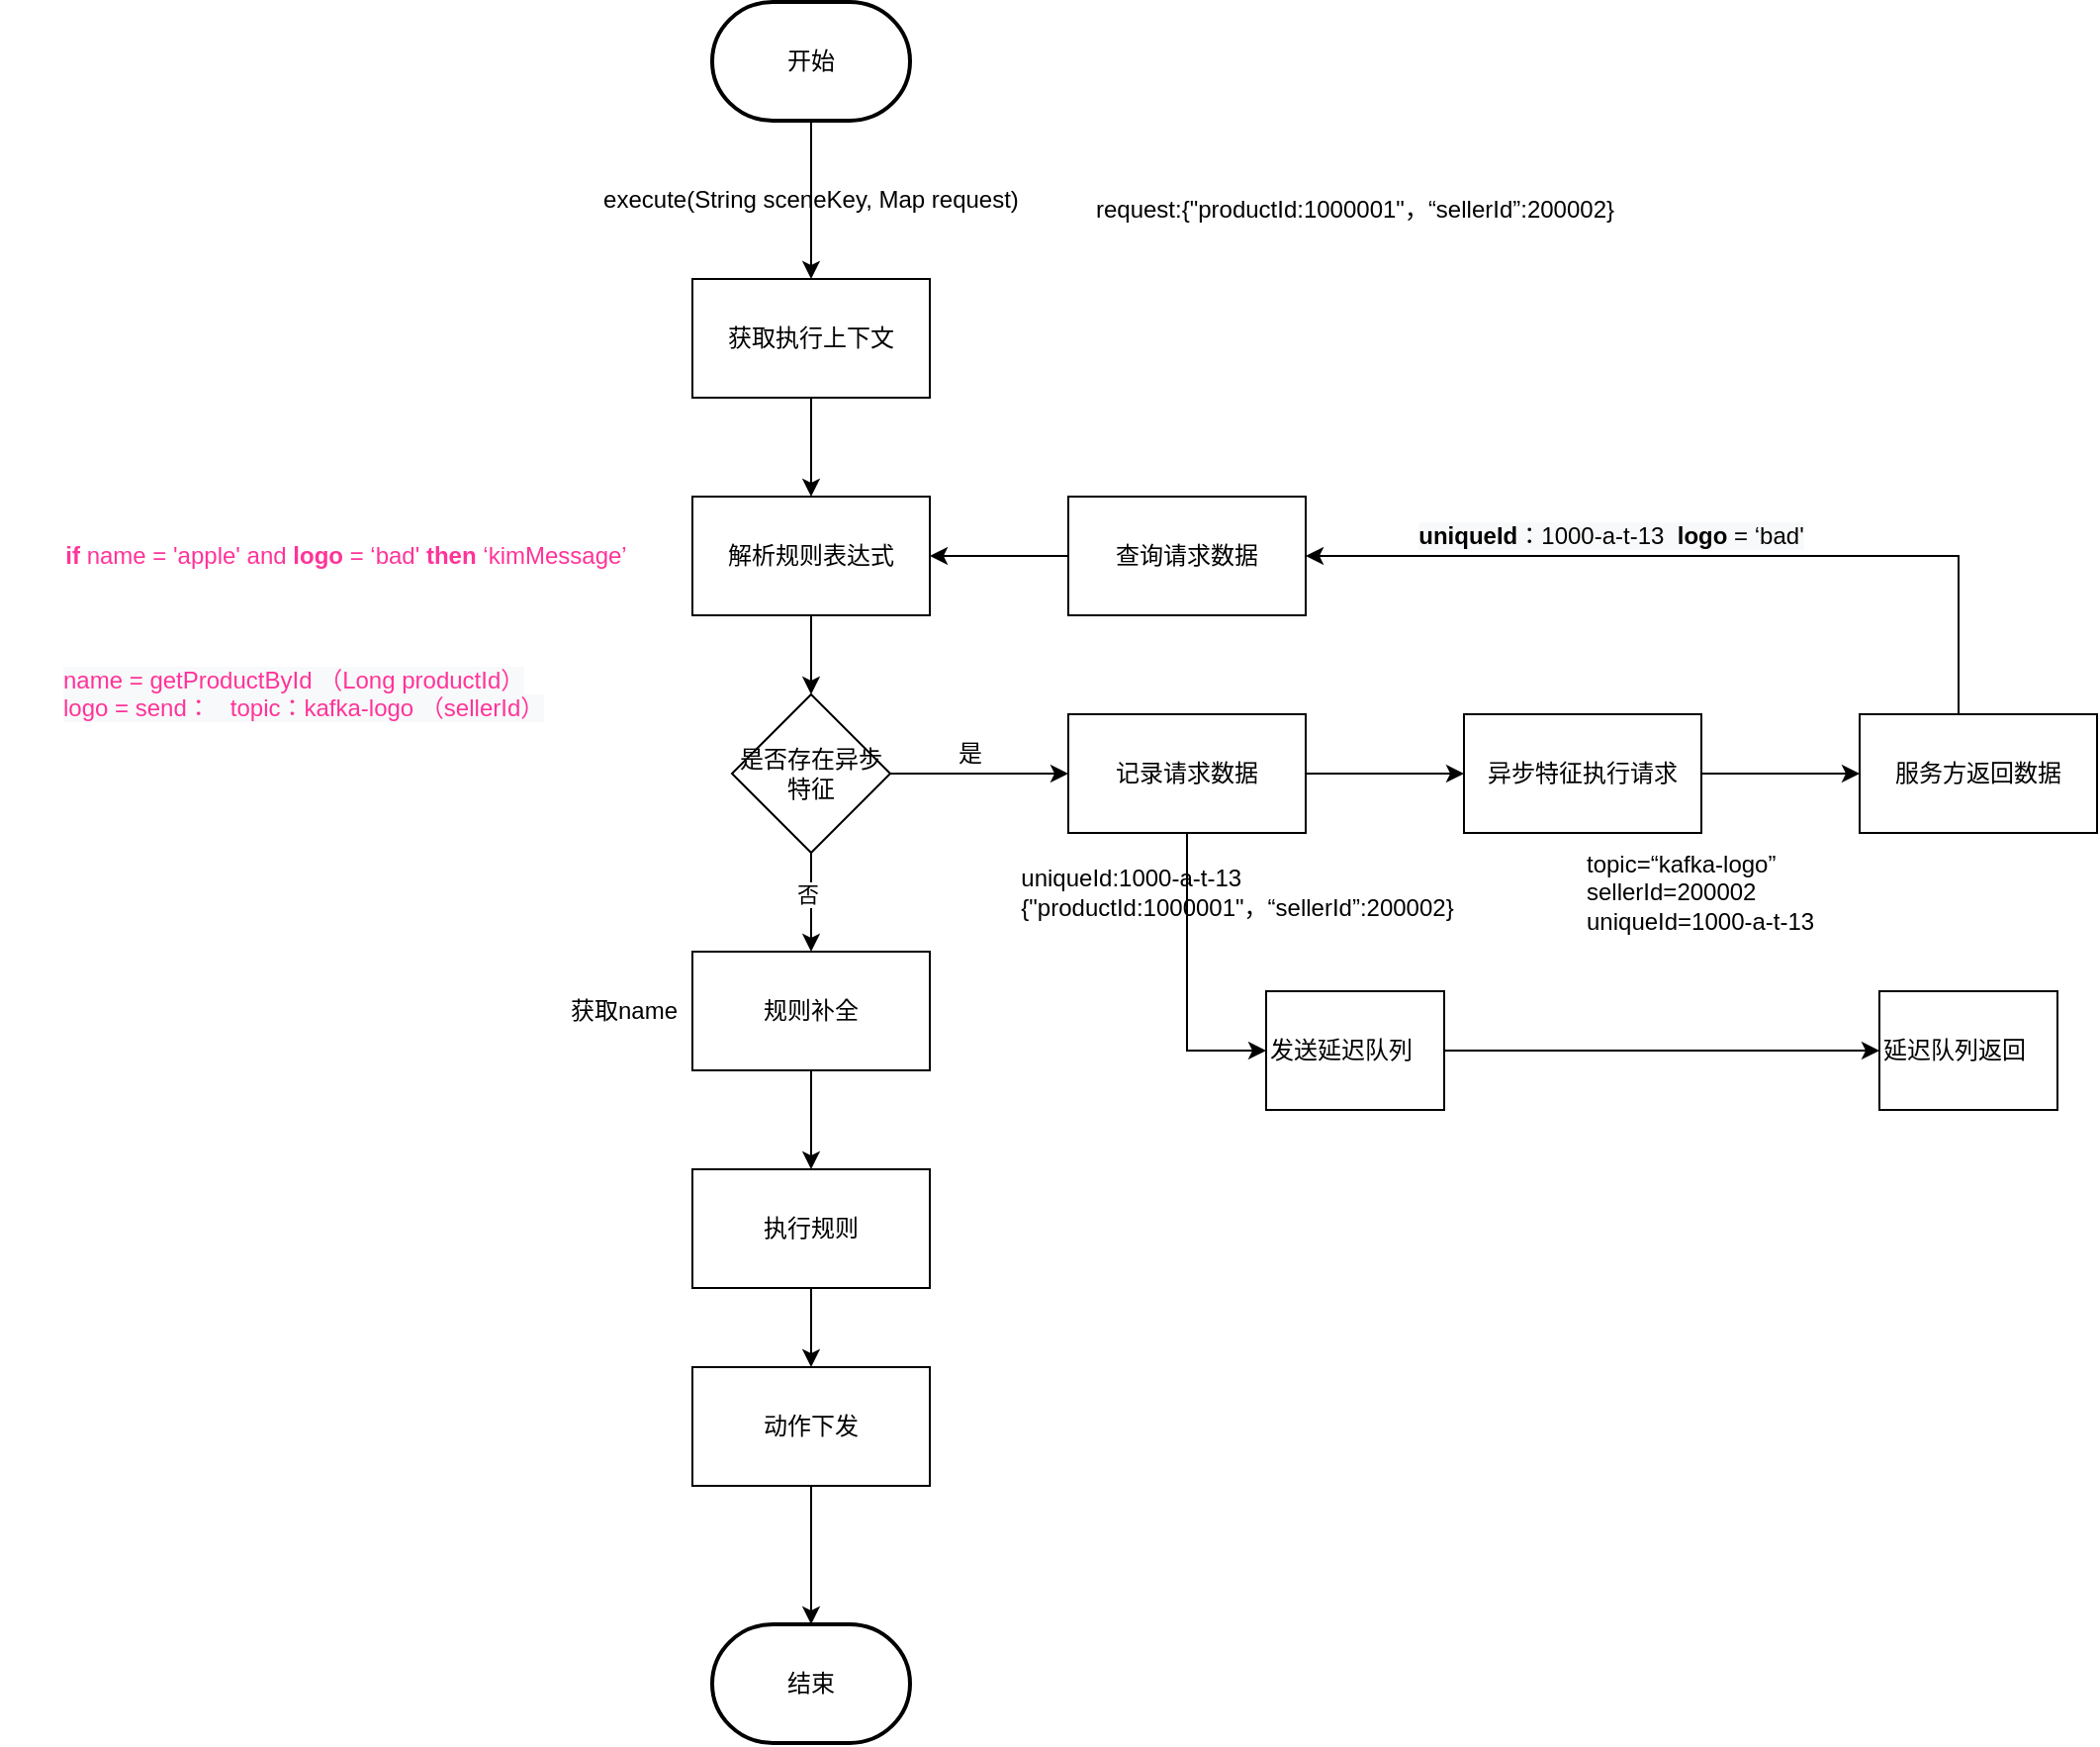 <mxfile version="20.8.23" type="github" pages="23">
  <diagram id="Vvk1566VRid1qSHX1o2k" name="特征获取">
    <mxGraphModel dx="1193" dy="687" grid="1" gridSize="10" guides="1" tooltips="1" connect="1" arrows="1" fold="1" page="1" pageScale="1" pageWidth="1169" pageHeight="827" math="0" shadow="0">
      <root>
        <mxCell id="bRMa3zq6HbXkHKoC0i9A-0" />
        <mxCell id="bRMa3zq6HbXkHKoC0i9A-1" parent="bRMa3zq6HbXkHKoC0i9A-0" />
        <mxCell id="bRMa3zq6HbXkHKoC0i9A-9" value="" style="edgeStyle=orthogonalEdgeStyle;rounded=0;orthogonalLoop=1;jettySize=auto;html=1;" parent="bRMa3zq6HbXkHKoC0i9A-1" source="bRMa3zq6HbXkHKoC0i9A-3" target="bRMa3zq6HbXkHKoC0i9A-8" edge="1">
          <mxGeometry relative="1" as="geometry" />
        </mxCell>
        <mxCell id="bRMa3zq6HbXkHKoC0i9A-3" value="获取执行上下文" style="rounded=0;whiteSpace=wrap;html=1;" parent="bRMa3zq6HbXkHKoC0i9A-1" vertex="1">
          <mxGeometry x="410" y="180" width="120" height="60" as="geometry" />
        </mxCell>
        <mxCell id="bRMa3zq6HbXkHKoC0i9A-5" style="edgeStyle=orthogonalEdgeStyle;rounded=0;orthogonalLoop=1;jettySize=auto;html=1;startArrow=none;exitX=0.5;exitY=1;exitDx=0;exitDy=0;exitPerimeter=0;" parent="bRMa3zq6HbXkHKoC0i9A-1" source="M7QgX9GO47fT4NluIWhN-1" target="bRMa3zq6HbXkHKoC0i9A-3" edge="1">
          <mxGeometry relative="1" as="geometry" />
        </mxCell>
        <mxCell id="bRMa3zq6HbXkHKoC0i9A-6" value="execute(String sceneKey, Map request)" style="text;html=1;strokeColor=none;fillColor=none;align=center;verticalAlign=middle;whiteSpace=wrap;rounded=0;" parent="bRMa3zq6HbXkHKoC0i9A-1" vertex="1">
          <mxGeometry x="295" y="130" width="350" height="20" as="geometry" />
        </mxCell>
        <mxCell id="bRMa3zq6HbXkHKoC0i9A-11" value="" style="edgeStyle=orthogonalEdgeStyle;rounded=0;orthogonalLoop=1;jettySize=auto;html=1;" parent="bRMa3zq6HbXkHKoC0i9A-1" source="bRMa3zq6HbXkHKoC0i9A-8" target="bRMa3zq6HbXkHKoC0i9A-10" edge="1">
          <mxGeometry relative="1" as="geometry" />
        </mxCell>
        <mxCell id="bRMa3zq6HbXkHKoC0i9A-8" value="解析规则表达式" style="rounded=0;whiteSpace=wrap;html=1;" parent="bRMa3zq6HbXkHKoC0i9A-1" vertex="1">
          <mxGeometry x="410" y="290" width="120" height="60" as="geometry" />
        </mxCell>
        <mxCell id="bRMa3zq6HbXkHKoC0i9A-13" value="" style="edgeStyle=orthogonalEdgeStyle;rounded=0;orthogonalLoop=1;jettySize=auto;html=1;" parent="bRMa3zq6HbXkHKoC0i9A-1" source="bRMa3zq6HbXkHKoC0i9A-10" target="bRMa3zq6HbXkHKoC0i9A-12" edge="1">
          <mxGeometry relative="1" as="geometry" />
        </mxCell>
        <mxCell id="bRMa3zq6HbXkHKoC0i9A-16" value="否" style="edgeLabel;html=1;align=center;verticalAlign=middle;resizable=0;points=[];" parent="bRMa3zq6HbXkHKoC0i9A-13" vertex="1" connectable="0">
          <mxGeometry x="-0.16" y="-2" relative="1" as="geometry">
            <mxPoint as="offset" />
          </mxGeometry>
        </mxCell>
        <mxCell id="bRMa3zq6HbXkHKoC0i9A-24" style="edgeStyle=orthogonalEdgeStyle;rounded=0;orthogonalLoop=1;jettySize=auto;html=1;entryX=0;entryY=0.5;entryDx=0;entryDy=0;" parent="bRMa3zq6HbXkHKoC0i9A-1" source="bRMa3zq6HbXkHKoC0i9A-10" target="bRMa3zq6HbXkHKoC0i9A-25" edge="1">
          <mxGeometry relative="1" as="geometry">
            <mxPoint x="580" y="430" as="targetPoint" />
          </mxGeometry>
        </mxCell>
        <mxCell id="bRMa3zq6HbXkHKoC0i9A-10" value="是否存在异步特征" style="rhombus;whiteSpace=wrap;html=1;rounded=0;" parent="bRMa3zq6HbXkHKoC0i9A-1" vertex="1">
          <mxGeometry x="430" y="390" width="80" height="80" as="geometry" />
        </mxCell>
        <mxCell id="bRMa3zq6HbXkHKoC0i9A-15" value="" style="edgeStyle=orthogonalEdgeStyle;rounded=0;orthogonalLoop=1;jettySize=auto;html=1;" parent="bRMa3zq6HbXkHKoC0i9A-1" source="bRMa3zq6HbXkHKoC0i9A-12" target="bRMa3zq6HbXkHKoC0i9A-14" edge="1">
          <mxGeometry relative="1" as="geometry" />
        </mxCell>
        <mxCell id="bRMa3zq6HbXkHKoC0i9A-12" value="规则补全" style="whiteSpace=wrap;html=1;rounded=0;" parent="bRMa3zq6HbXkHKoC0i9A-1" vertex="1">
          <mxGeometry x="410" y="520" width="120" height="60" as="geometry" />
        </mxCell>
        <mxCell id="bRMa3zq6HbXkHKoC0i9A-18" value="" style="edgeStyle=orthogonalEdgeStyle;rounded=0;orthogonalLoop=1;jettySize=auto;html=1;" parent="bRMa3zq6HbXkHKoC0i9A-1" source="bRMa3zq6HbXkHKoC0i9A-14" target="bRMa3zq6HbXkHKoC0i9A-17" edge="1">
          <mxGeometry relative="1" as="geometry" />
        </mxCell>
        <mxCell id="bRMa3zq6HbXkHKoC0i9A-14" value="执行规则" style="whiteSpace=wrap;html=1;rounded=0;" parent="bRMa3zq6HbXkHKoC0i9A-1" vertex="1">
          <mxGeometry x="410" y="630" width="120" height="60" as="geometry" />
        </mxCell>
        <mxCell id="bRMa3zq6HbXkHKoC0i9A-45" style="edgeStyle=orthogonalEdgeStyle;rounded=0;orthogonalLoop=1;jettySize=auto;html=1;entryX=0.5;entryY=0;entryDx=0;entryDy=0;entryPerimeter=0;" parent="bRMa3zq6HbXkHKoC0i9A-1" source="bRMa3zq6HbXkHKoC0i9A-17" target="M7QgX9GO47fT4NluIWhN-2" edge="1">
          <mxGeometry relative="1" as="geometry">
            <mxPoint x="470" y="850.0" as="targetPoint" />
          </mxGeometry>
        </mxCell>
        <mxCell id="bRMa3zq6HbXkHKoC0i9A-17" value="动作下发" style="whiteSpace=wrap;html=1;rounded=0;" parent="bRMa3zq6HbXkHKoC0i9A-1" vertex="1">
          <mxGeometry x="410" y="730" width="120" height="60" as="geometry" />
        </mxCell>
        <mxCell id="bRMa3zq6HbXkHKoC0i9A-20" value="是" style="text;html=1;align=center;verticalAlign=middle;resizable=0;points=[];autosize=1;strokeColor=none;" parent="bRMa3zq6HbXkHKoC0i9A-1" vertex="1">
          <mxGeometry x="535" y="410" width="30" height="20" as="geometry" />
        </mxCell>
        <mxCell id="bRMa3zq6HbXkHKoC0i9A-27" value="" style="edgeStyle=orthogonalEdgeStyle;rounded=0;orthogonalLoop=1;jettySize=auto;html=1;" parent="bRMa3zq6HbXkHKoC0i9A-1" source="bRMa3zq6HbXkHKoC0i9A-25" target="bRMa3zq6HbXkHKoC0i9A-26" edge="1">
          <mxGeometry relative="1" as="geometry" />
        </mxCell>
        <mxCell id="bRMa3zq6HbXkHKoC0i9A-48" style="edgeStyle=orthogonalEdgeStyle;rounded=0;orthogonalLoop=1;jettySize=auto;html=1;exitX=0.5;exitY=1;exitDx=0;exitDy=0;entryX=0;entryY=0.5;entryDx=0;entryDy=0;" parent="bRMa3zq6HbXkHKoC0i9A-1" source="bRMa3zq6HbXkHKoC0i9A-25" target="bRMa3zq6HbXkHKoC0i9A-47" edge="1">
          <mxGeometry relative="1" as="geometry" />
        </mxCell>
        <mxCell id="bRMa3zq6HbXkHKoC0i9A-25" value="记录请求数据" style="rounded=0;whiteSpace=wrap;html=1;" parent="bRMa3zq6HbXkHKoC0i9A-1" vertex="1">
          <mxGeometry x="600" y="400" width="120" height="60" as="geometry" />
        </mxCell>
        <mxCell id="bRMa3zq6HbXkHKoC0i9A-33" style="edgeStyle=orthogonalEdgeStyle;rounded=0;orthogonalLoop=1;jettySize=auto;html=1;entryX=0;entryY=0.5;entryDx=0;entryDy=0;" parent="bRMa3zq6HbXkHKoC0i9A-1" source="bRMa3zq6HbXkHKoC0i9A-26" edge="1">
          <mxGeometry relative="1" as="geometry">
            <mxPoint x="1000" y="430" as="targetPoint" />
          </mxGeometry>
        </mxCell>
        <mxCell id="bRMa3zq6HbXkHKoC0i9A-26" value="异步特征执行请求" style="rounded=0;whiteSpace=wrap;html=1;" parent="bRMa3zq6HbXkHKoC0i9A-1" vertex="1">
          <mxGeometry x="800" y="400" width="120" height="60" as="geometry" />
        </mxCell>
        <mxCell id="bRMa3zq6HbXkHKoC0i9A-28" value="&lt;font color=&quot;#ff3399&quot;&gt;&lt;b&gt;if&lt;/b&gt; name = &#39;apple&#39; and &lt;b&gt;logo&lt;/b&gt; = ‘bad&#39; &lt;b&gt;then&lt;/b&gt; ‘kimMessage’&lt;br&gt;&lt;/font&gt;" style="text;html=1;strokeColor=none;fillColor=none;align=center;verticalAlign=middle;whiteSpace=wrap;rounded=0;" parent="bRMa3zq6HbXkHKoC0i9A-1" vertex="1">
          <mxGeometry x="60" y="310" width="350" height="20" as="geometry" />
        </mxCell>
        <mxCell id="bRMa3zq6HbXkHKoC0i9A-34" value="&lt;div style=&quot;text-align: left&quot;&gt;&lt;span&gt;uniqueId:1000-a-t-13&amp;nbsp;&lt;/span&gt;&lt;/div&gt;&lt;span&gt;{&quot;productId:1000001&quot;，“sellerId”:200002}&lt;/span&gt;" style="text;html=1;align=center;verticalAlign=middle;resizable=0;points=[];autosize=1;strokeColor=none;" parent="bRMa3zq6HbXkHKoC0i9A-1" vertex="1">
          <mxGeometry x="570" y="475" width="230" height="30" as="geometry" />
        </mxCell>
        <mxCell id="bRMa3zq6HbXkHKoC0i9A-35" value="request:{&quot;productId:1000001&quot;，“sellerId”:200002}" style="text;html=1;strokeColor=none;fillColor=none;align=center;verticalAlign=middle;whiteSpace=wrap;rounded=0;" parent="bRMa3zq6HbXkHKoC0i9A-1" vertex="1">
          <mxGeometry x="600" y="100" width="290" height="90" as="geometry" />
        </mxCell>
        <mxCell id="bRMa3zq6HbXkHKoC0i9A-36" value="topic=“kafka-logo”&lt;br&gt;sellerId=200002&lt;br&gt;&lt;span&gt;uniqueId=1000-a-t-13&lt;/span&gt;" style="text;html=1;strokeColor=none;fillColor=none;align=left;verticalAlign=middle;whiteSpace=wrap;rounded=0;" parent="bRMa3zq6HbXkHKoC0i9A-1" vertex="1">
          <mxGeometry x="860" y="480" width="210" height="20" as="geometry" />
        </mxCell>
        <mxCell id="bRMa3zq6HbXkHKoC0i9A-38" style="edgeStyle=orthogonalEdgeStyle;rounded=0;orthogonalLoop=1;jettySize=auto;html=1;entryX=1;entryY=0.5;entryDx=0;entryDy=0;" parent="bRMa3zq6HbXkHKoC0i9A-1" source="bRMa3zq6HbXkHKoC0i9A-37" target="bRMa3zq6HbXkHKoC0i9A-42" edge="1">
          <mxGeometry relative="1" as="geometry">
            <mxPoint x="700" y="320" as="targetPoint" />
            <Array as="points">
              <mxPoint x="1050" y="320" />
            </Array>
          </mxGeometry>
        </mxCell>
        <mxCell id="bRMa3zq6HbXkHKoC0i9A-39" value="&lt;span style=&quot;font-size: 12px ; background-color: rgb(248 , 249 , 250)&quot;&gt;&lt;b&gt;uniqueId&lt;/b&gt;：&lt;/span&gt;&lt;span style=&quot;font-size: 12px ; background-color: rgb(248 , 249 , 250)&quot;&gt;1000-a-t-13&amp;nbsp;&amp;nbsp;&lt;/span&gt;&lt;b style=&quot;font-size: 12px ; background-color: rgb(248 , 249 , 250)&quot;&gt;logo&lt;/b&gt;&lt;span style=&quot;font-size: 12px ; background-color: rgb(248 , 249 , 250)&quot;&gt;&amp;nbsp;= ‘bad&#39;&lt;/span&gt;" style="edgeLabel;html=1;align=center;verticalAlign=middle;resizable=0;points=[];" parent="bRMa3zq6HbXkHKoC0i9A-38" vertex="1" connectable="0">
          <mxGeometry x="0.3" relative="1" as="geometry">
            <mxPoint x="10" y="-10" as="offset" />
          </mxGeometry>
        </mxCell>
        <mxCell id="bRMa3zq6HbXkHKoC0i9A-37" value="服务方返回数据" style="rounded=0;whiteSpace=wrap;html=1;" parent="bRMa3zq6HbXkHKoC0i9A-1" vertex="1">
          <mxGeometry x="1000" y="400" width="120" height="60" as="geometry" />
        </mxCell>
        <mxCell id="bRMa3zq6HbXkHKoC0i9A-40" value="&lt;span style=&quot;color: rgb(255 , 51 , 153) ; font-family: &amp;#34;helvetica&amp;#34; ; font-size: 12px ; font-style: normal ; font-weight: 400 ; letter-spacing: normal ; text-align: center ; text-indent: 0px ; text-transform: none ; word-spacing: 0px ; background-color: rgb(248 , 249 , 250) ; display: inline ; float: none&quot;&gt;name = getProductById&lt;span&gt;&amp;nbsp;（Long productId）&lt;br&gt;logo = send：&amp;nbsp; &amp;nbsp;topic：kafka-logo （sellerId）&lt;br&gt;&lt;/span&gt;&lt;/span&gt;" style="text;whiteSpace=wrap;html=1;" parent="bRMa3zq6HbXkHKoC0i9A-1" vertex="1">
          <mxGeometry x="90" y="369" width="280" height="90" as="geometry" />
        </mxCell>
        <mxCell id="bRMa3zq6HbXkHKoC0i9A-43" style="edgeStyle=orthogonalEdgeStyle;rounded=0;orthogonalLoop=1;jettySize=auto;html=1;entryX=1;entryY=0.5;entryDx=0;entryDy=0;" parent="bRMa3zq6HbXkHKoC0i9A-1" source="bRMa3zq6HbXkHKoC0i9A-42" target="bRMa3zq6HbXkHKoC0i9A-8" edge="1">
          <mxGeometry relative="1" as="geometry" />
        </mxCell>
        <mxCell id="bRMa3zq6HbXkHKoC0i9A-42" value="查询请求数据" style="rounded=0;whiteSpace=wrap;html=1;" parent="bRMa3zq6HbXkHKoC0i9A-1" vertex="1">
          <mxGeometry x="600" y="290" width="120" height="60" as="geometry" />
        </mxCell>
        <mxCell id="bRMa3zq6HbXkHKoC0i9A-46" value="获取name" style="text;html=1;align=center;verticalAlign=middle;resizable=0;points=[];autosize=1;strokeColor=none;" parent="bRMa3zq6HbXkHKoC0i9A-1" vertex="1">
          <mxGeometry x="340" y="540" width="70" height="20" as="geometry" />
        </mxCell>
        <mxCell id="bRMa3zq6HbXkHKoC0i9A-50" style="edgeStyle=orthogonalEdgeStyle;rounded=0;orthogonalLoop=1;jettySize=auto;html=1;entryX=0;entryY=0.5;entryDx=0;entryDy=0;" parent="bRMa3zq6HbXkHKoC0i9A-1" source="bRMa3zq6HbXkHKoC0i9A-47" target="bRMa3zq6HbXkHKoC0i9A-49" edge="1">
          <mxGeometry relative="1" as="geometry" />
        </mxCell>
        <mxCell id="bRMa3zq6HbXkHKoC0i9A-47" value="发送延迟队列" style="rounded=0;whiteSpace=wrap;html=1;align=left;" parent="bRMa3zq6HbXkHKoC0i9A-1" vertex="1">
          <mxGeometry x="700" y="540" width="90" height="60" as="geometry" />
        </mxCell>
        <mxCell id="bRMa3zq6HbXkHKoC0i9A-49" value="延迟队列返回" style="rounded=0;whiteSpace=wrap;html=1;align=left;" parent="bRMa3zq6HbXkHKoC0i9A-1" vertex="1">
          <mxGeometry x="1010" y="540" width="90" height="60" as="geometry" />
        </mxCell>
        <mxCell id="M7QgX9GO47fT4NluIWhN-1" value="开始" style="strokeWidth=2;html=1;shape=mxgraph.flowchart.terminator;whiteSpace=wrap;" parent="bRMa3zq6HbXkHKoC0i9A-1" vertex="1">
          <mxGeometry x="420" y="40" width="100" height="60" as="geometry" />
        </mxCell>
        <mxCell id="M7QgX9GO47fT4NluIWhN-2" value="结束" style="strokeWidth=2;html=1;shape=mxgraph.flowchart.terminator;whiteSpace=wrap;" parent="bRMa3zq6HbXkHKoC0i9A-1" vertex="1">
          <mxGeometry x="420" y="860" width="100" height="60" as="geometry" />
        </mxCell>
      </root>
    </mxGraphModel>
  </diagram>
  <diagram id="1mAwa_4hR6lj-GgoEthC" name="部署图">
    <mxGraphModel dx="2113" dy="774" grid="1" gridSize="10" guides="1" tooltips="1" connect="1" arrows="1" fold="1" page="1" pageScale="1" pageWidth="1169" pageHeight="827" math="0" shadow="0">
      <root>
        <mxCell id="l7XFap6tnUwmdDeB6jxz-0" />
        <mxCell id="l7XFap6tnUwmdDeB6jxz-1" parent="l7XFap6tnUwmdDeB6jxz-0" />
        <mxCell id="l7XFap6tnUwmdDeB6jxz-34" value="" style="whiteSpace=wrap;html=1;rounded=1;" parent="l7XFap6tnUwmdDeB6jxz-1" vertex="1">
          <mxGeometry x="-10" y="380" width="330" height="120" as="geometry" />
        </mxCell>
        <mxCell id="l7XFap6tnUwmdDeB6jxz-39" style="edgeStyle=orthogonalEdgeStyle;orthogonalLoop=1;jettySize=auto;html=1;exitX=0.25;exitY=1;exitDx=0;exitDy=0;" parent="l7XFap6tnUwmdDeB6jxz-1" source="l7XFap6tnUwmdDeB6jxz-21" target="l7XFap6tnUwmdDeB6jxz-5" edge="1">
          <mxGeometry relative="1" as="geometry" />
        </mxCell>
        <mxCell id="l7XFap6tnUwmdDeB6jxz-21" value="" style="whiteSpace=wrap;html=1;rounded=1;" parent="l7XFap6tnUwmdDeB6jxz-1" vertex="1">
          <mxGeometry x="-10" y="230" width="360" height="120" as="geometry" />
        </mxCell>
        <mxCell id="l7XFap6tnUwmdDeB6jxz-20" value="" style="whiteSpace=wrap;html=1;dashed=1;rounded=1;" parent="l7XFap6tnUwmdDeB6jxz-1" vertex="1">
          <mxGeometry x="160" y="240" width="180" height="100" as="geometry" />
        </mxCell>
        <mxCell id="l7XFap6tnUwmdDeB6jxz-19" value="" style="whiteSpace=wrap;html=1;dashed=1;rounded=1;" parent="l7XFap6tnUwmdDeB6jxz-1" vertex="1">
          <mxGeometry y="240" width="160" height="100" as="geometry" />
        </mxCell>
        <mxCell id="l7XFap6tnUwmdDeB6jxz-2" value="" style="whiteSpace=wrap;html=1;rounded=1;" parent="l7XFap6tnUwmdDeB6jxz-1" vertex="1">
          <mxGeometry x="170" y="250" width="120" height="60" as="geometry" />
        </mxCell>
        <mxCell id="l7XFap6tnUwmdDeB6jxz-4" value="网关" style="whiteSpace=wrap;html=1;rounded=1;" parent="l7XFap6tnUwmdDeB6jxz-1" vertex="1">
          <mxGeometry x="170" y="130" width="300" height="60" as="geometry" />
        </mxCell>
        <mxCell id="l7XFap6tnUwmdDeB6jxz-5" value="" style="shape=cylinder3;whiteSpace=wrap;html=1;boundedLbl=1;backgroundOutline=1;size=15;rounded=1;" parent="l7XFap6tnUwmdDeB6jxz-1" vertex="1">
          <mxGeometry x="10" y="400" width="60" height="80" as="geometry" />
        </mxCell>
        <mxCell id="l7XFap6tnUwmdDeB6jxz-41" style="edgeStyle=orthogonalEdgeStyle;orthogonalLoop=1;jettySize=auto;html=1;exitX=0.5;exitY=0;exitDx=0;exitDy=0;exitPerimeter=0;entryX=0.5;entryY=1;entryDx=0;entryDy=0;" parent="l7XFap6tnUwmdDeB6jxz-1" source="l7XFap6tnUwmdDeB6jxz-6" target="l7XFap6tnUwmdDeB6jxz-21" edge="1">
          <mxGeometry relative="1" as="geometry" />
        </mxCell>
        <mxCell id="l7XFap6tnUwmdDeB6jxz-43" style="edgeStyle=orthogonalEdgeStyle;orthogonalLoop=1;jettySize=auto;html=1;entryX=0.75;entryY=1;entryDx=0;entryDy=0;" parent="l7XFap6tnUwmdDeB6jxz-1" source="l7XFap6tnUwmdDeB6jxz-6" target="l7XFap6tnUwmdDeB6jxz-22" edge="1">
          <mxGeometry relative="1" as="geometry" />
        </mxCell>
        <mxCell id="l7XFap6tnUwmdDeB6jxz-6" value="" style="shape=cylinder3;whiteSpace=wrap;html=1;boundedLbl=1;backgroundOutline=1;size=15;rounded=1;" parent="l7XFap6tnUwmdDeB6jxz-1" vertex="1">
          <mxGeometry x="140" y="400" width="60" height="80" as="geometry" />
        </mxCell>
        <mxCell id="l7XFap6tnUwmdDeB6jxz-42" style="edgeStyle=orthogonalEdgeStyle;orthogonalLoop=1;jettySize=auto;html=1;" parent="l7XFap6tnUwmdDeB6jxz-1" source="l7XFap6tnUwmdDeB6jxz-7" target="l7XFap6tnUwmdDeB6jxz-22" edge="1">
          <mxGeometry relative="1" as="geometry" />
        </mxCell>
        <mxCell id="l7XFap6tnUwmdDeB6jxz-44" style="edgeStyle=orthogonalEdgeStyle;orthogonalLoop=1;jettySize=auto;html=1;entryX=0.7;entryY=0.992;entryDx=0;entryDy=0;entryPerimeter=0;" parent="l7XFap6tnUwmdDeB6jxz-1" source="l7XFap6tnUwmdDeB6jxz-7" target="l7XFap6tnUwmdDeB6jxz-21" edge="1">
          <mxGeometry relative="1" as="geometry" />
        </mxCell>
        <mxCell id="l7XFap6tnUwmdDeB6jxz-7" value="" style="shape=cylinder3;whiteSpace=wrap;html=1;boundedLbl=1;backgroundOutline=1;size=15;rounded=1;" parent="l7XFap6tnUwmdDeB6jxz-1" vertex="1">
          <mxGeometry x="210" y="400" width="60" height="80" as="geometry" />
        </mxCell>
        <mxCell id="l7XFap6tnUwmdDeB6jxz-8" value="" style="whiteSpace=wrap;html=1;rounded=1;" parent="l7XFap6tnUwmdDeB6jxz-1" vertex="1">
          <mxGeometry x="180" y="260" width="120" height="60" as="geometry" />
        </mxCell>
        <mxCell id="l7XFap6tnUwmdDeB6jxz-9" value="" style="whiteSpace=wrap;html=1;rounded=1;" parent="l7XFap6tnUwmdDeB6jxz-1" vertex="1">
          <mxGeometry x="190" y="270" width="120" height="60" as="geometry" />
        </mxCell>
        <mxCell id="l7XFap6tnUwmdDeB6jxz-14" value="" style="whiteSpace=wrap;html=1;rounded=1;" parent="l7XFap6tnUwmdDeB6jxz-1" vertex="1">
          <mxGeometry x="180" y="260" width="120" height="60" as="geometry" />
        </mxCell>
        <mxCell id="l7XFap6tnUwmdDeB6jxz-15" value="" style="whiteSpace=wrap;html=1;rounded=1;" parent="l7XFap6tnUwmdDeB6jxz-1" vertex="1">
          <mxGeometry x="190" y="270" width="120" height="60" as="geometry" />
        </mxCell>
        <mxCell id="l7XFap6tnUwmdDeB6jxz-16" value="" style="whiteSpace=wrap;html=1;rounded=1;" parent="l7XFap6tnUwmdDeB6jxz-1" vertex="1">
          <mxGeometry x="10" y="250" width="120" height="60" as="geometry" />
        </mxCell>
        <mxCell id="l7XFap6tnUwmdDeB6jxz-17" value="" style="whiteSpace=wrap;html=1;rounded=1;" parent="l7XFap6tnUwmdDeB6jxz-1" vertex="1">
          <mxGeometry x="20" y="260" width="120" height="60" as="geometry" />
        </mxCell>
        <mxCell id="l7XFap6tnUwmdDeB6jxz-18" value="管理端" style="whiteSpace=wrap;html=1;rounded=1;" parent="l7XFap6tnUwmdDeB6jxz-1" vertex="1">
          <mxGeometry x="30" y="270" width="120" height="60" as="geometry" />
        </mxCell>
        <mxCell id="l7XFap6tnUwmdDeB6jxz-22" value="" style="whiteSpace=wrap;html=1;rounded=1;" parent="l7XFap6tnUwmdDeB6jxz-1" vertex="1">
          <mxGeometry x="380" y="230" width="360" height="120" as="geometry" />
        </mxCell>
        <mxCell id="l7XFap6tnUwmdDeB6jxz-23" value="" style="whiteSpace=wrap;html=1;dashed=1;rounded=1;" parent="l7XFap6tnUwmdDeB6jxz-1" vertex="1">
          <mxGeometry x="550" y="240" width="180" height="100" as="geometry" />
        </mxCell>
        <mxCell id="l7XFap6tnUwmdDeB6jxz-40" style="edgeStyle=orthogonalEdgeStyle;orthogonalLoop=1;jettySize=auto;html=1;" parent="l7XFap6tnUwmdDeB6jxz-1" source="l7XFap6tnUwmdDeB6jxz-24" edge="1">
          <mxGeometry relative="1" as="geometry">
            <mxPoint x="40" y="400" as="targetPoint" />
            <Array as="points">
              <mxPoint x="470" y="370" />
              <mxPoint x="40" y="370" />
            </Array>
          </mxGeometry>
        </mxCell>
        <mxCell id="l7XFap6tnUwmdDeB6jxz-24" value="" style="whiteSpace=wrap;html=1;dashed=1;rounded=1;" parent="l7XFap6tnUwmdDeB6jxz-1" vertex="1">
          <mxGeometry x="390" y="240" width="160" height="100" as="geometry" />
        </mxCell>
        <mxCell id="l7XFap6tnUwmdDeB6jxz-25" value="" style="whiteSpace=wrap;html=1;rounded=1;" parent="l7XFap6tnUwmdDeB6jxz-1" vertex="1">
          <mxGeometry x="560" y="250" width="120" height="60" as="geometry" />
        </mxCell>
        <mxCell id="l7XFap6tnUwmdDeB6jxz-26" value="" style="whiteSpace=wrap;html=1;rounded=1;" parent="l7XFap6tnUwmdDeB6jxz-1" vertex="1">
          <mxGeometry x="570" y="260" width="120" height="60" as="geometry" />
        </mxCell>
        <mxCell id="l7XFap6tnUwmdDeB6jxz-27" value="" style="whiteSpace=wrap;html=1;rounded=1;" parent="l7XFap6tnUwmdDeB6jxz-1" vertex="1">
          <mxGeometry x="580" y="270" width="120" height="60" as="geometry" />
        </mxCell>
        <mxCell id="l7XFap6tnUwmdDeB6jxz-28" value="" style="whiteSpace=wrap;html=1;rounded=1;" parent="l7XFap6tnUwmdDeB6jxz-1" vertex="1">
          <mxGeometry x="570" y="260" width="120" height="60" as="geometry" />
        </mxCell>
        <mxCell id="l7XFap6tnUwmdDeB6jxz-29" value="" style="whiteSpace=wrap;html=1;rounded=1;" parent="l7XFap6tnUwmdDeB6jxz-1" vertex="1">
          <mxGeometry x="580" y="270" width="120" height="60" as="geometry" />
        </mxCell>
        <mxCell id="l7XFap6tnUwmdDeB6jxz-30" value="" style="whiteSpace=wrap;html=1;rounded=1;" parent="l7XFap6tnUwmdDeB6jxz-1" vertex="1">
          <mxGeometry x="400" y="250" width="120" height="60" as="geometry" />
        </mxCell>
        <mxCell id="l7XFap6tnUwmdDeB6jxz-31" value="" style="whiteSpace=wrap;html=1;rounded=1;" parent="l7XFap6tnUwmdDeB6jxz-1" vertex="1">
          <mxGeometry x="410" y="260" width="120" height="60" as="geometry" />
        </mxCell>
        <mxCell id="l7XFap6tnUwmdDeB6jxz-32" value="" style="whiteSpace=wrap;html=1;rounded=1;" parent="l7XFap6tnUwmdDeB6jxz-1" vertex="1">
          <mxGeometry x="420" y="270" width="120" height="60" as="geometry" />
        </mxCell>
      </root>
    </mxGraphModel>
  </diagram>
  <diagram id="EkvSNfpo2JE_8xYehpXQ" name="执行日志">
    <mxGraphModel dx="944" dy="774" grid="1" gridSize="10" guides="1" tooltips="1" connect="1" arrows="1" fold="1" page="1" pageScale="1" pageWidth="1169" pageHeight="827" math="0" shadow="0">
      <root>
        <mxCell id="wyhwsXj9bFC6_bAPH4K0-0" />
        <mxCell id="wyhwsXj9bFC6_bAPH4K0-1" parent="wyhwsXj9bFC6_bAPH4K0-0" />
        <mxCell id="wyhwsXj9bFC6_bAPH4K0-6" value="" style="edgeStyle=orthogonalEdgeStyle;curved=0;sketch=0;orthogonalLoop=1;jettySize=auto;html=1;" parent="wyhwsXj9bFC6_bAPH4K0-1" source="wyhwsXj9bFC6_bAPH4K0-2" target="wyhwsXj9bFC6_bAPH4K0-5" edge="1">
          <mxGeometry relative="1" as="geometry" />
        </mxCell>
        <mxCell id="wyhwsXj9bFC6_bAPH4K0-2" value="解析规则" style="whiteSpace=wrap;html=1;sketch=0;rounded=1;" parent="wyhwsXj9bFC6_bAPH4K0-1" vertex="1">
          <mxGeometry x="300" y="190" width="120" height="60" as="geometry" />
        </mxCell>
        <mxCell id="wyhwsXj9bFC6_bAPH4K0-4" style="edgeStyle=orthogonalEdgeStyle;curved=0;sketch=0;orthogonalLoop=1;jettySize=auto;html=1;" parent="wyhwsXj9bFC6_bAPH4K0-1" source="wyhwsXj9bFC6_bAPH4K0-3" target="wyhwsXj9bFC6_bAPH4K0-2" edge="1">
          <mxGeometry relative="1" as="geometry" />
        </mxCell>
        <mxCell id="wyhwsXj9bFC6_bAPH4K0-3" value="开始" style="ellipse;whiteSpace=wrap;html=1;aspect=fixed;sketch=0;rounded=1;" parent="wyhwsXj9bFC6_bAPH4K0-1" vertex="1">
          <mxGeometry x="335" y="80" width="50" height="50" as="geometry" />
        </mxCell>
        <mxCell id="wyhwsXj9bFC6_bAPH4K0-8" value="" style="edgeStyle=orthogonalEdgeStyle;curved=0;sketch=0;orthogonalLoop=1;jettySize=auto;html=1;" parent="wyhwsXj9bFC6_bAPH4K0-1" source="wyhwsXj9bFC6_bAPH4K0-5" target="wyhwsXj9bFC6_bAPH4K0-7" edge="1">
          <mxGeometry relative="1" as="geometry" />
        </mxCell>
        <mxCell id="wyhwsXj9bFC6_bAPH4K0-11" style="edgeStyle=orthogonalEdgeStyle;curved=0;sketch=0;orthogonalLoop=1;jettySize=auto;html=1;entryX=0.5;entryY=0;entryDx=0;entryDy=0;" parent="wyhwsXj9bFC6_bAPH4K0-1" source="wyhwsXj9bFC6_bAPH4K0-5" target="wyhwsXj9bFC6_bAPH4K0-10" edge="1">
          <mxGeometry relative="1" as="geometry" />
        </mxCell>
        <mxCell id="wyhwsXj9bFC6_bAPH4K0-5" value="执行规则" style="whiteSpace=wrap;html=1;sketch=0;rounded=1;" parent="wyhwsXj9bFC6_bAPH4K0-1" vertex="1">
          <mxGeometry x="300" y="300" width="120" height="60" as="geometry" />
        </mxCell>
        <mxCell id="wyhwsXj9bFC6_bAPH4K0-12" style="edgeStyle=orthogonalEdgeStyle;curved=0;sketch=0;orthogonalLoop=1;jettySize=auto;html=1;entryX=0;entryY=0.5;entryDx=0;entryDy=0;" parent="wyhwsXj9bFC6_bAPH4K0-1" source="wyhwsXj9bFC6_bAPH4K0-7" target="wyhwsXj9bFC6_bAPH4K0-10" edge="1">
          <mxGeometry relative="1" as="geometry" />
        </mxCell>
        <mxCell id="wyhwsXj9bFC6_bAPH4K0-14" value="" style="edgeStyle=orthogonalEdgeStyle;curved=0;sketch=0;orthogonalLoop=1;jettySize=auto;html=1;" parent="wyhwsXj9bFC6_bAPH4K0-1" source="wyhwsXj9bFC6_bAPH4K0-7" edge="1">
          <mxGeometry relative="1" as="geometry">
            <mxPoint x="360" y="510" as="targetPoint" />
          </mxGeometry>
        </mxCell>
        <mxCell id="wyhwsXj9bFC6_bAPH4K0-7" value="执行动作" style="whiteSpace=wrap;html=1;sketch=0;rounded=1;" parent="wyhwsXj9bFC6_bAPH4K0-1" vertex="1">
          <mxGeometry x="300" y="400" width="120" height="60" as="geometry" />
        </mxCell>
        <mxCell id="wyhwsXj9bFC6_bAPH4K0-17" value="" style="edgeStyle=orthogonalEdgeStyle;curved=0;sketch=0;orthogonalLoop=1;jettySize=auto;html=1;" parent="wyhwsXj9bFC6_bAPH4K0-1" source="wyhwsXj9bFC6_bAPH4K0-10" target="wyhwsXj9bFC6_bAPH4K0-16" edge="1">
          <mxGeometry relative="1" as="geometry" />
        </mxCell>
        <mxCell id="wyhwsXj9bFC6_bAPH4K0-10" value="记录日志上下文" style="whiteSpace=wrap;html=1;sketch=0;rounded=1;" parent="wyhwsXj9bFC6_bAPH4K0-1" vertex="1">
          <mxGeometry x="480" y="400" width="120" height="60" as="geometry" />
        </mxCell>
        <mxCell id="wyhwsXj9bFC6_bAPH4K0-15" value="结束" style="ellipse;whiteSpace=wrap;html=1;aspect=fixed;sketch=0;rounded=1;" parent="wyhwsXj9bFC6_bAPH4K0-1" vertex="1">
          <mxGeometry x="335" y="510" width="50" height="50" as="geometry" />
        </mxCell>
        <mxCell id="wyhwsXj9bFC6_bAPH4K0-23" style="edgeStyle=orthogonalEdgeStyle;curved=0;sketch=0;orthogonalLoop=1;jettySize=auto;html=1;" parent="wyhwsXj9bFC6_bAPH4K0-1" source="wyhwsXj9bFC6_bAPH4K0-16" edge="1">
          <mxGeometry relative="1" as="geometry">
            <mxPoint x="360" y="480" as="targetPoint" />
            <Array as="points">
              <mxPoint x="740" y="480" />
              <mxPoint x="370" y="480" />
            </Array>
          </mxGeometry>
        </mxCell>
        <mxCell id="wyhwsXj9bFC6_bAPH4K0-16" value="发送kafka消息" style="whiteSpace=wrap;html=1;sketch=0;rounded=1;" parent="wyhwsXj9bFC6_bAPH4K0-1" vertex="1">
          <mxGeometry x="680" y="400" width="120" height="60" as="geometry" />
        </mxCell>
        <mxCell id="wyhwsXj9bFC6_bAPH4K0-33" style="edgeStyle=orthogonalEdgeStyle;curved=0;sketch=0;orthogonalLoop=1;jettySize=auto;html=1;" parent="wyhwsXj9bFC6_bAPH4K0-1" source="wyhwsXj9bFC6_bAPH4K0-18" target="wyhwsXj9bFC6_bAPH4K0-30" edge="1">
          <mxGeometry relative="1" as="geometry" />
        </mxCell>
        <mxCell id="wyhwsXj9bFC6_bAPH4K0-18" value="记录索引日志到es" style="whiteSpace=wrap;html=1;sketch=0;rounded=1;" parent="wyhwsXj9bFC6_bAPH4K0-1" vertex="1">
          <mxGeometry x="870" y="360" width="120" height="60" as="geometry" />
        </mxCell>
        <mxCell id="wyhwsXj9bFC6_bAPH4K0-34" style="edgeStyle=orthogonalEdgeStyle;curved=0;sketch=0;orthogonalLoop=1;jettySize=auto;html=1;" parent="wyhwsXj9bFC6_bAPH4K0-1" source="wyhwsXj9bFC6_bAPH4K0-20" target="wyhwsXj9bFC6_bAPH4K0-30" edge="1">
          <mxGeometry relative="1" as="geometry" />
        </mxCell>
        <mxCell id="wyhwsXj9bFC6_bAPH4K0-20" value="记录详情日志到hbase" style="whiteSpace=wrap;html=1;sketch=0;rounded=1;" parent="wyhwsXj9bFC6_bAPH4K0-1" vertex="1">
          <mxGeometry x="1030" y="360" width="120" height="60" as="geometry" />
        </mxCell>
        <mxCell id="wyhwsXj9bFC6_bAPH4K0-27" value="" style="edgeStyle=orthogonalEdgeStyle;curved=0;sketch=0;orthogonalLoop=1;jettySize=auto;html=1;" parent="wyhwsXj9bFC6_bAPH4K0-1" source="wyhwsXj9bFC6_bAPH4K0-24" target="wyhwsXj9bFC6_bAPH4K0-26" edge="1">
          <mxGeometry relative="1" as="geometry" />
        </mxCell>
        <mxCell id="wyhwsXj9bFC6_bAPH4K0-24" value="开始" style="ellipse;whiteSpace=wrap;html=1;aspect=fixed;sketch=0;rounded=1;" parent="wyhwsXj9bFC6_bAPH4K0-1" vertex="1">
          <mxGeometry x="980" y="90" width="50" height="50" as="geometry" />
        </mxCell>
        <mxCell id="wyhwsXj9bFC6_bAPH4K0-28" style="edgeStyle=orthogonalEdgeStyle;curved=0;sketch=0;orthogonalLoop=1;jettySize=auto;html=1;" parent="wyhwsXj9bFC6_bAPH4K0-1" source="wyhwsXj9bFC6_bAPH4K0-26" target="wyhwsXj9bFC6_bAPH4K0-18" edge="1">
          <mxGeometry relative="1" as="geometry" />
        </mxCell>
        <mxCell id="wyhwsXj9bFC6_bAPH4K0-29" style="edgeStyle=orthogonalEdgeStyle;curved=0;sketch=0;orthogonalLoop=1;jettySize=auto;html=1;" parent="wyhwsXj9bFC6_bAPH4K0-1" source="wyhwsXj9bFC6_bAPH4K0-26" target="wyhwsXj9bFC6_bAPH4K0-20" edge="1">
          <mxGeometry relative="1" as="geometry" />
        </mxCell>
        <mxCell id="wyhwsXj9bFC6_bAPH4K0-26" value="接受kafka消息" style="whiteSpace=wrap;html=1;sketch=0;rounded=1;" parent="wyhwsXj9bFC6_bAPH4K0-1" vertex="1">
          <mxGeometry x="945" y="215" width="120" height="60" as="geometry" />
        </mxCell>
        <mxCell id="wyhwsXj9bFC6_bAPH4K0-30" value="结束" style="ellipse;whiteSpace=wrap;html=1;aspect=fixed;sketch=0;rounded=1;" parent="wyhwsXj9bFC6_bAPH4K0-1" vertex="1">
          <mxGeometry x="990" y="490" width="50" height="50" as="geometry" />
        </mxCell>
        <mxCell id="wyhwsXj9bFC6_bAPH4K0-39" style="edgeStyle=orthogonalEdgeStyle;curved=0;sketch=0;orthogonalLoop=1;jettySize=auto;html=1;entryX=0.5;entryY=0;entryDx=0;entryDy=0;exitX=1;exitY=0.5;exitDx=0;exitDy=0;" parent="wyhwsXj9bFC6_bAPH4K0-1" source="wyhwsXj9bFC6_bAPH4K0-26" target="wyhwsXj9bFC6_bAPH4K0-38" edge="1">
          <mxGeometry relative="1" as="geometry">
            <mxPoint x="1325" y="275" as="sourcePoint" />
          </mxGeometry>
        </mxCell>
        <mxCell id="wyhwsXj9bFC6_bAPH4K0-42" style="edgeStyle=orthogonalEdgeStyle;curved=0;sketch=0;orthogonalLoop=1;jettySize=auto;html=1;entryX=0.5;entryY=0;entryDx=0;entryDy=0;" parent="wyhwsXj9bFC6_bAPH4K0-1" source="wyhwsXj9bFC6_bAPH4K0-38" target="wyhwsXj9bFC6_bAPH4K0-41" edge="1">
          <mxGeometry relative="1" as="geometry" />
        </mxCell>
        <mxCell id="wyhwsXj9bFC6_bAPH4K0-38" value="hive" style="whiteSpace=wrap;html=1;sketch=0;rounded=1;" parent="wyhwsXj9bFC6_bAPH4K0-1" vertex="1">
          <mxGeometry x="1265" y="354" width="120" height="60" as="geometry" />
        </mxCell>
        <mxCell id="wyhwsXj9bFC6_bAPH4K0-41" value="结束" style="ellipse;whiteSpace=wrap;html=1;aspect=fixed;sketch=0;rounded=1;" parent="wyhwsXj9bFC6_bAPH4K0-1" vertex="1">
          <mxGeometry x="1300" y="490" width="50" height="50" as="geometry" />
        </mxCell>
        <mxCell id="wyhwsXj9bFC6_bAPH4K0-43" value="kafka2hive" style="text;html=1;align=center;verticalAlign=middle;resizable=0;points=[];autosize=1;strokeColor=none;" parent="wyhwsXj9bFC6_bAPH4K0-1" vertex="1">
          <mxGeometry x="1155" y="220" width="70" height="20" as="geometry" />
        </mxCell>
        <mxCell id="wyhwsXj9bFC6_bAPH4K0-45" style="edgeStyle=orthogonalEdgeStyle;curved=0;rounded=1;sketch=0;orthogonalLoop=1;jettySize=auto;html=1;" parent="wyhwsXj9bFC6_bAPH4K0-1" source="wyhwsXj9bFC6_bAPH4K0-44" edge="1">
          <mxGeometry relative="1" as="geometry">
            <mxPoint x="1500" y="360" as="targetPoint" />
          </mxGeometry>
        </mxCell>
        <mxCell id="wyhwsXj9bFC6_bAPH4K0-44" value="开始" style="ellipse;whiteSpace=wrap;html=1;aspect=fixed;rounded=1;sketch=0;" parent="wyhwsXj9bFC6_bAPH4K0-1" vertex="1">
          <mxGeometry x="1480" y="90" width="40" height="40" as="geometry" />
        </mxCell>
        <mxCell id="wyhwsXj9bFC6_bAPH4K0-46" value="删除N天前的索引数据" style="rounded=1;whiteSpace=wrap;html=1;sketch=0;" parent="wyhwsXj9bFC6_bAPH4K0-1" vertex="1">
          <mxGeometry x="1440" y="230" width="120" height="60" as="geometry" />
        </mxCell>
        <mxCell id="wyhwsXj9bFC6_bAPH4K0-47" value="结束" style="ellipse;whiteSpace=wrap;html=1;aspect=fixed;sketch=0;rounded=1;" parent="wyhwsXj9bFC6_bAPH4K0-1" vertex="1">
          <mxGeometry x="1475" y="360" width="50" height="50" as="geometry" />
        </mxCell>
        <mxCell id="wyhwsXj9bFC6_bAPH4K0-48" value="定时任务删除索引" style="text;html=1;align=center;verticalAlign=middle;resizable=0;points=[];autosize=1;strokeColor=none;" parent="wyhwsXj9bFC6_bAPH4K0-1" vertex="1">
          <mxGeometry x="1500" y="170" width="110" height="20" as="geometry" />
        </mxCell>
      </root>
    </mxGraphModel>
  </diagram>
  <diagram id="5cCTbiwwPzjvxx_7gw0H" name="统计特征计算">
    <mxGraphModel dx="1349" dy="1933" grid="1" gridSize="10" guides="1" tooltips="1" connect="1" arrows="1" fold="1" page="1" pageScale="1" pageWidth="1169" pageHeight="827" math="0" shadow="0">
      <root>
        <mxCell id="cICK6h4HUqaw844hCsPP-0" />
        <mxCell id="cICK6h4HUqaw844hCsPP-1" parent="cICK6h4HUqaw844hCsPP-0" />
        <mxCell id="cICK6h4HUqaw844hCsPP-33" value="" style="edgeStyle=orthogonalEdgeStyle;rounded=0;orthogonalLoop=1;jettySize=auto;html=1;" edge="1" parent="cICK6h4HUqaw844hCsPP-1" source="cICK6h4HUqaw844hCsPP-29" target="cICK6h4HUqaw844hCsPP-28">
          <mxGeometry relative="1" as="geometry" />
        </mxCell>
        <mxCell id="cICK6h4HUqaw844hCsPP-36" value="根据配置生成SQL" style="edgeLabel;html=1;align=center;verticalAlign=middle;resizable=0;points=[];" vertex="1" connectable="0" parent="cICK6h4HUqaw844hCsPP-33">
          <mxGeometry x="-0.25" y="-1" relative="1" as="geometry">
            <mxPoint as="offset" />
          </mxGeometry>
        </mxCell>
        <mxCell id="cICK6h4HUqaw844hCsPP-29" value="" style="rounded=0;whiteSpace=wrap;html=1;strokeWidth=1;" vertex="1" parent="cICK6h4HUqaw844hCsPP-1">
          <mxGeometry x="25" y="57.42" width="210" height="140" as="geometry" />
        </mxCell>
        <mxCell id="cICK6h4HUqaw844hCsPP-5" value="" style="rounded=1;whiteSpace=wrap;html=1;absoluteArcSize=1;arcSize=14;strokeWidth=1;" vertex="1" parent="cICK6h4HUqaw844hCsPP-1">
          <mxGeometry x="57.5" y="97.42" width="135" height="80" as="geometry" />
        </mxCell>
        <mxCell id="cICK6h4HUqaw844hCsPP-15" value="" style="edgeStyle=orthogonalEdgeStyle;rounded=0;orthogonalLoop=1;jettySize=auto;html=1;entryX=0.5;entryY=0;entryDx=0;entryDy=0;" edge="1" parent="cICK6h4HUqaw844hCsPP-1" source="cICK6h4HUqaw844hCsPP-14" target="cICK6h4HUqaw844hCsPP-31">
          <mxGeometry relative="1" as="geometry" />
        </mxCell>
        <mxCell id="cICK6h4HUqaw844hCsPP-35" value="配置参数" style="edgeLabel;html=1;align=center;verticalAlign=middle;resizable=0;points=[];" vertex="1" connectable="0" parent="cICK6h4HUqaw844hCsPP-15">
          <mxGeometry x="-0.308" y="-2" relative="1" as="geometry">
            <mxPoint as="offset" />
          </mxGeometry>
        </mxCell>
        <mxCell id="cICK6h4HUqaw844hCsPP-14" value="产运" style="shape=umlActor;verticalLabelPosition=bottom;verticalAlign=top;html=1;strokeWidth=1;" vertex="1" parent="cICK6h4HUqaw844hCsPP-1">
          <mxGeometry x="110" y="-62.58" width="30" height="60" as="geometry" />
        </mxCell>
        <mxCell id="cICK6h4HUqaw844hCsPP-22" value="" style="group" vertex="1" connectable="0" parent="cICK6h4HUqaw844hCsPP-1">
          <mxGeometry x="340" y="560" width="240" height="120" as="geometry" />
        </mxCell>
        <mxCell id="cICK6h4HUqaw844hCsPP-21" value="" style="rounded=0;whiteSpace=wrap;html=1;strokeWidth=1;" vertex="1" parent="cICK6h4HUqaw844hCsPP-22">
          <mxGeometry width="240" height="120" as="geometry" />
        </mxCell>
        <mxCell id="cICK6h4HUqaw844hCsPP-18" value="商品&lt;br&gt;Hive" style="shape=cylinder3;whiteSpace=wrap;html=1;boundedLbl=1;backgroundOutline=1;size=15;strokeWidth=1;" vertex="1" parent="cICK6h4HUqaw844hCsPP-22">
          <mxGeometry x="20" y="25.714" width="60" height="68.571" as="geometry" />
        </mxCell>
        <mxCell id="cICK6h4HUqaw844hCsPP-19" value="商家&lt;br&gt;Hive" style="shape=cylinder3;whiteSpace=wrap;html=1;boundedLbl=1;backgroundOutline=1;size=15;strokeWidth=1;" vertex="1" parent="cICK6h4HUqaw844hCsPP-22">
          <mxGeometry x="90" y="25.714" width="60" height="68.571" as="geometry" />
        </mxCell>
        <mxCell id="cICK6h4HUqaw844hCsPP-20" value="交易&lt;br&gt;Hive" style="shape=cylinder3;whiteSpace=wrap;html=1;boundedLbl=1;backgroundOutline=1;size=15;strokeWidth=1;" vertex="1" parent="cICK6h4HUqaw844hCsPP-22">
          <mxGeometry x="160" y="25.714" width="60" height="68.571" as="geometry" />
        </mxCell>
        <mxCell id="cICK6h4HUqaw844hCsPP-28" value="策略系统Mysql" style="shape=cylinder3;whiteSpace=wrap;html=1;boundedLbl=1;backgroundOutline=1;size=15;strokeWidth=1;" vertex="1" parent="cICK6h4HUqaw844hCsPP-1">
          <mxGeometry x="100" y="261.424" width="60" height="68.571" as="geometry" />
        </mxCell>
        <mxCell id="cICK6h4HUqaw844hCsPP-30" value="管理端" style="text;html=1;strokeColor=none;fillColor=none;align=center;verticalAlign=middle;whiteSpace=wrap;rounded=0;" vertex="1" parent="cICK6h4HUqaw844hCsPP-1">
          <mxGeometry x="25" y="57.42" width="40" height="20" as="geometry" />
        </mxCell>
        <mxCell id="cICK6h4HUqaw844hCsPP-31" value="&lt;span style=&quot;color: rgb(0 , 0 , 0) ; font-family: &amp;#34;helvetica&amp;#34; ; font-size: 12px ; font-style: normal ; font-weight: 400 ; letter-spacing: normal ; text-align: center ; text-indent: 0px ; text-transform: none ; word-spacing: 0px ; background-color: rgb(248 , 249 , 250) ; display: inline ; float: none&quot;&gt;统计特征管理&lt;/span&gt;" style="rounded=1;whiteSpace=wrap;html=1;strokeWidth=1;" vertex="1" parent="cICK6h4HUqaw844hCsPP-1">
          <mxGeometry x="65" y="127.42" width="120" height="40" as="geometry" />
        </mxCell>
        <mxCell id="cICK6h4HUqaw844hCsPP-32" value="特征管理" style="text;html=1;strokeColor=none;fillColor=none;align=center;verticalAlign=middle;whiteSpace=wrap;rounded=0;" vertex="1" parent="cICK6h4HUqaw844hCsPP-1">
          <mxGeometry x="57.5" y="97.42" width="67.5" height="20" as="geometry" />
        </mxCell>
        <mxCell id="cICK6h4HUqaw844hCsPP-41" value="数据源" style="text;html=1;strokeColor=none;fillColor=none;align=center;verticalAlign=middle;whiteSpace=wrap;rounded=0;" vertex="1" parent="cICK6h4HUqaw844hCsPP-1">
          <mxGeometry x="345" y="560" width="40" height="20" as="geometry" />
        </mxCell>
        <mxCell id="cICK6h4HUqaw844hCsPP-49" style="edgeStyle=orthogonalEdgeStyle;rounded=0;orthogonalLoop=1;jettySize=auto;html=1;" edge="1" parent="cICK6h4HUqaw844hCsPP-1" source="cICK6h4HUqaw844hCsPP-42" target="cICK6h4HUqaw844hCsPP-45">
          <mxGeometry relative="1" as="geometry" />
        </mxCell>
        <mxCell id="cICK6h4HUqaw844hCsPP-42" value="离线任务平台" style="rounded=0;whiteSpace=wrap;html=1;strokeWidth=1;" vertex="1" parent="cICK6h4HUqaw844hCsPP-1">
          <mxGeometry x="350" y="410" width="120" height="60" as="geometry" />
        </mxCell>
        <mxCell id="cICK6h4HUqaw844hCsPP-43" value="" style="rounded=0;whiteSpace=wrap;html=1;strokeWidth=1;" vertex="1" parent="cICK6h4HUqaw844hCsPP-1">
          <mxGeometry x="53.13" y="560" width="246.87" height="120" as="geometry" />
        </mxCell>
        <mxCell id="cICK6h4HUqaw844hCsPP-47" style="edgeStyle=orthogonalEdgeStyle;rounded=0;orthogonalLoop=1;jettySize=auto;html=1;" edge="1" parent="cICK6h4HUqaw844hCsPP-1" source="cICK6h4HUqaw844hCsPP-44" target="cICK6h4HUqaw844hCsPP-46">
          <mxGeometry relative="1" as="geometry">
            <Array as="points">
              <mxPoint x="105" y="348" />
            </Array>
          </mxGeometry>
        </mxCell>
        <mxCell id="cICK6h4HUqaw844hCsPP-44" value="数据特征配置&lt;br&gt;Mysql" style="shape=cylinder3;whiteSpace=wrap;html=1;boundedLbl=1;backgroundOutline=1;size=15;strokeWidth=1;" vertex="1" parent="cICK6h4HUqaw844hCsPP-1">
          <mxGeometry x="75" y="585.714" width="60" height="68.571" as="geometry" />
        </mxCell>
        <mxCell id="cICK6h4HUqaw844hCsPP-45" value="统计表&lt;br&gt;Hive" style="shape=cylinder3;whiteSpace=wrap;html=1;boundedLbl=1;backgroundOutline=1;size=15;strokeWidth=1;" vertex="1" parent="cICK6h4HUqaw844hCsPP-1">
          <mxGeometry x="175" y="585.714" width="60" height="68.571" as="geometry" />
        </mxCell>
        <mxCell id="cICK6h4HUqaw844hCsPP-48" value="" style="edgeStyle=orthogonalEdgeStyle;rounded=0;orthogonalLoop=1;jettySize=auto;html=1;" edge="1" parent="cICK6h4HUqaw844hCsPP-1" source="cICK6h4HUqaw844hCsPP-46" target="cICK6h4HUqaw844hCsPP-42">
          <mxGeometry relative="1" as="geometry" />
        </mxCell>
        <mxCell id="cICK6h4HUqaw844hCsPP-46" value="" style="pointerEvents=1;shadow=0;dashed=0;html=1;strokeColor=none;fillColor=#505050;labelPosition=center;verticalLabelPosition=bottom;verticalAlign=top;outlineConnect=0;align=center;shape=mxgraph.office.concepts.clock;" vertex="1" parent="cICK6h4HUqaw844hCsPP-1">
          <mxGeometry x="392.5" y="330" width="35" height="35" as="geometry" />
        </mxCell>
        <mxCell id="cICK6h4HUqaw844hCsPP-50" style="edgeStyle=orthogonalEdgeStyle;rounded=0;orthogonalLoop=1;jettySize=auto;html=1;" edge="1" parent="cICK6h4HUqaw844hCsPP-1" source="cICK6h4HUqaw844hCsPP-19" target="cICK6h4HUqaw844hCsPP-42">
          <mxGeometry relative="1" as="geometry" />
        </mxCell>
      </root>
    </mxGraphModel>
  </diagram>
  <diagram id="k5JLEvKSdrVFIUWtwMIm" name="第 5 页">
    <mxGraphModel dx="944" dy="774" grid="1" gridSize="10" guides="1" tooltips="1" connect="1" arrows="1" fold="1" page="1" pageScale="1" pageWidth="1169" pageHeight="827" math="0" shadow="0">
      <root>
        <mxCell id="H_RpNePI7ASuH0SnP1MH-0" />
        <mxCell id="H_RpNePI7ASuH0SnP1MH-1" parent="H_RpNePI7ASuH0SnP1MH-0" />
        <mxCell id="H_RpNePI7ASuH0SnP1MH-2" value="场景" style="rounded=0;whiteSpace=wrap;html=1;strokeWidth=1;" vertex="1" parent="H_RpNePI7ASuH0SnP1MH-1">
          <mxGeometry x="160" y="170" width="80" height="50" as="geometry" />
        </mxCell>
      </root>
    </mxGraphModel>
  </diagram>
  <diagram name="功能模块图" id="RrWPKU1Yw6lzxILvBUYv">
    <mxGraphModel dx="1106" dy="774" grid="1" gridSize="10" guides="1" tooltips="1" connect="1" arrows="1" fold="1" page="1" pageScale="1" pageWidth="1169" pageHeight="827" math="0" shadow="0">
      <root>
        <mxCell id="0" />
        <mxCell id="1" parent="0" />
        <mxCell id="9c5tHGhXBQe7HFN_hHcT-10" style="edgeStyle=orthogonalEdgeStyle;rounded=0;sketch=0;orthogonalLoop=1;jettySize=auto;html=1;" parent="1" source="TGMvx731jDfk5loLgsRl-1" target="TGMvx731jDfk5loLgsRl-4" edge="1">
          <mxGeometry relative="1" as="geometry">
            <Array as="points">
              <mxPoint x="935" y="120" />
              <mxPoint x="800" y="120" />
            </Array>
          </mxGeometry>
        </mxCell>
        <mxCell id="9c5tHGhXBQe7HFN_hHcT-11" style="edgeStyle=orthogonalEdgeStyle;rounded=0;sketch=0;orthogonalLoop=1;jettySize=auto;html=1;" parent="1" source="TGMvx731jDfk5loLgsRl-1" target="TGMvx731jDfk5loLgsRl-3" edge="1">
          <mxGeometry relative="1" as="geometry" />
        </mxCell>
        <mxCell id="9c5tHGhXBQe7HFN_hHcT-12" style="edgeStyle=orthogonalEdgeStyle;rounded=0;sketch=0;orthogonalLoop=1;jettySize=auto;html=1;" parent="1" source="TGMvx731jDfk5loLgsRl-1" target="TGMvx731jDfk5loLgsRl-2" edge="1">
          <mxGeometry relative="1" as="geometry">
            <Array as="points">
              <mxPoint x="935" y="120" />
              <mxPoint x="1120" y="120" />
            </Array>
          </mxGeometry>
        </mxCell>
        <mxCell id="TGMvx731jDfk5loLgsRl-1" value="&lt;span style=&quot;font-family: monospace ; font-size: 10.795px ; background-color: rgb(255 , 255 , 255)&quot;&gt;面向商品治理的策略系统&lt;br&gt;&lt;/span&gt;" style="rounded=0;whiteSpace=wrap;html=1;shadow=1;glass=0;sketch=0;" parent="1" vertex="1">
          <mxGeometry x="830" y="60" width="210" height="40" as="geometry" />
        </mxCell>
        <mxCell id="9c5tHGhXBQe7HFN_hHcT-20" style="edgeStyle=orthogonalEdgeStyle;rounded=0;sketch=0;orthogonalLoop=1;jettySize=auto;html=1;" parent="1" source="TGMvx731jDfk5loLgsRl-2" target="9c5tHGhXBQe7HFN_hHcT-8" edge="1">
          <mxGeometry relative="1" as="geometry" />
        </mxCell>
        <mxCell id="9c5tHGhXBQe7HFN_hHcT-21" style="edgeStyle=orthogonalEdgeStyle;rounded=0;sketch=0;orthogonalLoop=1;jettySize=auto;html=1;entryX=0.5;entryY=0;entryDx=0;entryDy=0;" parent="1" source="TGMvx731jDfk5loLgsRl-2" target="9c5tHGhXBQe7HFN_hHcT-9" edge="1">
          <mxGeometry relative="1" as="geometry">
            <Array as="points">
              <mxPoint x="1120" y="270" />
              <mxPoint x="1170" y="270" />
            </Array>
          </mxGeometry>
        </mxCell>
        <mxCell id="TGMvx731jDfk5loLgsRl-2" value="特&lt;br&gt;征&lt;br&gt;中&lt;br&gt;心&lt;br&gt;模&lt;br&gt;块" style="rounded=0;whiteSpace=wrap;html=1;horizontal=1;textDirection=ltr;" parent="1" vertex="1">
          <mxGeometry x="1100" y="140" width="40" height="110" as="geometry" />
        </mxCell>
        <mxCell id="9c5tHGhXBQe7HFN_hHcT-18" style="edgeStyle=orthogonalEdgeStyle;rounded=0;sketch=0;orthogonalLoop=1;jettySize=auto;html=1;entryX=0.5;entryY=0;entryDx=0;entryDy=0;" parent="1" source="TGMvx731jDfk5loLgsRl-3" target="9c5tHGhXBQe7HFN_hHcT-6" edge="1">
          <mxGeometry relative="1" as="geometry">
            <Array as="points">
              <mxPoint x="1020" y="270" />
              <mxPoint x="970" y="270" />
            </Array>
          </mxGeometry>
        </mxCell>
        <mxCell id="9c5tHGhXBQe7HFN_hHcT-19" style="edgeStyle=orthogonalEdgeStyle;rounded=0;sketch=0;orthogonalLoop=1;jettySize=auto;html=1;" parent="1" source="TGMvx731jDfk5loLgsRl-3" target="9c5tHGhXBQe7HFN_hHcT-7" edge="1">
          <mxGeometry relative="1" as="geometry">
            <Array as="points">
              <mxPoint x="1020" y="260" />
              <mxPoint x="1020" y="260" />
            </Array>
          </mxGeometry>
        </mxCell>
        <mxCell id="vZ8MW4piV5-ACgYXOvxd-2" style="edgeStyle=orthogonalEdgeStyle;rounded=0;orthogonalLoop=1;jettySize=auto;html=1;" edge="1" parent="1" source="TGMvx731jDfk5loLgsRl-3" target="vZ8MW4piV5-ACgYXOvxd-1">
          <mxGeometry relative="1" as="geometry">
            <Array as="points">
              <mxPoint x="1020" y="270" />
              <mxPoint x="1070" y="270" />
            </Array>
          </mxGeometry>
        </mxCell>
        <mxCell id="TGMvx731jDfk5loLgsRl-3" value="策&lt;br&gt;略&lt;br&gt;执&lt;br&gt;行&lt;br&gt;模&lt;br&gt;块" style="rounded=0;whiteSpace=wrap;html=1;horizontal=1;textDirection=ltr;" parent="1" vertex="1">
          <mxGeometry x="1000" y="140" width="40" height="110" as="geometry" />
        </mxCell>
        <mxCell id="9c5tHGhXBQe7HFN_hHcT-13" style="edgeStyle=orthogonalEdgeStyle;rounded=0;sketch=0;orthogonalLoop=1;jettySize=auto;html=1;entryX=0.5;entryY=0;entryDx=0;entryDy=0;" parent="1" source="TGMvx731jDfk5loLgsRl-4" target="9c5tHGhXBQe7HFN_hHcT-4" edge="1">
          <mxGeometry relative="1" as="geometry">
            <Array as="points">
              <mxPoint x="800" y="270" />
              <mxPoint x="710" y="270" />
            </Array>
          </mxGeometry>
        </mxCell>
        <mxCell id="9c5tHGhXBQe7HFN_hHcT-14" style="edgeStyle=orthogonalEdgeStyle;rounded=0;sketch=0;orthogonalLoop=1;jettySize=auto;html=1;entryX=0.5;entryY=0;entryDx=0;entryDy=0;" parent="1" source="TGMvx731jDfk5loLgsRl-4" target="9c5tHGhXBQe7HFN_hHcT-1" edge="1">
          <mxGeometry relative="1" as="geometry">
            <Array as="points">
              <mxPoint x="800" y="270" />
              <mxPoint x="760" y="270" />
            </Array>
          </mxGeometry>
        </mxCell>
        <mxCell id="9c5tHGhXBQe7HFN_hHcT-15" style="edgeStyle=orthogonalEdgeStyle;rounded=0;sketch=0;orthogonalLoop=1;jettySize=auto;html=1;" parent="1" source="TGMvx731jDfk5loLgsRl-4" target="9c5tHGhXBQe7HFN_hHcT-3" edge="1">
          <mxGeometry relative="1" as="geometry">
            <Array as="points">
              <mxPoint x="800" y="270" />
              <mxPoint x="810" y="270" />
            </Array>
          </mxGeometry>
        </mxCell>
        <mxCell id="9c5tHGhXBQe7HFN_hHcT-16" style="edgeStyle=orthogonalEdgeStyle;rounded=0;sketch=0;orthogonalLoop=1;jettySize=auto;html=1;entryX=0.5;entryY=0;entryDx=0;entryDy=0;" parent="1" source="TGMvx731jDfk5loLgsRl-4" target="9c5tHGhXBQe7HFN_hHcT-5" edge="1">
          <mxGeometry relative="1" as="geometry">
            <Array as="points">
              <mxPoint x="800" y="270" />
              <mxPoint x="860" y="270" />
            </Array>
          </mxGeometry>
        </mxCell>
        <mxCell id="9c5tHGhXBQe7HFN_hHcT-17" style="edgeStyle=orthogonalEdgeStyle;rounded=0;sketch=0;orthogonalLoop=1;jettySize=auto;html=1;" parent="1" source="TGMvx731jDfk5loLgsRl-4" target="9c5tHGhXBQe7HFN_hHcT-2" edge="1">
          <mxGeometry relative="1" as="geometry">
            <Array as="points">
              <mxPoint x="800" y="270" />
              <mxPoint x="910" y="270" />
            </Array>
          </mxGeometry>
        </mxCell>
        <mxCell id="TGMvx731jDfk5loLgsRl-4" value="配&lt;br&gt;置&lt;br&gt;管&lt;br&gt;理&lt;br&gt;模&lt;br&gt;块" style="rounded=0;whiteSpace=wrap;html=1;horizontal=1;textDirection=ltr;" parent="1" vertex="1">
          <mxGeometry x="780" y="150" width="40" height="110" as="geometry" />
        </mxCell>
        <mxCell id="9c5tHGhXBQe7HFN_hHcT-1" value="特&lt;br&gt;征&lt;br&gt;管&lt;br&gt;理" style="rounded=0;whiteSpace=wrap;html=1;horizontal=1;textDirection=ltr;" parent="1" vertex="1">
          <mxGeometry x="740" y="296" width="40" height="114" as="geometry" />
        </mxCell>
        <mxCell id="9c5tHGhXBQe7HFN_hHcT-2" value="策&lt;br&gt;略&lt;br&gt;管&lt;br&gt;理" style="rounded=0;whiteSpace=wrap;html=1;horizontal=1;textDirection=ltr;" parent="1" vertex="1">
          <mxGeometry x="890" y="296" width="40" height="114" as="geometry" />
        </mxCell>
        <mxCell id="9c5tHGhXBQe7HFN_hHcT-3" value="服&lt;br&gt;务&lt;br&gt;管&lt;br&gt;理&lt;br&gt;(研发)" style="rounded=0;whiteSpace=wrap;html=1;horizontal=1;textDirection=ltr;" parent="1" vertex="1">
          <mxGeometry x="790" y="296" width="40" height="114" as="geometry" />
        </mxCell>
        <mxCell id="9c5tHGhXBQe7HFN_hHcT-4" value="场&lt;br&gt;景&lt;br&gt;管&lt;br&gt;理" style="rounded=0;whiteSpace=wrap;html=1;horizontal=1;textDirection=ltr;" parent="1" vertex="1">
          <mxGeometry x="690" y="296" width="40" height="118" as="geometry" />
        </mxCell>
        <mxCell id="9c5tHGhXBQe7HFN_hHcT-5" value="动&lt;br&gt;作&lt;br&gt;管&lt;br&gt;理&lt;br&gt;(研发)" style="rounded=0;whiteSpace=wrap;html=1;horizontal=1;textDirection=ltr;" parent="1" vertex="1">
          <mxGeometry x="840" y="296" width="40" height="114" as="geometry" />
        </mxCell>
        <mxCell id="9c5tHGhXBQe7HFN_hHcT-6" value="策&lt;br&gt;略&lt;br&gt;测&lt;br&gt;试&lt;br&gt;(运营)" style="rounded=0;whiteSpace=wrap;html=1;horizontal=1;textDirection=ltr;" parent="1" vertex="1">
          <mxGeometry x="950" y="296" width="40" height="114" as="geometry" />
        </mxCell>
        <mxCell id="9c5tHGhXBQe7HFN_hHcT-7" value="策&lt;br&gt;略&lt;br&gt;执&lt;br&gt;行" style="rounded=0;whiteSpace=wrap;html=1;horizontal=1;textDirection=ltr;" parent="1" vertex="1">
          <mxGeometry x="1000" y="296" width="40" height="114" as="geometry" />
        </mxCell>
        <mxCell id="9c5tHGhXBQe7HFN_hHcT-8" value="特&lt;br&gt;征&lt;br&gt;补&lt;br&gt;全" style="rounded=0;whiteSpace=wrap;html=1;horizontal=1;textDirection=ltr;" parent="1" vertex="1">
          <mxGeometry x="1100" y="296" width="40" height="114" as="geometry" />
        </mxCell>
        <mxCell id="9c5tHGhXBQe7HFN_hHcT-9" value="特&lt;br&gt;征&lt;br&gt;生&lt;br&gt;产" style="rounded=0;whiteSpace=wrap;html=1;horizontal=1;textDirection=ltr;" parent="1" vertex="1">
          <mxGeometry x="1150" y="296" width="40" height="114" as="geometry" />
        </mxCell>
        <mxCell id="vZ8MW4piV5-ACgYXOvxd-1" value="运&lt;br&gt;行&lt;br&gt;监&lt;br&gt;控" style="rounded=0;whiteSpace=wrap;html=1;horizontal=1;textDirection=ltr;" vertex="1" parent="1">
          <mxGeometry x="1050" y="296" width="40" height="114" as="geometry" />
        </mxCell>
      </root>
    </mxGraphModel>
  </diagram>
  <diagram name="用户角度流程图1" id="E5n5yafY7Zii2dzCxYS-">
    <mxGraphModel dx="1106" dy="774" grid="1" gridSize="10" guides="1" tooltips="1" connect="1" arrows="1" fold="1" page="1" pageScale="1" pageWidth="1169" pageHeight="827" math="0" shadow="0">
      <root>
        <mxCell id="_uD6cbpFlvKxXyRJVhBy-0" />
        <mxCell id="_uD6cbpFlvKxXyRJVhBy-1" parent="_uD6cbpFlvKxXyRJVhBy-0" />
        <mxCell id="_uD6cbpFlvKxXyRJVhBy-9" value="" style="edgeStyle=orthogonalEdgeStyle;rounded=0;orthogonalLoop=1;jettySize=auto;html=1;" parent="_uD6cbpFlvKxXyRJVhBy-1" source="_uD6cbpFlvKxXyRJVhBy-7" target="_uD6cbpFlvKxXyRJVhBy-8" edge="1">
          <mxGeometry relative="1" as="geometry">
            <Array as="points">
              <mxPoint x="390" y="285" />
              <mxPoint x="390" y="285" />
            </Array>
          </mxGeometry>
        </mxCell>
        <mxCell id="_uD6cbpFlvKxXyRJVhBy-17" value="② 事件调用" style="edgeLabel;html=1;align=center;verticalAlign=middle;resizable=0;points=[];" parent="_uD6cbpFlvKxXyRJVhBy-9" vertex="1" connectable="0">
          <mxGeometry x="-0.1" y="-1" relative="1" as="geometry">
            <mxPoint as="offset" />
          </mxGeometry>
        </mxCell>
        <mxCell id="_uD6cbpFlvKxXyRJVhBy-7" value="治理侧服务" style="rounded=1;whiteSpace=wrap;html=1;shadow=0;glass=0;sketch=0;" parent="_uD6cbpFlvKxXyRJVhBy-1" vertex="1">
          <mxGeometry x="220" y="260" width="110" height="50" as="geometry" />
        </mxCell>
        <mxCell id="_uD6cbpFlvKxXyRJVhBy-8" value="" style="rounded=1;whiteSpace=wrap;html=1;shadow=0;glass=0;sketch=0;" parent="_uD6cbpFlvKxXyRJVhBy-1" vertex="1">
          <mxGeometry x="410" y="230" width="300" height="160" as="geometry" />
        </mxCell>
        <mxCell id="_uD6cbpFlvKxXyRJVhBy-10" value="策略系统" style="text;html=1;strokeColor=#666666;fillColor=#f5f5f5;align=center;verticalAlign=middle;whiteSpace=wrap;rounded=0;shadow=1;glass=0;sketch=0;fontColor=#333333;" parent="_uD6cbpFlvKxXyRJVhBy-1" vertex="1">
          <mxGeometry x="525" y="230" width="60" height="20" as="geometry" />
        </mxCell>
        <mxCell id="_uD6cbpFlvKxXyRJVhBy-11" value="策略维护" style="rounded=0;whiteSpace=wrap;html=1;shadow=0;glass=0;sketch=0;" parent="_uD6cbpFlvKxXyRJVhBy-1" vertex="1">
          <mxGeometry x="430" y="270" width="80" height="40" as="geometry" />
        </mxCell>
        <mxCell id="_uD6cbpFlvKxXyRJVhBy-18" value="④ 策略绑定" style="edgeStyle=orthogonalEdgeStyle;rounded=0;orthogonalLoop=1;jettySize=auto;html=1;startArrow=classic;startFill=1;endArrow=none;endFill=0;" parent="_uD6cbpFlvKxXyRJVhBy-1" source="_uD6cbpFlvKxXyRJVhBy-12" target="_uD6cbpFlvKxXyRJVhBy-11" edge="1">
          <mxGeometry relative="1" as="geometry" />
        </mxCell>
        <mxCell id="_uD6cbpFlvKxXyRJVhBy-20" value="" style="edgeStyle=orthogonalEdgeStyle;rounded=0;orthogonalLoop=1;jettySize=auto;html=1;dashed=1;" parent="_uD6cbpFlvKxXyRJVhBy-1" source="_uD6cbpFlvKxXyRJVhBy-12" target="_uD6cbpFlvKxXyRJVhBy-19" edge="1">
          <mxGeometry relative="1" as="geometry">
            <Array as="points">
              <mxPoint x="630" y="340" />
            </Array>
          </mxGeometry>
        </mxCell>
        <mxCell id="_uD6cbpFlvKxXyRJVhBy-28" value="⑤" style="edgeLabel;html=1;align=center;verticalAlign=middle;resizable=0;points=[];" parent="_uD6cbpFlvKxXyRJVhBy-20" vertex="1" connectable="0">
          <mxGeometry x="-0.4" y="-2" relative="1" as="geometry">
            <mxPoint as="offset" />
          </mxGeometry>
        </mxCell>
        <mxCell id="_uD6cbpFlvKxXyRJVhBy-21" style="edgeStyle=orthogonalEdgeStyle;rounded=0;orthogonalLoop=1;jettySize=auto;html=1;entryX=0.5;entryY=1;entryDx=0;entryDy=0;dashed=1;" parent="_uD6cbpFlvKxXyRJVhBy-1" source="_uD6cbpFlvKxXyRJVhBy-12" target="_uD6cbpFlvKxXyRJVhBy-7" edge="1">
          <mxGeometry relative="1" as="geometry">
            <Array as="points">
              <mxPoint x="730" y="290" />
              <mxPoint x="730" y="410" />
              <mxPoint x="275" y="410" />
            </Array>
          </mxGeometry>
        </mxCell>
        <mxCell id="_uD6cbpFlvKxXyRJVhBy-22" value="返回策略计算结果" style="edgeLabel;html=1;align=center;verticalAlign=middle;resizable=0;points=[];" parent="_uD6cbpFlvKxXyRJVhBy-21" vertex="1" connectable="0">
          <mxGeometry x="-0.067" y="-1" relative="1" as="geometry">
            <mxPoint as="offset" />
          </mxGeometry>
        </mxCell>
        <mxCell id="_uD6cbpFlvKxXyRJVhBy-24" value="⑤" style="edgeLabel;html=1;align=center;verticalAlign=middle;resizable=0;points=[];" parent="_uD6cbpFlvKxXyRJVhBy-21" vertex="1" connectable="0">
          <mxGeometry x="-0.907" y="1" relative="1" as="geometry">
            <mxPoint as="offset" />
          </mxGeometry>
        </mxCell>
        <mxCell id="_uD6cbpFlvKxXyRJVhBy-26" style="edgeStyle=orthogonalEdgeStyle;rounded=0;orthogonalLoop=1;jettySize=auto;html=1;entryX=1;entryY=0.5;entryDx=0;entryDy=0;endArrow=none;endFill=0;startArrow=classic;startFill=1;" parent="_uD6cbpFlvKxXyRJVhBy-1" source="_uD6cbpFlvKxXyRJVhBy-12" target="_uD6cbpFlvKxXyRJVhBy-25" edge="1">
          <mxGeometry relative="1" as="geometry">
            <Array as="points">
              <mxPoint x="550" y="300" />
              <mxPoint x="550" y="350" />
            </Array>
          </mxGeometry>
        </mxCell>
        <mxCell id="_uD6cbpFlvKxXyRJVhBy-27" value="③ 特征补全" style="edgeLabel;html=1;align=center;verticalAlign=middle;resizable=0;points=[];" parent="_uD6cbpFlvKxXyRJVhBy-26" vertex="1" connectable="0">
          <mxGeometry x="-0.029" relative="1" as="geometry">
            <mxPoint y="12" as="offset" />
          </mxGeometry>
        </mxCell>
        <mxCell id="_uD6cbpFlvKxXyRJVhBy-12" value="策略执行" style="rounded=0;whiteSpace=wrap;html=1;shadow=0;glass=0;sketch=0;" parent="_uD6cbpFlvKxXyRJVhBy-1" vertex="1">
          <mxGeometry x="590" y="270" width="80" height="40" as="geometry" />
        </mxCell>
        <mxCell id="_uD6cbpFlvKxXyRJVhBy-14" value="" style="edgeStyle=orthogonalEdgeStyle;rounded=0;orthogonalLoop=1;jettySize=auto;html=1;" parent="_uD6cbpFlvKxXyRJVhBy-1" target="_uD6cbpFlvKxXyRJVhBy-11" edge="1">
          <mxGeometry relative="1" as="geometry">
            <mxPoint x="470" y="210" as="sourcePoint" />
          </mxGeometry>
        </mxCell>
        <mxCell id="_uD6cbpFlvKxXyRJVhBy-15" value="运营" style="edgeLabel;html=1;align=center;verticalAlign=middle;resizable=0;points=[];" parent="_uD6cbpFlvKxXyRJVhBy-14" vertex="1" connectable="0">
          <mxGeometry x="-0.114" relative="1" as="geometry">
            <mxPoint y="-27" as="offset" />
          </mxGeometry>
        </mxCell>
        <mxCell id="_uD6cbpFlvKxXyRJVhBy-16" value="① 配置策略" style="edgeLabel;html=1;align=center;verticalAlign=middle;resizable=0;points=[];" parent="_uD6cbpFlvKxXyRJVhBy-14" vertex="1" connectable="0">
          <mxGeometry x="0.133" y="-2" relative="1" as="geometry">
            <mxPoint as="offset" />
          </mxGeometry>
        </mxCell>
        <mxCell id="_uD6cbpFlvKxXyRJVhBy-19" value="治理动作执行" style="rounded=0;whiteSpace=wrap;html=1;shadow=0;glass=0;sketch=0;" parent="_uD6cbpFlvKxXyRJVhBy-1" vertex="1">
          <mxGeometry x="590" y="330" width="80" height="40" as="geometry" />
        </mxCell>
        <mxCell id="_uD6cbpFlvKxXyRJVhBy-25" value="服务维护" style="rounded=0;whiteSpace=wrap;html=1;shadow=0;glass=0;sketch=0;" parent="_uD6cbpFlvKxXyRJVhBy-1" vertex="1">
          <mxGeometry x="430" y="330" width="80" height="40" as="geometry" />
        </mxCell>
      </root>
    </mxGraphModel>
  </diagram>
  <diagram name="顶层用例图" id="50JFNSSyjVYPjyfeAaQP">
    <mxGraphModel dx="1106" dy="1601" grid="1" gridSize="10" guides="1" tooltips="1" connect="1" arrows="1" fold="1" page="1" pageScale="1" pageWidth="1169" pageHeight="827" math="0" shadow="0">
      <root>
        <mxCell id="RRRcOXtAstF0dPN9lvBf-0" />
        <mxCell id="RRRcOXtAstF0dPN9lvBf-1" parent="RRRcOXtAstF0dPN9lvBf-0" />
        <mxCell id="og4EG43vRzCj0naouhyu-0" value="" style="rounded=0;whiteSpace=wrap;html=1;shadow=1;" parent="RRRcOXtAstF0dPN9lvBf-1" vertex="1">
          <mxGeometry x="110" y="-80" width="330" height="450" as="geometry" />
        </mxCell>
        <mxCell id="RRRcOXtAstF0dPN9lvBf-5" value="" style="rounded=0;orthogonalLoop=1;jettySize=auto;html=1;endArrow=none;endFill=0;" parent="RRRcOXtAstF0dPN9lvBf-1" source="RRRcOXtAstF0dPN9lvBf-2" target="RRRcOXtAstF0dPN9lvBf-4" edge="1">
          <mxGeometry relative="1" as="geometry" />
        </mxCell>
        <mxCell id="RRRcOXtAstF0dPN9lvBf-7" value="" style="edgeStyle=none;rounded=0;orthogonalLoop=1;jettySize=auto;html=1;endArrow=none;endFill=0;" parent="RRRcOXtAstF0dPN9lvBf-1" source="RRRcOXtAstF0dPN9lvBf-2" target="RRRcOXtAstF0dPN9lvBf-6" edge="1">
          <mxGeometry relative="1" as="geometry" />
        </mxCell>
        <mxCell id="og4EG43vRzCj0naouhyu-7" style="edgeStyle=none;rounded=0;orthogonalLoop=1;jettySize=auto;html=1;entryX=1;entryY=1;entryDx=0;entryDy=0;endArrow=none;endFill=0;" parent="RRRcOXtAstF0dPN9lvBf-1" source="RRRcOXtAstF0dPN9lvBf-2" target="og4EG43vRzCj0naouhyu-6" edge="1">
          <mxGeometry relative="1" as="geometry" />
        </mxCell>
        <mxCell id="KQ-D1_JvBORgnLDc5HJx-6" style="rounded=0;orthogonalLoop=1;jettySize=auto;html=1;entryX=0.917;entryY=0.4;entryDx=0;entryDy=0;entryPerimeter=0;endArrow=none;endFill=0;" edge="1" parent="RRRcOXtAstF0dPN9lvBf-1" source="RRRcOXtAstF0dPN9lvBf-2" target="KQ-D1_JvBORgnLDc5HJx-5">
          <mxGeometry relative="1" as="geometry" />
        </mxCell>
        <mxCell id="RRRcOXtAstF0dPN9lvBf-2" value="运营" style="shape=umlActor;verticalLabelPosition=bottom;verticalAlign=top;html=1;outlineConnect=0;" parent="RRRcOXtAstF0dPN9lvBf-1" vertex="1">
          <mxGeometry x="470" y="180" width="30" height="60" as="geometry" />
        </mxCell>
        <mxCell id="RRRcOXtAstF0dPN9lvBf-4" value="维护特征" style="ellipse;whiteSpace=wrap;html=1;" parent="RRRcOXtAstF0dPN9lvBf-1" vertex="1">
          <mxGeometry x="170" y="130" width="120" height="50" as="geometry" />
        </mxCell>
        <mxCell id="RRRcOXtAstF0dPN9lvBf-6" value="维护策略" style="ellipse;whiteSpace=wrap;html=1;" parent="RRRcOXtAstF0dPN9lvBf-1" vertex="1">
          <mxGeometry x="170" y="190" width="120" height="50" as="geometry" />
        </mxCell>
        <mxCell id="RRRcOXtAstF0dPN9lvBf-33" value="维护场景" style="ellipse;whiteSpace=wrap;html=1;" parent="RRRcOXtAstF0dPN9lvBf-1" vertex="1">
          <mxGeometry x="170" y="250" width="120" height="50" as="geometry" />
        </mxCell>
        <mxCell id="RRRcOXtAstF0dPN9lvBf-34" value="" style="edgeStyle=none;rounded=0;orthogonalLoop=1;jettySize=auto;html=1;endArrow=none;endFill=0;" parent="RRRcOXtAstF0dPN9lvBf-1" source="RRRcOXtAstF0dPN9lvBf-2" target="RRRcOXtAstF0dPN9lvBf-33" edge="1">
          <mxGeometry relative="1" as="geometry">
            <mxPoint x="100.0" y="258.22" as="sourcePoint" />
            <mxPoint x="203.753" y="315.078" as="targetPoint" />
          </mxGeometry>
        </mxCell>
        <mxCell id="E5bJq-RAYZSLf6qONmAg-3" style="edgeStyle=none;rounded=0;orthogonalLoop=1;jettySize=auto;html=1;entryX=0;entryY=0.5;entryDx=0;entryDy=0;endArrow=none;endFill=0;" parent="RRRcOXtAstF0dPN9lvBf-1" source="E5bJq-RAYZSLf6qONmAg-2" target="RRRcOXtAstF0dPN9lvBf-4" edge="1">
          <mxGeometry relative="1" as="geometry" />
        </mxCell>
        <mxCell id="0sSSF8omnOz_dh3AnjxL-0" style="rounded=0;orthogonalLoop=1;jettySize=auto;html=1;entryX=0;entryY=0.5;entryDx=0;entryDy=0;endArrow=none;endFill=0;" parent="RRRcOXtAstF0dPN9lvBf-1" source="E5bJq-RAYZSLf6qONmAg-2" target="rfWpXa9FbZCa6TeULnFi-0" edge="1">
          <mxGeometry relative="1" as="geometry" />
        </mxCell>
        <mxCell id="0sSSF8omnOz_dh3AnjxL-3" style="edgeStyle=none;rounded=0;orthogonalLoop=1;jettySize=auto;html=1;entryX=0;entryY=0.5;entryDx=0;entryDy=0;endArrow=none;endFill=0;" parent="RRRcOXtAstF0dPN9lvBf-1" source="E5bJq-RAYZSLf6qONmAg-2" target="0sSSF8omnOz_dh3AnjxL-2" edge="1">
          <mxGeometry relative="1" as="geometry" />
        </mxCell>
        <mxCell id="KnoLMnhtJNldt9D1Ykp2-1" style="edgeStyle=none;rounded=0;orthogonalLoop=1;jettySize=auto;html=1;entryX=0;entryY=0.5;entryDx=0;entryDy=0;endArrow=none;endFill=0;" parent="RRRcOXtAstF0dPN9lvBf-1" source="E5bJq-RAYZSLf6qONmAg-2" target="KnoLMnhtJNldt9D1Ykp2-0" edge="1">
          <mxGeometry relative="1" as="geometry" />
        </mxCell>
        <mxCell id="KQ-D1_JvBORgnLDc5HJx-8" style="edgeStyle=none;rounded=0;orthogonalLoop=1;jettySize=auto;html=1;entryX=0;entryY=0.5;entryDx=0;entryDy=0;endArrow=none;endFill=0;" edge="1" parent="RRRcOXtAstF0dPN9lvBf-1" source="E5bJq-RAYZSLf6qONmAg-2" target="KQ-D1_JvBORgnLDc5HJx-7">
          <mxGeometry relative="1" as="geometry" />
        </mxCell>
        <mxCell id="E5bJq-RAYZSLf6qONmAg-2" value="策略系统&lt;br&gt;研发人员" style="shape=umlActor;verticalLabelPosition=bottom;verticalAlign=top;html=1;outlineConnect=0;" parent="RRRcOXtAstF0dPN9lvBf-1" vertex="1">
          <mxGeometry x="40" y="65" width="30" height="60" as="geometry" />
        </mxCell>
        <mxCell id="E5bJq-RAYZSLf6qONmAg-11" value="&lt;font style=&quot;font-size: 14px&quot;&gt;策略系统&lt;/font&gt;" style="text;html=1;strokeColor=#666666;fillColor=#f5f5f5;align=center;verticalAlign=middle;whiteSpace=wrap;rounded=0;fontColor=#333333;" parent="RRRcOXtAstF0dPN9lvBf-1" vertex="1">
          <mxGeometry x="235" y="-80" width="80" height="20" as="geometry" />
        </mxCell>
        <mxCell id="rfWpXa9FbZCa6TeULnFi-0" value="维护动作" style="ellipse;whiteSpace=wrap;html=1;" parent="RRRcOXtAstF0dPN9lvBf-1" vertex="1">
          <mxGeometry x="170" y="70" width="120" height="50" as="geometry" />
        </mxCell>
        <mxCell id="0sSSF8omnOz_dh3AnjxL-2" value="监控运行情况" style="ellipse;whiteSpace=wrap;html=1;" parent="RRRcOXtAstF0dPN9lvBf-1" vertex="1">
          <mxGeometry x="170" y="310" width="120" height="50" as="geometry" />
        </mxCell>
        <mxCell id="KnoLMnhtJNldt9D1Ykp2-0" value="维护服务" style="ellipse;whiteSpace=wrap;html=1;" parent="RRRcOXtAstF0dPN9lvBf-1" vertex="1">
          <mxGeometry x="170" y="10" width="120" height="50" as="geometry" />
        </mxCell>
        <mxCell id="og4EG43vRzCj0naouhyu-5" style="edgeStyle=none;rounded=0;orthogonalLoop=1;jettySize=auto;html=1;entryX=1;entryY=0.5;entryDx=0;entryDy=0;endArrow=none;endFill=0;" parent="RRRcOXtAstF0dPN9lvBf-1" source="og4EG43vRzCj0naouhyu-1" target="og4EG43vRzCj0naouhyu-3" edge="1">
          <mxGeometry relative="1" as="geometry" />
        </mxCell>
        <mxCell id="og4EG43vRzCj0naouhyu-1" value="治理侧&lt;br&gt;服务" style="shape=umlActor;verticalLabelPosition=bottom;verticalAlign=top;html=1;outlineConnect=0;" parent="RRRcOXtAstF0dPN9lvBf-1" vertex="1">
          <mxGeometry x="470" width="30" height="60" as="geometry" />
        </mxCell>
        <mxCell id="og4EG43vRzCj0naouhyu-3" value="调用场景(策略)" style="ellipse;whiteSpace=wrap;html=1;" parent="RRRcOXtAstF0dPN9lvBf-1" vertex="1">
          <mxGeometry x="300" y="5" width="120" height="50" as="geometry" />
        </mxCell>
        <mxCell id="og4EG43vRzCj0naouhyu-6" value="策略测试" style="ellipse;whiteSpace=wrap;html=1;" parent="RRRcOXtAstF0dPN9lvBf-1" vertex="1">
          <mxGeometry x="300" y="100" width="120" height="50" as="geometry" />
        </mxCell>
        <mxCell id="KQ-D1_JvBORgnLDc5HJx-5" value="监控场景、策略日志" style="ellipse;whiteSpace=wrap;html=1;" vertex="1" parent="RRRcOXtAstF0dPN9lvBf-1">
          <mxGeometry x="300" y="280" width="120" height="50" as="geometry" />
        </mxCell>
        <mxCell id="KQ-D1_JvBORgnLDc5HJx-7" value="维护函数" style="ellipse;whiteSpace=wrap;html=1;" vertex="1" parent="RRRcOXtAstF0dPN9lvBf-1">
          <mxGeometry x="170" y="-45" width="120" height="50" as="geometry" />
        </mxCell>
      </root>
    </mxGraphModel>
  </diagram>
  <diagram name="研发用例图" id="8Cjys1tPUmTcbqJlaN9J">
    <mxGraphModel dx="1106" dy="1601" grid="1" gridSize="10" guides="1" tooltips="1" connect="1" arrows="1" fold="1" page="1" pageScale="1" pageWidth="1169" pageHeight="827" math="0" shadow="0">
      <root>
        <mxCell id="QQz5GUXdXIWpVgDU38if-0" />
        <mxCell id="QQz5GUXdXIWpVgDU38if-1" parent="QQz5GUXdXIWpVgDU38if-0" />
        <mxCell id="IthipcCJBTyPzvHbh3tu-1" value="" style="rounded=0;orthogonalLoop=1;jettySize=auto;html=1;endArrow=none;endFill=0;" parent="QQz5GUXdXIWpVgDU38if-1" source="IthipcCJBTyPzvHbh3tu-3" target="IthipcCJBTyPzvHbh3tu-8" edge="1">
          <mxGeometry relative="1" as="geometry" />
        </mxCell>
        <mxCell id="IthipcCJBTyPzvHbh3tu-2" value="" style="edgeStyle=none;rounded=0;orthogonalLoop=1;jettySize=auto;html=1;endArrow=none;endFill=0;" parent="QQz5GUXdXIWpVgDU38if-1" source="IthipcCJBTyPzvHbh3tu-3" target="IthipcCJBTyPzvHbh3tu-17" edge="1">
          <mxGeometry relative="1" as="geometry" />
        </mxCell>
        <mxCell id="IthipcCJBTyPzvHbh3tu-3" value="运营" style="shape=umlActor;verticalLabelPosition=bottom;verticalAlign=top;html=1;outlineConnect=0;" parent="QQz5GUXdXIWpVgDU38if-1" vertex="1">
          <mxGeometry x="60" y="290" width="30" height="60" as="geometry" />
        </mxCell>
        <mxCell id="IthipcCJBTyPzvHbh3tu-47" style="edgeStyle=none;rounded=0;orthogonalLoop=1;jettySize=auto;html=1;dashed=1;endArrow=open;endFill=0;" parent="QQz5GUXdXIWpVgDU38if-1" source="IthipcCJBTyPzvHbh3tu-8" target="IthipcCJBTyPzvHbh3tu-45" edge="1">
          <mxGeometry relative="1" as="geometry" />
        </mxCell>
        <mxCell id="IthipcCJBTyPzvHbh3tu-8" value="维护特征" style="ellipse;whiteSpace=wrap;html=1;" parent="QQz5GUXdXIWpVgDU38if-1" vertex="1">
          <mxGeometry x="170" y="100" width="120" height="50" as="geometry" />
        </mxCell>
        <mxCell id="IthipcCJBTyPzvHbh3tu-9" style="edgeStyle=none;rounded=0;orthogonalLoop=1;jettySize=auto;html=1;dashed=1;endArrow=open;endFill=0;" parent="QQz5GUXdXIWpVgDU38if-1" source="IthipcCJBTyPzvHbh3tu-17" target="IthipcCJBTyPzvHbh3tu-19" edge="1">
          <mxGeometry relative="1" as="geometry" />
        </mxCell>
        <mxCell id="IthipcCJBTyPzvHbh3tu-10" value="&amp;lt;&amp;lt;include&amp;gt;&amp;gt;" style="edgeLabel;html=1;align=center;verticalAlign=middle;resizable=0;points=[];" parent="IthipcCJBTyPzvHbh3tu-9" vertex="1" connectable="0">
          <mxGeometry x="-0.333" y="-2" relative="1" as="geometry">
            <mxPoint as="offset" />
          </mxGeometry>
        </mxCell>
        <mxCell id="IthipcCJBTyPzvHbh3tu-11" style="edgeStyle=none;rounded=0;orthogonalLoop=1;jettySize=auto;html=1;entryX=0.003;entryY=0.298;entryDx=0;entryDy=0;entryPerimeter=0;dashed=1;endArrow=open;endFill=0;" parent="QQz5GUXdXIWpVgDU38if-1" source="IthipcCJBTyPzvHbh3tu-17" target="IthipcCJBTyPzvHbh3tu-22" edge="1">
          <mxGeometry relative="1" as="geometry" />
        </mxCell>
        <mxCell id="IthipcCJBTyPzvHbh3tu-12" value="&amp;lt;&amp;lt;include&amp;gt;&amp;gt;" style="edgeLabel;html=1;align=center;verticalAlign=middle;resizable=0;points=[];" parent="IthipcCJBTyPzvHbh3tu-11" vertex="1" connectable="0">
          <mxGeometry x="-0.094" y="5" relative="1" as="geometry">
            <mxPoint y="1" as="offset" />
          </mxGeometry>
        </mxCell>
        <mxCell id="IthipcCJBTyPzvHbh3tu-13" style="edgeStyle=none;rounded=0;orthogonalLoop=1;jettySize=auto;html=1;entryX=0;entryY=0.5;entryDx=0;entryDy=0;dashed=1;endArrow=open;endFill=0;" parent="QQz5GUXdXIWpVgDU38if-1" source="IthipcCJBTyPzvHbh3tu-17" target="IthipcCJBTyPzvHbh3tu-20" edge="1">
          <mxGeometry relative="1" as="geometry" />
        </mxCell>
        <mxCell id="IthipcCJBTyPzvHbh3tu-14" value="&amp;lt;&amp;lt;include&amp;gt;&amp;gt;" style="edgeLabel;html=1;align=center;verticalAlign=middle;resizable=0;points=[];" parent="IthipcCJBTyPzvHbh3tu-13" vertex="1" connectable="0">
          <mxGeometry x="-0.011" y="1" relative="1" as="geometry">
            <mxPoint as="offset" />
          </mxGeometry>
        </mxCell>
        <mxCell id="IthipcCJBTyPzvHbh3tu-15" style="edgeStyle=none;rounded=0;orthogonalLoop=1;jettySize=auto;html=1;entryX=0.003;entryY=0.704;entryDx=0;entryDy=0;entryPerimeter=0;dashed=1;endArrow=open;endFill=0;" parent="QQz5GUXdXIWpVgDU38if-1" source="IthipcCJBTyPzvHbh3tu-17" target="IthipcCJBTyPzvHbh3tu-18" edge="1">
          <mxGeometry relative="1" as="geometry" />
        </mxCell>
        <mxCell id="IthipcCJBTyPzvHbh3tu-16" value="&amp;lt;&amp;lt;include&amp;gt;&amp;gt;" style="edgeLabel;html=1;align=center;verticalAlign=middle;resizable=0;points=[];" parent="IthipcCJBTyPzvHbh3tu-15" vertex="1" connectable="0">
          <mxGeometry x="-0.203" y="-1" relative="1" as="geometry">
            <mxPoint as="offset" />
          </mxGeometry>
        </mxCell>
        <mxCell id="IthipcCJBTyPzvHbh3tu-17" value="维护策略" style="ellipse;whiteSpace=wrap;html=1;" parent="QQz5GUXdXIWpVgDU38if-1" vertex="1">
          <mxGeometry x="170" y="300" width="120" height="50" as="geometry" />
        </mxCell>
        <mxCell id="IthipcCJBTyPzvHbh3tu-18" value="新增策略" style="ellipse;whiteSpace=wrap;html=1;" parent="QQz5GUXdXIWpVgDU38if-1" vertex="1">
          <mxGeometry x="360" y="215" width="120" height="50" as="geometry" />
        </mxCell>
        <mxCell id="IthipcCJBTyPzvHbh3tu-19" value="上线策略" style="ellipse;whiteSpace=wrap;html=1;" parent="QQz5GUXdXIWpVgDU38if-1" vertex="1">
          <mxGeometry x="360" y="340" width="120" height="50" as="geometry" />
        </mxCell>
        <mxCell id="IthipcCJBTyPzvHbh3tu-20" value="测试策略" style="ellipse;whiteSpace=wrap;html=1;" parent="QQz5GUXdXIWpVgDU38if-1" vertex="1">
          <mxGeometry x="360" y="280" width="120" height="50" as="geometry" />
        </mxCell>
        <mxCell id="IthipcCJBTyPzvHbh3tu-22" value="下线策略" style="ellipse;whiteSpace=wrap;html=1;" parent="QQz5GUXdXIWpVgDU38if-1" vertex="1">
          <mxGeometry x="360" y="400" width="120" height="50" as="geometry" />
        </mxCell>
        <mxCell id="IthipcCJBTyPzvHbh3tu-24" style="edgeStyle=none;rounded=0;orthogonalLoop=1;jettySize=auto;html=1;entryX=0.083;entryY=0.251;entryDx=0;entryDy=0;entryPerimeter=0;dashed=1;endArrow=open;endFill=0;" parent="QQz5GUXdXIWpVgDU38if-1" source="IthipcCJBTyPzvHbh3tu-26" target="IthipcCJBTyPzvHbh3tu-30" edge="1">
          <mxGeometry relative="1" as="geometry" />
        </mxCell>
        <mxCell id="IthipcCJBTyPzvHbh3tu-25" value="&amp;lt;&amp;lt;include&amp;gt;&amp;gt;" style="edgeLabel;html=1;align=center;verticalAlign=middle;resizable=0;points=[];" parent="IthipcCJBTyPzvHbh3tu-24" vertex="1" connectable="0">
          <mxGeometry x="-0.218" y="-1" relative="1" as="geometry">
            <mxPoint x="1" as="offset" />
          </mxGeometry>
        </mxCell>
        <mxCell id="IthipcCJBTyPzvHbh3tu-26" value="维护场景" style="ellipse;whiteSpace=wrap;html=1;" parent="QQz5GUXdXIWpVgDU38if-1" vertex="1">
          <mxGeometry x="170" y="414" width="120" height="50" as="geometry" />
        </mxCell>
        <mxCell id="IthipcCJBTyPzvHbh3tu-27" value="" style="edgeStyle=none;rounded=0;orthogonalLoop=1;jettySize=auto;html=1;endArrow=none;endFill=0;entryX=0.42;entryY=-0.032;entryDx=0;entryDy=0;entryPerimeter=0;" parent="QQz5GUXdXIWpVgDU38if-1" source="IthipcCJBTyPzvHbh3tu-3" target="IthipcCJBTyPzvHbh3tu-26" edge="1">
          <mxGeometry relative="1" as="geometry">
            <mxPoint x="100.0" y="258.22" as="sourcePoint" />
            <mxPoint x="203.753" y="315.078" as="targetPoint" />
          </mxGeometry>
        </mxCell>
        <mxCell id="IthipcCJBTyPzvHbh3tu-28" value="" style="edgeStyle=none;rounded=0;orthogonalLoop=1;jettySize=auto;html=1;dashed=1;endArrow=open;endFill=0;exitX=0.699;exitY=1.039;exitDx=0;exitDy=0;exitPerimeter=0;" parent="QQz5GUXdXIWpVgDU38if-1" source="IthipcCJBTyPzvHbh3tu-26" target="IthipcCJBTyPzvHbh3tu-31" edge="1">
          <mxGeometry relative="1" as="geometry">
            <mxPoint x="289.999" y="581.921" as="sourcePoint" />
          </mxGeometry>
        </mxCell>
        <mxCell id="IthipcCJBTyPzvHbh3tu-29" value="&amp;lt;&amp;lt;include&amp;gt;&amp;gt;" style="edgeLabel;html=1;align=center;verticalAlign=middle;resizable=0;points=[];" parent="IthipcCJBTyPzvHbh3tu-28" vertex="1" connectable="0">
          <mxGeometry x="-0.089" y="-2" relative="1" as="geometry">
            <mxPoint y="-1" as="offset" />
          </mxGeometry>
        </mxCell>
        <mxCell id="IthipcCJBTyPzvHbh3tu-30" value="新增特征" style="ellipse;whiteSpace=wrap;html=1;" parent="QQz5GUXdXIWpVgDU38if-1" vertex="1">
          <mxGeometry x="220" y="524" width="120" height="50" as="geometry" />
        </mxCell>
        <mxCell id="IthipcCJBTyPzvHbh3tu-31" value="修改特征" style="ellipse;whiteSpace=wrap;html=1;" parent="QQz5GUXdXIWpVgDU38if-1" vertex="1">
          <mxGeometry x="350" y="524" width="120" height="50" as="geometry" />
        </mxCell>
        <mxCell id="IthipcCJBTyPzvHbh3tu-32" style="edgeStyle=none;rounded=0;orthogonalLoop=1;jettySize=auto;html=1;entryX=0;entryY=0.5;entryDx=0;entryDy=0;endArrow=none;endFill=0;" parent="QQz5GUXdXIWpVgDU38if-1" source="IthipcCJBTyPzvHbh3tu-33" target="IthipcCJBTyPzvHbh3tu-8" edge="1">
          <mxGeometry relative="1" as="geometry" />
        </mxCell>
        <mxCell id="IthipcCJBTyPzvHbh3tu-33" value="研发人员" style="shape=umlActor;verticalLabelPosition=bottom;verticalAlign=top;html=1;outlineConnect=0;" parent="QQz5GUXdXIWpVgDU38if-1" vertex="1">
          <mxGeometry x="60" y="95" width="30" height="60" as="geometry" />
        </mxCell>
        <mxCell id="IthipcCJBTyPzvHbh3tu-35" value="" style="group" parent="QQz5GUXdXIWpVgDU38if-1" vertex="1" connectable="0">
          <mxGeometry x="100" y="880" width="410" height="602.5" as="geometry" />
        </mxCell>
        <mxCell id="IthipcCJBTyPzvHbh3tu-0" value="" style="rounded=0;whiteSpace=wrap;html=1;shadow=1;" parent="IthipcCJBTyPzvHbh3tu-35" vertex="1">
          <mxGeometry width="410" height="602.5" as="geometry" />
        </mxCell>
        <mxCell id="IthipcCJBTyPzvHbh3tu-34" value="&lt;font style=&quot;font-size: 14px&quot;&gt;策略系统&lt;/font&gt;" style="text;html=1;strokeColor=none;fillColor=none;align=center;verticalAlign=middle;whiteSpace=wrap;rounded=0;" parent="IthipcCJBTyPzvHbh3tu-35" vertex="1">
          <mxGeometry x="160" y="7.5" width="80" height="20" as="geometry" />
        </mxCell>
        <mxCell id="IthipcCJBTyPzvHbh3tu-36" style="edgeStyle=none;rounded=0;orthogonalLoop=1;jettySize=auto;html=1;dashed=1;endArrow=open;endFill=0;exitX=0.983;exitY=0.34;exitDx=0;exitDy=0;exitPerimeter=0;" parent="QQz5GUXdXIWpVgDU38if-1" source="IthipcCJBTyPzvHbh3tu-8" target="IthipcCJBTyPzvHbh3tu-43" edge="1">
          <mxGeometry relative="1" as="geometry">
            <mxPoint x="293.792" y="21.075" as="sourcePoint" />
          </mxGeometry>
        </mxCell>
        <mxCell id="IthipcCJBTyPzvHbh3tu-37" value="&amp;lt;&amp;lt;include&amp;gt;&amp;gt;" style="edgeLabel;html=1;align=center;verticalAlign=middle;resizable=0;points=[];" parent="IthipcCJBTyPzvHbh3tu-36" vertex="1" connectable="0">
          <mxGeometry x="-0.333" y="-2" relative="1" as="geometry">
            <mxPoint as="offset" />
          </mxGeometry>
        </mxCell>
        <mxCell id="IthipcCJBTyPzvHbh3tu-38" value="&amp;lt;&amp;lt;include&amp;gt;&amp;gt;" style="edgeLabel;html=1;align=center;verticalAlign=middle;resizable=0;points=[];" parent="QQz5GUXdXIWpVgDU38if-1" vertex="1" connectable="0">
          <mxGeometry x="319.281" y="59.515" as="geometry" />
        </mxCell>
        <mxCell id="IthipcCJBTyPzvHbh3tu-42" value="维护基础特征" style="ellipse;whiteSpace=wrap;html=1;" parent="QQz5GUXdXIWpVgDU38if-1" vertex="1">
          <mxGeometry x="360" y="-50" width="120" height="50" as="geometry" />
        </mxCell>
        <mxCell id="IthipcCJBTyPzvHbh3tu-43" value="上线策略" style="ellipse;whiteSpace=wrap;html=1;" parent="QQz5GUXdXIWpVgDU38if-1" vertex="1">
          <mxGeometry x="360" y="70" width="120" height="50" as="geometry" />
        </mxCell>
        <mxCell id="IthipcCJBTyPzvHbh3tu-44" value="测试策略" style="ellipse;whiteSpace=wrap;html=1;" parent="QQz5GUXdXIWpVgDU38if-1" vertex="1">
          <mxGeometry x="360" y="9.52" width="120" height="50" as="geometry" />
        </mxCell>
        <mxCell id="IthipcCJBTyPzvHbh3tu-45" value="下线策略" style="ellipse;whiteSpace=wrap;html=1;" parent="QQz5GUXdXIWpVgDU38if-1" vertex="1">
          <mxGeometry x="360" y="130" width="120" height="50" as="geometry" />
        </mxCell>
      </root>
    </mxGraphModel>
  </diagram>
  <diagram name="特征用例图" id="Hdo1EUMhpjlXwr7vcCur">
    <mxGraphModel dx="1106" dy="1601" grid="1" gridSize="10" guides="1" tooltips="1" connect="1" arrows="1" fold="1" page="1" pageScale="1" pageWidth="1169" pageHeight="827" math="0" shadow="0">
      <root>
        <mxCell id="VRj7l-GzhBuryOAIUNB1-0" />
        <mxCell id="VRj7l-GzhBuryOAIUNB1-1" parent="VRj7l-GzhBuryOAIUNB1-0" />
        <mxCell id="RBqB7OxwGyEGBVVy8Wmb-0" value="" style="rounded=0;whiteSpace=wrap;html=1;shadow=1;" parent="VRj7l-GzhBuryOAIUNB1-1" vertex="1">
          <mxGeometry x="160" y="-90" width="390" height="350" as="geometry" />
        </mxCell>
        <mxCell id="qW-LP6B75-J346DHaHRY-3" style="edgeStyle=none;rounded=0;orthogonalLoop=1;jettySize=auto;html=1;dashed=1;endArrow=open;endFill=0;" parent="VRj7l-GzhBuryOAIUNB1-1" source="qW-LP6B75-J346DHaHRY-4" target="qW-LP6B75-J346DHaHRY-34" edge="1">
          <mxGeometry relative="1" as="geometry" />
        </mxCell>
        <mxCell id="qW-LP6B75-J346DHaHRY-40" value="&amp;lt;&amp;lt;include&amp;gt;&amp;gt;" style="edgeLabel;html=1;align=center;verticalAlign=middle;resizable=0;points=[];" parent="qW-LP6B75-J346DHaHRY-3" vertex="1" connectable="0">
          <mxGeometry x="-0.094" y="1" relative="1" as="geometry">
            <mxPoint as="offset" />
          </mxGeometry>
        </mxCell>
        <mxCell id="qW-LP6B75-J346DHaHRY-37" style="edgeStyle=none;rounded=0;orthogonalLoop=1;jettySize=auto;html=1;entryX=0;entryY=0.5;entryDx=0;entryDy=0;endArrow=open;endFill=0;dashed=1;" parent="VRj7l-GzhBuryOAIUNB1-1" source="qW-LP6B75-J346DHaHRY-4" target="qW-LP6B75-J346DHaHRY-33" edge="1">
          <mxGeometry relative="1" as="geometry" />
        </mxCell>
        <mxCell id="qW-LP6B75-J346DHaHRY-38" style="edgeStyle=none;rounded=0;orthogonalLoop=1;jettySize=auto;html=1;entryX=0;entryY=0.5;entryDx=0;entryDy=0;dashed=1;endArrow=open;endFill=0;" parent="VRj7l-GzhBuryOAIUNB1-1" source="qW-LP6B75-J346DHaHRY-4" target="qW-LP6B75-J346DHaHRY-31" edge="1">
          <mxGeometry relative="1" as="geometry" />
        </mxCell>
        <mxCell id="qW-LP6B75-J346DHaHRY-39" value="&amp;lt;&amp;lt;include&amp;gt;&amp;gt;" style="edgeLabel;html=1;align=center;verticalAlign=middle;resizable=0;points=[];" parent="qW-LP6B75-J346DHaHRY-38" vertex="1" connectable="0">
          <mxGeometry x="0.13" y="3" relative="1" as="geometry">
            <mxPoint as="offset" />
          </mxGeometry>
        </mxCell>
        <mxCell id="qW-LP6B75-J346DHaHRY-41" style="edgeStyle=none;rounded=0;orthogonalLoop=1;jettySize=auto;html=1;entryX=0;entryY=0.5;entryDx=0;entryDy=0;dashed=1;endArrow=open;endFill=0;" parent="VRj7l-GzhBuryOAIUNB1-1" source="qW-LP6B75-J346DHaHRY-4" target="qW-LP6B75-J346DHaHRY-36" edge="1">
          <mxGeometry relative="1" as="geometry" />
        </mxCell>
        <mxCell id="qW-LP6B75-J346DHaHRY-42" value="include" style="edgeLabel;html=1;align=center;verticalAlign=middle;resizable=0;points=[];" parent="qW-LP6B75-J346DHaHRY-41" vertex="1" connectable="0">
          <mxGeometry x="-0.022" y="5" relative="1" as="geometry">
            <mxPoint as="offset" />
          </mxGeometry>
        </mxCell>
        <mxCell id="qW-LP6B75-J346DHaHRY-4" value="维护特征" style="ellipse;whiteSpace=wrap;html=1;" parent="VRj7l-GzhBuryOAIUNB1-1" vertex="1">
          <mxGeometry x="170" y="70" width="120" height="50" as="geometry" />
        </mxCell>
        <mxCell id="qW-LP6B75-J346DHaHRY-26" style="edgeStyle=none;rounded=0;orthogonalLoop=1;jettySize=auto;html=1;entryX=0;entryY=0.5;entryDx=0;entryDy=0;endArrow=none;endFill=0;" parent="VRj7l-GzhBuryOAIUNB1-1" source="qW-LP6B75-J346DHaHRY-27" target="qW-LP6B75-J346DHaHRY-4" edge="1">
          <mxGeometry relative="1" as="geometry" />
        </mxCell>
        <mxCell id="qW-LP6B75-J346DHaHRY-27" value="研发" style="shape=umlActor;verticalLabelPosition=bottom;verticalAlign=top;html=1;outlineConnect=0;" parent="VRj7l-GzhBuryOAIUNB1-1" vertex="1">
          <mxGeometry x="110" y="65" width="30" height="60" as="geometry" />
        </mxCell>
        <mxCell id="qW-LP6B75-J346DHaHRY-28" style="edgeStyle=none;rounded=0;orthogonalLoop=1;jettySize=auto;html=1;dashed=1;endArrow=open;endFill=0;exitX=0.983;exitY=0.34;exitDx=0;exitDy=0;exitPerimeter=0;" parent="VRj7l-GzhBuryOAIUNB1-1" source="qW-LP6B75-J346DHaHRY-4" target="qW-LP6B75-J346DHaHRY-32" edge="1">
          <mxGeometry relative="1" as="geometry">
            <mxPoint x="293.792" y="21.075" as="sourcePoint" />
          </mxGeometry>
        </mxCell>
        <mxCell id="qW-LP6B75-J346DHaHRY-29" value="&amp;lt;&amp;lt;include&amp;gt;&amp;gt;" style="edgeLabel;html=1;align=center;verticalAlign=middle;resizable=0;points=[];" parent="qW-LP6B75-J346DHaHRY-28" vertex="1" connectable="0">
          <mxGeometry x="-0.333" y="-2" relative="1" as="geometry">
            <mxPoint x="10" y="-4" as="offset" />
          </mxGeometry>
        </mxCell>
        <mxCell id="qW-LP6B75-J346DHaHRY-30" value="&amp;lt;&amp;lt;include&amp;gt;&amp;gt;" style="edgeLabel;html=1;align=center;verticalAlign=middle;resizable=0;points=[];" parent="VRj7l-GzhBuryOAIUNB1-1" vertex="1" connectable="0">
          <mxGeometry x="319.281" y="59.515" as="geometry" />
        </mxCell>
        <mxCell id="qW-LP6B75-J346DHaHRY-31" value="维护基础特征" style="ellipse;whiteSpace=wrap;html=1;" parent="VRj7l-GzhBuryOAIUNB1-1" vertex="1">
          <mxGeometry x="360" y="-50" width="120" height="50" as="geometry" />
        </mxCell>
        <mxCell id="qW-LP6B75-J346DHaHRY-32" value="维护衍生特征" style="ellipse;whiteSpace=wrap;html=1;" parent="VRj7l-GzhBuryOAIUNB1-1" vertex="1">
          <mxGeometry x="360" y="70" width="120" height="50" as="geometry" />
        </mxCell>
        <mxCell id="qW-LP6B75-J346DHaHRY-33" value="维护数据特征" style="ellipse;whiteSpace=wrap;html=1;" parent="VRj7l-GzhBuryOAIUNB1-1" vertex="1">
          <mxGeometry x="360" y="9.52" width="120" height="50" as="geometry" />
        </mxCell>
        <mxCell id="qW-LP6B75-J346DHaHRY-34" value="维护策略特征" style="ellipse;whiteSpace=wrap;html=1;" parent="VRj7l-GzhBuryOAIUNB1-1" vertex="1">
          <mxGeometry x="360" y="130" width="120" height="50" as="geometry" />
        </mxCell>
        <mxCell id="qW-LP6B75-J346DHaHRY-36" value="维护词库特征" style="ellipse;whiteSpace=wrap;html=1;" parent="VRj7l-GzhBuryOAIUNB1-1" vertex="1">
          <mxGeometry x="361" y="190" width="120" height="50" as="geometry" />
        </mxCell>
        <mxCell id="eshrlJKHYGSPnNb3tev6-7" style="edgeStyle=none;rounded=0;orthogonalLoop=1;jettySize=auto;html=1;entryX=1;entryY=0.5;entryDx=0;entryDy=0;endArrow=none;endFill=0;" parent="VRj7l-GzhBuryOAIUNB1-1" source="qW-LP6B75-J346DHaHRY-44" target="qW-LP6B75-J346DHaHRY-33" edge="1">
          <mxGeometry relative="1" as="geometry" />
        </mxCell>
        <mxCell id="eshrlJKHYGSPnNb3tev6-8" style="edgeStyle=none;rounded=0;orthogonalLoop=1;jettySize=auto;html=1;entryX=1;entryY=0.5;entryDx=0;entryDy=0;endArrow=none;endFill=0;" parent="VRj7l-GzhBuryOAIUNB1-1" source="qW-LP6B75-J346DHaHRY-44" target="qW-LP6B75-J346DHaHRY-32" edge="1">
          <mxGeometry relative="1" as="geometry" />
        </mxCell>
        <mxCell id="eshrlJKHYGSPnNb3tev6-9" style="edgeStyle=none;rounded=0;orthogonalLoop=1;jettySize=auto;html=1;entryX=1;entryY=0.5;entryDx=0;entryDy=0;endArrow=none;endFill=0;" parent="VRj7l-GzhBuryOAIUNB1-1" source="qW-LP6B75-J346DHaHRY-44" target="qW-LP6B75-J346DHaHRY-34" edge="1">
          <mxGeometry relative="1" as="geometry" />
        </mxCell>
        <mxCell id="eshrlJKHYGSPnNb3tev6-10" style="edgeStyle=none;rounded=0;orthogonalLoop=1;jettySize=auto;html=1;entryX=1;entryY=0.5;entryDx=0;entryDy=0;endArrow=none;endFill=0;" parent="VRj7l-GzhBuryOAIUNB1-1" source="qW-LP6B75-J346DHaHRY-44" target="qW-LP6B75-J346DHaHRY-36" edge="1">
          <mxGeometry relative="1" as="geometry" />
        </mxCell>
        <mxCell id="qW-LP6B75-J346DHaHRY-44" value="运营" style="shape=umlActor;verticalLabelPosition=bottom;verticalAlign=top;html=1;outlineConnect=0;" parent="VRj7l-GzhBuryOAIUNB1-1" vertex="1">
          <mxGeometry x="584" y="80" width="30" height="60" as="geometry" />
        </mxCell>
        <mxCell id="eshrlJKHYGSPnNb3tev6-0" value="&lt;font style=&quot;font-size: 14px&quot;&gt;策略系统&lt;/font&gt;" style="text;html=1;strokeColor=#666666;fillColor=#f5f5f5;align=center;verticalAlign=middle;whiteSpace=wrap;rounded=0;fontColor=#333333;" parent="VRj7l-GzhBuryOAIUNB1-1" vertex="1">
          <mxGeometry x="315" y="-90" width="80" height="20" as="geometry" />
        </mxCell>
        <mxCell id="eshrlJKHYGSPnNb3tev6-4" style="edgeStyle=none;rounded=0;orthogonalLoop=1;jettySize=auto;html=1;exitX=0.5;exitY=0.5;exitDx=0;exitDy=0;exitPerimeter=0;endArrow=none;endFill=0;" parent="VRj7l-GzhBuryOAIUNB1-1" source="qW-LP6B75-J346DHaHRY-27" target="qW-LP6B75-J346DHaHRY-27" edge="1">
          <mxGeometry relative="1" as="geometry" />
        </mxCell>
        <mxCell id="rt6kUdhacgl5S7rxDCpN-1" value="" style="edgeStyle=none;rounded=0;orthogonalLoop=1;jettySize=auto;html=1;endArrow=block;endFill=0;" edge="1" parent="VRj7l-GzhBuryOAIUNB1-1" target="qW-LP6B75-J346DHaHRY-27">
          <mxGeometry relative="1" as="geometry">
            <mxPoint x="125" y="30" as="sourcePoint" />
          </mxGeometry>
        </mxCell>
        <mxCell id="rt6kUdhacgl5S7rxDCpN-3" value="" style="edgeStyle=none;rounded=0;orthogonalLoop=1;jettySize=auto;html=1;endArrow=block;endFill=0;" edge="1" parent="VRj7l-GzhBuryOAIUNB1-1" target="qW-LP6B75-J346DHaHRY-27">
          <mxGeometry relative="1" as="geometry">
            <mxPoint x="125" y="20" as="sourcePoint" />
          </mxGeometry>
        </mxCell>
        <mxCell id="rt6kUdhacgl5S7rxDCpN-0" value="策略系统&lt;br&gt;研发" style="shape=umlActor;verticalLabelPosition=bottom;verticalAlign=top;html=1;outlineConnect=0;" vertex="1" parent="VRj7l-GzhBuryOAIUNB1-1">
          <mxGeometry x="110" y="-60" width="30" height="60" as="geometry" />
        </mxCell>
        <mxCell id="rt6kUdhacgl5S7rxDCpN-4" style="edgeStyle=none;rounded=0;orthogonalLoop=1;jettySize=auto;html=1;endArrow=none;endFill=0;exitX=0.008;exitY=0.38;exitDx=0;exitDy=0;exitPerimeter=0;" edge="1" parent="VRj7l-GzhBuryOAIUNB1-1" source="qW-LP6B75-J346DHaHRY-31" target="rt6kUdhacgl5S7rxDCpN-0">
          <mxGeometry relative="1" as="geometry">
            <mxPoint x="594" y="110.486" as="sourcePoint" />
            <mxPoint x="490" y="44.52" as="targetPoint" />
          </mxGeometry>
        </mxCell>
      </root>
    </mxGraphModel>
  </diagram>
  <diagram name="维护基础特征用例" id="iv3P7dcm3cFZakkOv4bU">
    <mxGraphModel dx="1106" dy="774" grid="1" gridSize="10" guides="1" tooltips="1" connect="1" arrows="1" fold="1" page="1" pageScale="1" pageWidth="1169" pageHeight="827" math="0" shadow="0">
      <root>
        <mxCell id="i3xJUJl_1yNXzxijoPax-0" />
        <mxCell id="i3xJUJl_1yNXzxijoPax-1" parent="i3xJUJl_1yNXzxijoPax-0" />
        <mxCell id="xjgYbd3jaLNzRxaL6i4A-0" value="" style="rounded=0;whiteSpace=wrap;html=1;shadow=1;" parent="i3xJUJl_1yNXzxijoPax-1" vertex="1">
          <mxGeometry x="235" y="125" width="345" height="235" as="geometry" />
        </mxCell>
        <mxCell id="xjgYbd3jaLNzRxaL6i4A-1" value="&lt;font style=&quot;font-size: 14px&quot;&gt;策略系统&lt;/font&gt;" style="text;html=1;strokeColor=#666666;fillColor=#f5f5f5;align=center;verticalAlign=middle;whiteSpace=wrap;rounded=0;fontColor=#333333;" parent="i3xJUJl_1yNXzxijoPax-1" vertex="1">
          <mxGeometry x="370" y="125" width="80" height="20" as="geometry" />
        </mxCell>
        <mxCell id="hSMZ2Gv6VXZvVJSWGTFp-1" style="edgeStyle=none;rounded=0;orthogonalLoop=1;jettySize=auto;html=1;entryX=0;entryY=0.5;entryDx=0;entryDy=0;endArrow=none;endFill=0;" parent="i3xJUJl_1yNXzxijoPax-1" target="hSMZ2Gv6VXZvVJSWGTFp-0" edge="1">
          <mxGeometry relative="1" as="geometry">
            <mxPoint x="210" y="255" as="sourcePoint" />
          </mxGeometry>
        </mxCell>
        <mxCell id="F3RU5TLcgJbGbW3NLzDB-0" value="策略系统&lt;br&gt;研发" style="shape=umlActor;verticalLabelPosition=bottom;verticalAlign=top;html=1;shadow=0;" parent="i3xJUJl_1yNXzxijoPax-1" vertex="1">
          <mxGeometry x="190" y="225" width="30" height="60" as="geometry" />
        </mxCell>
        <mxCell id="hSMZ2Gv6VXZvVJSWGTFp-0" value="维护基础特征" style="ellipse;whiteSpace=wrap;html=1;" parent="i3xJUJl_1yNXzxijoPax-1" vertex="1">
          <mxGeometry x="250" y="230" width="120" height="50" as="geometry" />
        </mxCell>
        <mxCell id="1FDqtjAiW2yJcsKubrAD-0" style="edgeStyle=none;rounded=0;orthogonalLoop=1;jettySize=auto;html=1;entryX=0;entryY=0.5;entryDx=0;entryDy=0;endArrow=open;endFill=0;dashed=1;" parent="i3xJUJl_1yNXzxijoPax-1" target="1FDqtjAiW2yJcsKubrAD-13" edge="1">
          <mxGeometry relative="1" as="geometry">
            <mxPoint x="361.364" y="268.122" as="sourcePoint" />
          </mxGeometry>
        </mxCell>
        <mxCell id="1FDqtjAiW2yJcsKubrAD-1" style="edgeStyle=none;rounded=0;orthogonalLoop=1;jettySize=auto;html=1;dashed=1;endArrow=open;endFill=0;" parent="i3xJUJl_1yNXzxijoPax-1" target="1FDqtjAiW2yJcsKubrAD-12" edge="1">
          <mxGeometry relative="1" as="geometry">
            <mxPoint x="353.225" y="272.539" as="sourcePoint" />
          </mxGeometry>
        </mxCell>
        <mxCell id="1FDqtjAiW2yJcsKubrAD-2" style="edgeStyle=none;rounded=0;orthogonalLoop=1;jettySize=auto;html=1;entryX=0.042;entryY=0.756;entryDx=0;entryDy=0;entryPerimeter=0;dashed=1;endArrow=open;endFill=0;" parent="i3xJUJl_1yNXzxijoPax-1" target="1FDqtjAiW2yJcsKubrAD-15" edge="1">
          <mxGeometry relative="1" as="geometry">
            <mxPoint x="343.282" y="234.399" as="sourcePoint" />
          </mxGeometry>
        </mxCell>
        <mxCell id="1FDqtjAiW2yJcsKubrAD-3" value="&amp;lt;&amp;lt;include&amp;gt;&amp;gt;" style="edgeLabel;html=1;align=center;verticalAlign=middle;resizable=0;points=[];" parent="1FDqtjAiW2yJcsKubrAD-2" vertex="1" connectable="0">
          <mxGeometry x="0.014" y="-1" relative="1" as="geometry">
            <mxPoint x="-1" as="offset" />
          </mxGeometry>
        </mxCell>
        <mxCell id="1FDqtjAiW2yJcsKubrAD-4" style="edgeStyle=none;rounded=0;orthogonalLoop=1;jettySize=auto;html=1;dashed=1;endArrow=open;endFill=0;" parent="i3xJUJl_1yNXzxijoPax-1" target="1FDqtjAiW2yJcsKubrAD-16" edge="1">
          <mxGeometry relative="1" as="geometry">
            <mxPoint x="369.755" y="252.945" as="sourcePoint" />
          </mxGeometry>
        </mxCell>
        <mxCell id="1FDqtjAiW2yJcsKubrAD-5" value="&amp;lt;&amp;lt;include&amp;gt;&amp;gt;" style="edgeLabel;html=1;align=center;verticalAlign=middle;resizable=0;points=[];" parent="1FDqtjAiW2yJcsKubrAD-4" vertex="1" connectable="0">
          <mxGeometry x="-0.063" y="-3" relative="1" as="geometry">
            <mxPoint as="offset" />
          </mxGeometry>
        </mxCell>
        <mxCell id="1FDqtjAiW2yJcsKubrAD-6" value="&amp;lt;&amp;lt;include&amp;gt;&amp;gt;" style="edgeLabel;html=1;align=center;verticalAlign=middle;resizable=0;points=[];" parent="i3xJUJl_1yNXzxijoPax-1" vertex="1" connectable="0">
          <mxGeometry x="340.002" y="300.799" as="geometry" />
        </mxCell>
        <mxCell id="1FDqtjAiW2yJcsKubrAD-7" style="edgeStyle=none;rounded=0;orthogonalLoop=1;jettySize=auto;html=1;entryX=0;entryY=0.5;entryDx=0;entryDy=0;dashed=1;endArrow=open;endFill=0;exitX=1;exitY=0;exitDx=0;exitDy=0;" parent="i3xJUJl_1yNXzxijoPax-1" target="1FDqtjAiW2yJcsKubrAD-11" edge="1">
          <mxGeometry relative="1" as="geometry">
            <mxPoint x="352.426" y="237.522" as="sourcePoint" />
          </mxGeometry>
        </mxCell>
        <mxCell id="1FDqtjAiW2yJcsKubrAD-8" value="&amp;lt;&amp;lt;include&amp;gt;&amp;gt;" style="edgeLabel;html=1;align=center;verticalAlign=middle;resizable=0;points=[];" parent="1FDqtjAiW2yJcsKubrAD-7" vertex="1" connectable="0">
          <mxGeometry x="0.13" y="3" relative="1" as="geometry">
            <mxPoint x="-10" y="5" as="offset" />
          </mxGeometry>
        </mxCell>
        <mxCell id="1FDqtjAiW2yJcsKubrAD-9" value="&amp;lt;&amp;lt;include&amp;gt;&amp;gt;" style="edgeLabel;html=1;align=center;verticalAlign=middle;resizable=0;points=[];" parent="i3xJUJl_1yNXzxijoPax-1" vertex="1" connectable="0">
          <mxGeometry x="409.999" y="270.201" as="geometry">
            <mxPoint x="-9" y="32" as="offset" />
          </mxGeometry>
        </mxCell>
        <mxCell id="1FDqtjAiW2yJcsKubrAD-10" value="&amp;lt;&amp;lt;include&amp;gt;&amp;gt;" style="edgeLabel;html=1;align=center;verticalAlign=middle;resizable=0;points=[];" parent="i3xJUJl_1yNXzxijoPax-1" vertex="1" connectable="0">
          <mxGeometry x="415.001" y="280.195" as="geometry">
            <mxPoint x="-12" y="-1" as="offset" />
          </mxGeometry>
        </mxCell>
        <mxCell id="1FDqtjAiW2yJcsKubrAD-11" value="列表查询" style="ellipse;whiteSpace=wrap;html=1;" parent="i3xJUJl_1yNXzxijoPax-1" vertex="1">
          <mxGeometry x="440" y="186.5" width="100" height="33.7" as="geometry" />
        </mxCell>
        <mxCell id="1FDqtjAiW2yJcsKubrAD-12" value="上线" style="ellipse;whiteSpace=wrap;html=1;" parent="i3xJUJl_1yNXzxijoPax-1" vertex="1">
          <mxGeometry x="440" y="307.2" width="97.5" height="36.2" as="geometry" />
        </mxCell>
        <mxCell id="1FDqtjAiW2yJcsKubrAD-13" value="编辑" style="ellipse;whiteSpace=wrap;html=1;" parent="i3xJUJl_1yNXzxijoPax-1" vertex="1">
          <mxGeometry x="441.26" y="263.8" width="96.79" height="37" as="geometry" />
        </mxCell>
        <mxCell id="1FDqtjAiW2yJcsKubrAD-14" value="下线" style="ellipse;whiteSpace=wrap;html=1;" parent="i3xJUJl_1yNXzxijoPax-1" vertex="1">
          <mxGeometry x="315" y="309.6" width="95" height="33.8" as="geometry" />
        </mxCell>
        <mxCell id="1FDqtjAiW2yJcsKubrAD-15" value="新建" style="ellipse;whiteSpace=wrap;html=1;" parent="i3xJUJl_1yNXzxijoPax-1" vertex="1">
          <mxGeometry x="440" y="144" width="98.59" height="36.2" as="geometry" />
        </mxCell>
        <mxCell id="1FDqtjAiW2yJcsKubrAD-16" value="详情查看" style="ellipse;whiteSpace=wrap;html=1;" parent="i3xJUJl_1yNXzxijoPax-1" vertex="1">
          <mxGeometry x="440.55" y="225" width="97.5" height="35" as="geometry" />
        </mxCell>
        <mxCell id="1FDqtjAiW2yJcsKubrAD-18" style="edgeStyle=none;rounded=0;orthogonalLoop=1;jettySize=auto;html=1;dashed=1;endArrow=open;endFill=0;exitX=0.658;exitY=1;exitDx=0;exitDy=0;exitPerimeter=0;entryX=0.368;entryY=-0.018;entryDx=0;entryDy=0;entryPerimeter=0;" parent="i3xJUJl_1yNXzxijoPax-1" source="hSMZ2Gv6VXZvVJSWGTFp-0" target="1FDqtjAiW2yJcsKubrAD-14" edge="1">
          <mxGeometry relative="1" as="geometry">
            <mxPoint x="363.225" y="282.539" as="sourcePoint" />
            <mxPoint x="468.02" y="325.056" as="targetPoint" />
          </mxGeometry>
        </mxCell>
      </root>
    </mxGraphModel>
  </diagram>
  <diagram name="维护场景用例" id="u7VCE9HKY-NkkaXKi0O1">
    <mxGraphModel dx="1106" dy="774" grid="1" gridSize="10" guides="1" tooltips="1" connect="1" arrows="1" fold="1" page="1" pageScale="1" pageWidth="1169" pageHeight="827" math="0" shadow="0">
      <root>
        <mxCell id="ZseD-jg2yder9Y_yFflc-0" />
        <mxCell id="ZseD-jg2yder9Y_yFflc-1" parent="ZseD-jg2yder9Y_yFflc-0" />
        <mxCell id="2X4WjyeT8shGE04dUnMF-20" value="" style="rounded=0;whiteSpace=wrap;html=1;shadow=1;" parent="ZseD-jg2yder9Y_yFflc-1" vertex="1">
          <mxGeometry x="245" y="135" width="495" height="245" as="geometry" />
        </mxCell>
        <mxCell id="2X4WjyeT8shGE04dUnMF-21" value="&lt;font style=&quot;font-size: 14px&quot;&gt;策略系统&lt;/font&gt;" style="text;html=1;strokeColor=#666666;fillColor=#f5f5f5;align=center;verticalAlign=middle;whiteSpace=wrap;rounded=0;fontColor=#333333;" parent="ZseD-jg2yder9Y_yFflc-1" vertex="1">
          <mxGeometry x="245" y="135" width="80" height="20" as="geometry" />
        </mxCell>
        <mxCell id="2X4WjyeT8shGE04dUnMF-22" style="edgeStyle=none;rounded=0;orthogonalLoop=1;jettySize=auto;html=1;entryX=0;entryY=0.5;entryDx=0;entryDy=0;endArrow=none;endFill=0;" parent="ZseD-jg2yder9Y_yFflc-1" target="2X4WjyeT8shGE04dUnMF-29" edge="1">
          <mxGeometry relative="1" as="geometry">
            <mxPoint x="220" y="265" as="sourcePoint" />
          </mxGeometry>
        </mxCell>
        <mxCell id="2X4WjyeT8shGE04dUnMF-23" value="运营" style="shape=umlActor;verticalLabelPosition=bottom;verticalAlign=top;html=1;shadow=0;" parent="ZseD-jg2yder9Y_yFflc-1" vertex="1">
          <mxGeometry x="200" y="235" width="30" height="60" as="geometry" />
        </mxCell>
        <mxCell id="2X4WjyeT8shGE04dUnMF-24" style="edgeStyle=none;rounded=0;orthogonalLoop=1;jettySize=auto;html=1;entryX=0;entryY=0.5;entryDx=0;entryDy=0;endArrow=open;endFill=0;dashed=1;" parent="ZseD-jg2yder9Y_yFflc-1" source="2X4WjyeT8shGE04dUnMF-29" target="2X4WjyeT8shGE04dUnMF-37" edge="1">
          <mxGeometry relative="1" as="geometry" />
        </mxCell>
        <mxCell id="2X4WjyeT8shGE04dUnMF-25" style="edgeStyle=none;rounded=0;orthogonalLoop=1;jettySize=auto;html=1;dashed=1;endArrow=open;endFill=0;" parent="ZseD-jg2yder9Y_yFflc-1" source="2X4WjyeT8shGE04dUnMF-29" target="2X4WjyeT8shGE04dUnMF-36" edge="1">
          <mxGeometry relative="1" as="geometry" />
        </mxCell>
        <mxCell id="2X4WjyeT8shGE04dUnMF-26" style="edgeStyle=none;rounded=0;orthogonalLoop=1;jettySize=auto;html=1;dashed=1;endArrow=open;endFill=0;" parent="ZseD-jg2yder9Y_yFflc-1" source="2X4WjyeT8shGE04dUnMF-29" target="2X4WjyeT8shGE04dUnMF-38" edge="1">
          <mxGeometry relative="1" as="geometry" />
        </mxCell>
        <mxCell id="2X4WjyeT8shGE04dUnMF-27" style="edgeStyle=none;rounded=0;orthogonalLoop=1;jettySize=auto;html=1;entryX=0.042;entryY=0.756;entryDx=0;entryDy=0;entryPerimeter=0;dashed=1;endArrow=open;endFill=0;" parent="ZseD-jg2yder9Y_yFflc-1" source="2X4WjyeT8shGE04dUnMF-29" target="2X4WjyeT8shGE04dUnMF-39" edge="1">
          <mxGeometry relative="1" as="geometry" />
        </mxCell>
        <mxCell id="2X4WjyeT8shGE04dUnMF-28" value="&amp;lt;&amp;lt;include&amp;gt;&amp;gt;" style="edgeLabel;html=1;align=center;verticalAlign=middle;resizable=0;points=[];" parent="2X4WjyeT8shGE04dUnMF-27" vertex="1" connectable="0">
          <mxGeometry x="0.014" y="-1" relative="1" as="geometry">
            <mxPoint x="-1" as="offset" />
          </mxGeometry>
        </mxCell>
        <mxCell id="2X4WjyeT8shGE04dUnMF-43" style="edgeStyle=none;rounded=0;orthogonalLoop=1;jettySize=auto;html=1;dashed=1;endArrow=open;endFill=0;" parent="ZseD-jg2yder9Y_yFflc-1" source="2X4WjyeT8shGE04dUnMF-29" target="2X4WjyeT8shGE04dUnMF-42" edge="1">
          <mxGeometry relative="1" as="geometry" />
        </mxCell>
        <mxCell id="2X4WjyeT8shGE04dUnMF-44" value="&amp;lt;&amp;lt;include&amp;gt;&amp;gt;" style="edgeLabel;html=1;align=center;verticalAlign=middle;resizable=0;points=[];" parent="2X4WjyeT8shGE04dUnMF-43" vertex="1" connectable="0">
          <mxGeometry x="-0.063" y="-3" relative="1" as="geometry">
            <mxPoint as="offset" />
          </mxGeometry>
        </mxCell>
        <mxCell id="2X4WjyeT8shGE04dUnMF-29" value="维护场景" style="ellipse;whiteSpace=wrap;html=1;" parent="ZseD-jg2yder9Y_yFflc-1" vertex="1">
          <mxGeometry x="260" y="240" width="120" height="50" as="geometry" />
        </mxCell>
        <mxCell id="2X4WjyeT8shGE04dUnMF-30" value="&amp;lt;&amp;lt;include&amp;gt;&amp;gt;" style="edgeLabel;html=1;align=center;verticalAlign=middle;resizable=0;points=[];" parent="ZseD-jg2yder9Y_yFflc-1" vertex="1" connectable="0">
          <mxGeometry x="350.002" y="310.599" as="geometry" />
        </mxCell>
        <mxCell id="2X4WjyeT8shGE04dUnMF-31" style="edgeStyle=none;rounded=0;orthogonalLoop=1;jettySize=auto;html=1;entryX=0;entryY=0.5;entryDx=0;entryDy=0;dashed=1;endArrow=open;endFill=0;exitX=1;exitY=0;exitDx=0;exitDy=0;" parent="ZseD-jg2yder9Y_yFflc-1" source="2X4WjyeT8shGE04dUnMF-29" target="2X4WjyeT8shGE04dUnMF-35" edge="1">
          <mxGeometry relative="1" as="geometry">
            <mxPoint x="330.002" y="262.196" as="sourcePoint" />
          </mxGeometry>
        </mxCell>
        <mxCell id="2X4WjyeT8shGE04dUnMF-32" value="&amp;lt;&amp;lt;include&amp;gt;&amp;gt;" style="edgeLabel;html=1;align=center;verticalAlign=middle;resizable=0;points=[];" parent="2X4WjyeT8shGE04dUnMF-31" vertex="1" connectable="0">
          <mxGeometry x="0.13" y="3" relative="1" as="geometry">
            <mxPoint x="-10" y="5" as="offset" />
          </mxGeometry>
        </mxCell>
        <mxCell id="2X4WjyeT8shGE04dUnMF-33" value="&amp;lt;&amp;lt;include&amp;gt;&amp;gt;" style="edgeLabel;html=1;align=center;verticalAlign=middle;resizable=0;points=[];" parent="ZseD-jg2yder9Y_yFflc-1" vertex="1" connectable="0">
          <mxGeometry x="419.999" y="280.001" as="geometry">
            <mxPoint x="-9" y="32" as="offset" />
          </mxGeometry>
        </mxCell>
        <mxCell id="2X4WjyeT8shGE04dUnMF-34" value="&amp;lt;&amp;lt;include&amp;gt;&amp;gt;" style="edgeLabel;html=1;align=center;verticalAlign=middle;resizable=0;points=[];" parent="ZseD-jg2yder9Y_yFflc-1" vertex="1" connectable="0">
          <mxGeometry x="425.001" y="289.995" as="geometry">
            <mxPoint x="-12" y="-1" as="offset" />
          </mxGeometry>
        </mxCell>
        <mxCell id="2X4WjyeT8shGE04dUnMF-35" value="查询列表" style="ellipse;whiteSpace=wrap;html=1;" parent="ZseD-jg2yder9Y_yFflc-1" vertex="1">
          <mxGeometry x="450" y="196.3" width="100" height="33.7" as="geometry" />
        </mxCell>
        <mxCell id="2X4WjyeT8shGE04dUnMF-36" value="上线" style="ellipse;whiteSpace=wrap;html=1;" parent="ZseD-jg2yder9Y_yFflc-1" vertex="1">
          <mxGeometry x="452.5" y="320" width="97.5" height="36.2" as="geometry" />
        </mxCell>
        <mxCell id="2X4WjyeT8shGE04dUnMF-37" value="编辑" style="ellipse;whiteSpace=wrap;html=1;" parent="ZseD-jg2yder9Y_yFflc-1" vertex="1">
          <mxGeometry x="453.21" y="280" width="96.79" height="37" as="geometry" />
        </mxCell>
        <mxCell id="2X4WjyeT8shGE04dUnMF-38" value="下线" style="ellipse;whiteSpace=wrap;html=1;" parent="ZseD-jg2yder9Y_yFflc-1" vertex="1">
          <mxGeometry x="320" y="322.4" width="95" height="33.8" as="geometry" />
        </mxCell>
        <mxCell id="2X4WjyeT8shGE04dUnMF-39" value="新建" style="ellipse;whiteSpace=wrap;html=1;" parent="ZseD-jg2yder9Y_yFflc-1" vertex="1">
          <mxGeometry x="450" y="153.8" width="98.59" height="36.2" as="geometry" />
        </mxCell>
        <mxCell id="2X4WjyeT8shGE04dUnMF-42" value="详情查看" style="ellipse;whiteSpace=wrap;html=1;" parent="ZseD-jg2yder9Y_yFflc-1" vertex="1">
          <mxGeometry x="452.5" y="240" width="97.5" height="35" as="geometry" />
        </mxCell>
        <mxCell id="2X4WjyeT8shGE04dUnMF-46" value="" style="edgeStyle=none;rounded=0;orthogonalLoop=1;jettySize=auto;html=1;endArrow=block;endFill=0;" parent="ZseD-jg2yder9Y_yFflc-1" source="2X4WjyeT8shGE04dUnMF-45" target="2X4WjyeT8shGE04dUnMF-39" edge="1">
          <mxGeometry relative="1" as="geometry" />
        </mxCell>
        <mxCell id="2X4WjyeT8shGE04dUnMF-45" value="新建离线场景" style="ellipse;whiteSpace=wrap;html=1;" parent="ZseD-jg2yder9Y_yFflc-1" vertex="1">
          <mxGeometry x="585" y="140" width="105" height="40" as="geometry" />
        </mxCell>
        <mxCell id="2X4WjyeT8shGE04dUnMF-48" style="edgeStyle=none;rounded=0;orthogonalLoop=1;jettySize=auto;html=1;endArrow=block;endFill=0;" parent="ZseD-jg2yder9Y_yFflc-1" source="2X4WjyeT8shGE04dUnMF-47" target="2X4WjyeT8shGE04dUnMF-39" edge="1">
          <mxGeometry relative="1" as="geometry" />
        </mxCell>
        <mxCell id="2X4WjyeT8shGE04dUnMF-47" value="新建实时场景" style="ellipse;whiteSpace=wrap;html=1;" parent="ZseD-jg2yder9Y_yFflc-1" vertex="1">
          <mxGeometry x="585" y="180" width="105" height="36.2" as="geometry" />
        </mxCell>
        <mxCell id="Pb8L51crtnQTkLwn5qnX-2" style="edgeStyle=none;rounded=0;orthogonalLoop=1;jettySize=auto;html=1;entryX=1;entryY=0.5;entryDx=0;entryDy=0;endArrow=block;endFill=0;" parent="ZseD-jg2yder9Y_yFflc-1" source="Pb8L51crtnQTkLwn5qnX-0" target="2X4WjyeT8shGE04dUnMF-35" edge="1">
          <mxGeometry relative="1" as="geometry" />
        </mxCell>
        <mxCell id="Pb8L51crtnQTkLwn5qnX-0" value="按场景id查询" style="ellipse;whiteSpace=wrap;html=1;" parent="ZseD-jg2yder9Y_yFflc-1" vertex="1">
          <mxGeometry x="580" y="226.9" width="105" height="33.1" as="geometry" />
        </mxCell>
        <mxCell id="Pb8L51crtnQTkLwn5qnX-4" style="edgeStyle=none;rounded=0;orthogonalLoop=1;jettySize=auto;html=1;entryX=0.947;entryY=0.753;entryDx=0;entryDy=0;endArrow=block;endFill=0;exitX=0.048;exitY=0.362;exitDx=0;exitDy=0;exitPerimeter=0;entryPerimeter=0;" parent="ZseD-jg2yder9Y_yFflc-1" source="Pb8L51crtnQTkLwn5qnX-1" target="2X4WjyeT8shGE04dUnMF-35" edge="1">
          <mxGeometry relative="1" as="geometry">
            <Array as="points" />
          </mxGeometry>
        </mxCell>
        <mxCell id="Pb8L51crtnQTkLwn5qnX-1" value="按场景名称查询" style="ellipse;whiteSpace=wrap;html=1;" parent="ZseD-jg2yder9Y_yFflc-1" vertex="1">
          <mxGeometry x="580" y="271.9" width="105" height="36.2" as="geometry" />
        </mxCell>
        <mxCell id="Pb8L51crtnQTkLwn5qnX-6" style="edgeStyle=none;rounded=0;orthogonalLoop=1;jettySize=auto;html=1;entryX=1;entryY=1;entryDx=0;entryDy=0;endArrow=block;endFill=0;exitX=0.068;exitY=0.283;exitDx=0;exitDy=0;exitPerimeter=0;" parent="ZseD-jg2yder9Y_yFflc-1" source="Pb8L51crtnQTkLwn5qnX-5" target="2X4WjyeT8shGE04dUnMF-35" edge="1">
          <mxGeometry relative="1" as="geometry" />
        </mxCell>
        <mxCell id="Pb8L51crtnQTkLwn5qnX-5" value="按场景类型查询" style="ellipse;whiteSpace=wrap;html=1;" parent="ZseD-jg2yder9Y_yFflc-1" vertex="1">
          <mxGeometry x="581" y="313.6" width="105" height="36.2" as="geometry" />
        </mxCell>
        <mxCell id="uJJ_2ShBe1fjKPoZZ0k9-0" value="复制" style="ellipse;whiteSpace=wrap;html=1;" vertex="1" parent="ZseD-jg2yder9Y_yFflc-1">
          <mxGeometry x="330" y="155.0" width="95" height="33.8" as="geometry" />
        </mxCell>
        <mxCell id="uJJ_2ShBe1fjKPoZZ0k9-1" style="edgeStyle=none;rounded=0;orthogonalLoop=1;jettySize=auto;html=1;dashed=1;endArrow=open;endFill=0;exitX=0.708;exitY=0;exitDx=0;exitDy=0;exitPerimeter=0;" edge="1" parent="ZseD-jg2yder9Y_yFflc-1" source="2X4WjyeT8shGE04dUnMF-29">
          <mxGeometry relative="1" as="geometry">
            <mxPoint x="363.489" y="254.257" as="sourcePoint" />
            <mxPoint x="370" y="191" as="targetPoint" />
          </mxGeometry>
        </mxCell>
        <mxCell id="uJJ_2ShBe1fjKPoZZ0k9-2" value="&amp;lt;&amp;lt;include&amp;gt;&amp;gt;" style="edgeLabel;html=1;align=center;verticalAlign=middle;resizable=0;points=[];" vertex="1" connectable="0" parent="uJJ_2ShBe1fjKPoZZ0k9-1">
          <mxGeometry x="0.014" y="-1" relative="1" as="geometry">
            <mxPoint x="-1" as="offset" />
          </mxGeometry>
        </mxCell>
      </root>
    </mxGraphModel>
  </diagram>
  <diagram name="yongli-celue" id="b4DjqZnKI2AXzRNjTej_">
    <mxGraphModel dx="1106" dy="774" grid="1" gridSize="10" guides="1" tooltips="1" connect="1" arrows="1" fold="1" page="1" pageScale="1" pageWidth="1169" pageHeight="827" math="0" shadow="0">
      <root>
        <mxCell id="fRDQM_39HRQPp7NKP4Xc-0" />
        <mxCell id="fRDQM_39HRQPp7NKP4Xc-1" parent="fRDQM_39HRQPp7NKP4Xc-0" />
        <mxCell id="4tOldKsRUP5OfiHNWoLn-0" value="" style="rounded=0;whiteSpace=wrap;html=1;shadow=1;" parent="fRDQM_39HRQPp7NKP4Xc-1" vertex="1">
          <mxGeometry x="245" y="102.5" width="485" height="337.5" as="geometry" />
        </mxCell>
        <mxCell id="4tOldKsRUP5OfiHNWoLn-1" value="&lt;font style=&quot;font-size: 14px&quot;&gt;策略系统&lt;/font&gt;" style="text;html=1;strokeColor=#666666;fillColor=#f5f5f5;align=center;verticalAlign=middle;whiteSpace=wrap;rounded=0;fontColor=#333333;" parent="fRDQM_39HRQPp7NKP4Xc-1" vertex="1">
          <mxGeometry x="245" y="102.5" width="80" height="20" as="geometry" />
        </mxCell>
        <mxCell id="4tOldKsRUP5OfiHNWoLn-2" style="edgeStyle=none;rounded=0;orthogonalLoop=1;jettySize=auto;html=1;entryX=0;entryY=0.5;entryDx=0;entryDy=0;endArrow=none;endFill=0;" parent="fRDQM_39HRQPp7NKP4Xc-1" target="4tOldKsRUP5OfiHNWoLn-11" edge="1">
          <mxGeometry relative="1" as="geometry">
            <mxPoint x="220" y="265" as="sourcePoint" />
          </mxGeometry>
        </mxCell>
        <mxCell id="4tOldKsRUP5OfiHNWoLn-3" value="运营" style="shape=umlActor;verticalLabelPosition=bottom;verticalAlign=top;html=1;shadow=0;" parent="fRDQM_39HRQPp7NKP4Xc-1" vertex="1">
          <mxGeometry x="200" y="235" width="30" height="60" as="geometry" />
        </mxCell>
        <mxCell id="4tOldKsRUP5OfiHNWoLn-4" style="edgeStyle=none;rounded=0;orthogonalLoop=1;jettySize=auto;html=1;entryX=0;entryY=0.5;entryDx=0;entryDy=0;endArrow=open;endFill=0;dashed=1;" parent="fRDQM_39HRQPp7NKP4Xc-1" source="4tOldKsRUP5OfiHNWoLn-11" target="4tOldKsRUP5OfiHNWoLn-19" edge="1">
          <mxGeometry relative="1" as="geometry" />
        </mxCell>
        <mxCell id="4tOldKsRUP5OfiHNWoLn-5" style="edgeStyle=none;rounded=0;orthogonalLoop=1;jettySize=auto;html=1;dashed=1;endArrow=open;endFill=0;" parent="fRDQM_39HRQPp7NKP4Xc-1" source="4tOldKsRUP5OfiHNWoLn-11" target="4tOldKsRUP5OfiHNWoLn-18" edge="1">
          <mxGeometry relative="1" as="geometry" />
        </mxCell>
        <mxCell id="8Y7NHow8DKbGRbqkEU23-19" value="&amp;lt;&amp;lt;include&amp;gt;&amp;gt;" style="edgeLabel;html=1;align=center;verticalAlign=middle;resizable=0;points=[];" parent="4tOldKsRUP5OfiHNWoLn-5" vertex="1" connectable="0">
          <mxGeometry x="0.035" y="-1" relative="1" as="geometry">
            <mxPoint as="offset" />
          </mxGeometry>
        </mxCell>
        <mxCell id="4tOldKsRUP5OfiHNWoLn-7" style="edgeStyle=none;rounded=0;orthogonalLoop=1;jettySize=auto;html=1;entryX=0.042;entryY=0.756;entryDx=0;entryDy=0;entryPerimeter=0;dashed=1;endArrow=open;endFill=0;" parent="fRDQM_39HRQPp7NKP4Xc-1" source="4tOldKsRUP5OfiHNWoLn-11" target="4tOldKsRUP5OfiHNWoLn-21" edge="1">
          <mxGeometry relative="1" as="geometry" />
        </mxCell>
        <mxCell id="4tOldKsRUP5OfiHNWoLn-8" value="&amp;lt;&amp;lt;include&amp;gt;&amp;gt;" style="edgeLabel;html=1;align=center;verticalAlign=middle;resizable=0;points=[];" parent="4tOldKsRUP5OfiHNWoLn-7" vertex="1" connectable="0">
          <mxGeometry x="0.014" y="-1" relative="1" as="geometry">
            <mxPoint x="-1" as="offset" />
          </mxGeometry>
        </mxCell>
        <mxCell id="4tOldKsRUP5OfiHNWoLn-9" style="edgeStyle=none;rounded=0;orthogonalLoop=1;jettySize=auto;html=1;dashed=1;endArrow=open;endFill=0;" parent="fRDQM_39HRQPp7NKP4Xc-1" source="4tOldKsRUP5OfiHNWoLn-11" target="4tOldKsRUP5OfiHNWoLn-22" edge="1">
          <mxGeometry relative="1" as="geometry" />
        </mxCell>
        <mxCell id="4tOldKsRUP5OfiHNWoLn-10" value="&amp;lt;&amp;lt;include&amp;gt;&amp;gt;" style="edgeLabel;html=1;align=center;verticalAlign=middle;resizable=0;points=[];" parent="4tOldKsRUP5OfiHNWoLn-9" vertex="1" connectable="0">
          <mxGeometry x="-0.063" y="-3" relative="1" as="geometry">
            <mxPoint as="offset" />
          </mxGeometry>
        </mxCell>
        <mxCell id="8Y7NHow8DKbGRbqkEU23-5" style="edgeStyle=none;rounded=0;orthogonalLoop=1;jettySize=auto;html=1;entryX=0;entryY=0;entryDx=0;entryDy=0;dashed=1;endArrow=open;endFill=0;" parent="fRDQM_39HRQPp7NKP4Xc-1" source="4tOldKsRUP5OfiHNWoLn-11" target="8Y7NHow8DKbGRbqkEU23-0" edge="1">
          <mxGeometry relative="1" as="geometry" />
        </mxCell>
        <mxCell id="8Y7NHow8DKbGRbqkEU23-7" style="edgeStyle=none;rounded=0;orthogonalLoop=1;jettySize=auto;html=1;dashed=1;endArrow=open;endFill=0;" parent="fRDQM_39HRQPp7NKP4Xc-1" source="4tOldKsRUP5OfiHNWoLn-11" target="8Y7NHow8DKbGRbqkEU23-6" edge="1">
          <mxGeometry relative="1" as="geometry" />
        </mxCell>
        <mxCell id="8Y7NHow8DKbGRbqkEU23-18" value="&amp;lt;&amp;lt;include&amp;gt;&amp;gt;" style="edgeLabel;html=1;align=center;verticalAlign=middle;resizable=0;points=[];" parent="8Y7NHow8DKbGRbqkEU23-7" vertex="1" connectable="0">
          <mxGeometry x="-0.261" y="3" relative="1" as="geometry">
            <mxPoint as="offset" />
          </mxGeometry>
        </mxCell>
        <mxCell id="8Y7NHow8DKbGRbqkEU23-9" style="edgeStyle=none;rounded=0;orthogonalLoop=1;jettySize=auto;html=1;dashed=1;endArrow=open;endFill=0;" parent="fRDQM_39HRQPp7NKP4Xc-1" source="4tOldKsRUP5OfiHNWoLn-11" target="8Y7NHow8DKbGRbqkEU23-8" edge="1">
          <mxGeometry relative="1" as="geometry" />
        </mxCell>
        <mxCell id="8Y7NHow8DKbGRbqkEU23-20" value="&amp;lt;&amp;lt;include&amp;gt;&amp;gt;" style="edgeLabel;html=1;align=center;verticalAlign=middle;resizable=0;points=[];" parent="8Y7NHow8DKbGRbqkEU23-9" vertex="1" connectable="0">
          <mxGeometry x="-0.047" y="2" relative="1" as="geometry">
            <mxPoint as="offset" />
          </mxGeometry>
        </mxCell>
        <mxCell id="8Y7NHow8DKbGRbqkEU23-11" style="edgeStyle=none;rounded=0;orthogonalLoop=1;jettySize=auto;html=1;dashed=1;endArrow=open;endFill=0;" parent="fRDQM_39HRQPp7NKP4Xc-1" source="4tOldKsRUP5OfiHNWoLn-11" target="8Y7NHow8DKbGRbqkEU23-10" edge="1">
          <mxGeometry relative="1" as="geometry" />
        </mxCell>
        <mxCell id="8Y7NHow8DKbGRbqkEU23-17" value="&amp;lt;&amp;lt;include&amp;gt;&amp;gt;" style="edgeLabel;html=1;align=center;verticalAlign=middle;resizable=0;points=[];" parent="8Y7NHow8DKbGRbqkEU23-11" vertex="1" connectable="0">
          <mxGeometry x="-0.123" y="-1" relative="1" as="geometry">
            <mxPoint as="offset" />
          </mxGeometry>
        </mxCell>
        <mxCell id="_KMDf5pqqks61EHOSR1R-1" style="edgeStyle=none;rounded=0;orthogonalLoop=1;jettySize=auto;html=1;entryX=0.5;entryY=0;entryDx=0;entryDy=0;endArrow=open;endFill=0;dashed=1;" edge="1" parent="fRDQM_39HRQPp7NKP4Xc-1" source="4tOldKsRUP5OfiHNWoLn-11" target="_KMDf5pqqks61EHOSR1R-0">
          <mxGeometry relative="1" as="geometry" />
        </mxCell>
        <mxCell id="_KMDf5pqqks61EHOSR1R-2" value="&amp;lt;&amp;lt;include&amp;gt;&amp;gt;" style="edgeLabel;html=1;align=center;verticalAlign=middle;resizable=0;points=[];" vertex="1" connectable="0" parent="_KMDf5pqqks61EHOSR1R-1">
          <mxGeometry x="-0.037" y="1" relative="1" as="geometry">
            <mxPoint y="-7" as="offset" />
          </mxGeometry>
        </mxCell>
        <mxCell id="4tOldKsRUP5OfiHNWoLn-11" value="维护策略" style="ellipse;whiteSpace=wrap;html=1;" parent="fRDQM_39HRQPp7NKP4Xc-1" vertex="1">
          <mxGeometry x="260" y="240" width="120" height="50" as="geometry" />
        </mxCell>
        <mxCell id="4tOldKsRUP5OfiHNWoLn-13" style="edgeStyle=none;rounded=0;orthogonalLoop=1;jettySize=auto;html=1;entryX=0;entryY=0.5;entryDx=0;entryDy=0;dashed=1;endArrow=open;endFill=0;exitX=1;exitY=0;exitDx=0;exitDy=0;" parent="fRDQM_39HRQPp7NKP4Xc-1" source="4tOldKsRUP5OfiHNWoLn-11" target="4tOldKsRUP5OfiHNWoLn-17" edge="1">
          <mxGeometry relative="1" as="geometry">
            <mxPoint x="330.002" y="262.196" as="sourcePoint" />
          </mxGeometry>
        </mxCell>
        <mxCell id="4tOldKsRUP5OfiHNWoLn-14" value="&amp;lt;&amp;lt;include&amp;gt;&amp;gt;" style="edgeLabel;html=1;align=center;verticalAlign=middle;resizable=0;points=[];" parent="4tOldKsRUP5OfiHNWoLn-13" vertex="1" connectable="0">
          <mxGeometry x="0.13" y="3" relative="1" as="geometry">
            <mxPoint x="-10" y="5" as="offset" />
          </mxGeometry>
        </mxCell>
        <mxCell id="4tOldKsRUP5OfiHNWoLn-15" value="&amp;lt;&amp;lt;include&amp;gt;&amp;gt;" style="edgeLabel;html=1;align=center;verticalAlign=middle;resizable=0;points=[];" parent="fRDQM_39HRQPp7NKP4Xc-1" vertex="1" connectable="0">
          <mxGeometry x="419.999" y="280.001" as="geometry">
            <mxPoint x="-9" y="32" as="offset" />
          </mxGeometry>
        </mxCell>
        <mxCell id="4tOldKsRUP5OfiHNWoLn-16" value="&amp;lt;&amp;lt;include&amp;gt;&amp;gt;" style="edgeLabel;html=1;align=center;verticalAlign=middle;resizable=0;points=[];" parent="fRDQM_39HRQPp7NKP4Xc-1" vertex="1" connectable="0">
          <mxGeometry x="425.001" y="289.995" as="geometry">
            <mxPoint x="-12" y="-1" as="offset" />
          </mxGeometry>
        </mxCell>
        <mxCell id="4tOldKsRUP5OfiHNWoLn-17" value="查询列表" style="ellipse;whiteSpace=wrap;html=1;" parent="fRDQM_39HRQPp7NKP4Xc-1" vertex="1">
          <mxGeometry x="450" y="196.3" width="100" height="33.7" as="geometry" />
        </mxCell>
        <mxCell id="4tOldKsRUP5OfiHNWoLn-18" value="上线" style="ellipse;whiteSpace=wrap;html=1;" parent="fRDQM_39HRQPp7NKP4Xc-1" vertex="1">
          <mxGeometry x="352.5" y="377" width="97.5" height="36.2" as="geometry" />
        </mxCell>
        <mxCell id="4tOldKsRUP5OfiHNWoLn-19" value="编辑" style="ellipse;whiteSpace=wrap;html=1;" parent="fRDQM_39HRQPp7NKP4Xc-1" vertex="1">
          <mxGeometry x="453.21" y="280" width="96.79" height="37" as="geometry" />
        </mxCell>
        <mxCell id="4tOldKsRUP5OfiHNWoLn-21" value="新建" style="ellipse;whiteSpace=wrap;html=1;" parent="fRDQM_39HRQPp7NKP4Xc-1" vertex="1">
          <mxGeometry x="450" y="153.8" width="98.59" height="36.2" as="geometry" />
        </mxCell>
        <mxCell id="4tOldKsRUP5OfiHNWoLn-22" value="详情查看" style="ellipse;whiteSpace=wrap;html=1;" parent="fRDQM_39HRQPp7NKP4Xc-1" vertex="1">
          <mxGeometry x="453.21" y="240" width="97.5" height="35" as="geometry" />
        </mxCell>
        <mxCell id="4tOldKsRUP5OfiHNWoLn-23" value="" style="edgeStyle=none;rounded=0;orthogonalLoop=1;jettySize=auto;html=1;endArrow=block;endFill=0;" parent="fRDQM_39HRQPp7NKP4Xc-1" source="4tOldKsRUP5OfiHNWoLn-24" target="4tOldKsRUP5OfiHNWoLn-21" edge="1">
          <mxGeometry relative="1" as="geometry" />
        </mxCell>
        <mxCell id="4tOldKsRUP5OfiHNWoLn-24" value="新建定时/手动策略" style="ellipse;whiteSpace=wrap;html=1;" parent="fRDQM_39HRQPp7NKP4Xc-1" vertex="1">
          <mxGeometry x="585" y="147" width="105" height="40" as="geometry" />
        </mxCell>
        <mxCell id="4tOldKsRUP5OfiHNWoLn-25" style="edgeStyle=none;rounded=0;orthogonalLoop=1;jettySize=auto;html=1;endArrow=block;endFill=0;" parent="fRDQM_39HRQPp7NKP4Xc-1" source="4tOldKsRUP5OfiHNWoLn-26" target="4tOldKsRUP5OfiHNWoLn-21" edge="1">
          <mxGeometry relative="1" as="geometry" />
        </mxCell>
        <mxCell id="4tOldKsRUP5OfiHNWoLn-26" value="新建实时策略" style="ellipse;whiteSpace=wrap;html=1;" parent="fRDQM_39HRQPp7NKP4Xc-1" vertex="1">
          <mxGeometry x="585" y="197" width="105" height="36.2" as="geometry" />
        </mxCell>
        <mxCell id="4tOldKsRUP5OfiHNWoLn-27" style="edgeStyle=none;rounded=0;orthogonalLoop=1;jettySize=auto;html=1;entryX=1;entryY=0.5;entryDx=0;entryDy=0;endArrow=block;endFill=0;" parent="fRDQM_39HRQPp7NKP4Xc-1" source="4tOldKsRUP5OfiHNWoLn-28" target="4tOldKsRUP5OfiHNWoLn-17" edge="1">
          <mxGeometry relative="1" as="geometry" />
        </mxCell>
        <mxCell id="4tOldKsRUP5OfiHNWoLn-28" value="按策略id查询" style="ellipse;whiteSpace=wrap;html=1;" parent="fRDQM_39HRQPp7NKP4Xc-1" vertex="1">
          <mxGeometry x="585" y="243.9" width="105" height="33.1" as="geometry" />
        </mxCell>
        <mxCell id="4tOldKsRUP5OfiHNWoLn-29" style="edgeStyle=none;rounded=0;orthogonalLoop=1;jettySize=auto;html=1;entryX=0.947;entryY=0.753;entryDx=0;entryDy=0;endArrow=block;endFill=0;exitX=0.048;exitY=0.362;exitDx=0;exitDy=0;exitPerimeter=0;entryPerimeter=0;" parent="fRDQM_39HRQPp7NKP4Xc-1" source="4tOldKsRUP5OfiHNWoLn-30" target="4tOldKsRUP5OfiHNWoLn-17" edge="1">
          <mxGeometry relative="1" as="geometry">
            <Array as="points" />
          </mxGeometry>
        </mxCell>
        <mxCell id="4tOldKsRUP5OfiHNWoLn-30" value="按策略名称查询" style="ellipse;whiteSpace=wrap;html=1;" parent="fRDQM_39HRQPp7NKP4Xc-1" vertex="1">
          <mxGeometry x="585" y="288.9" width="105" height="36.2" as="geometry" />
        </mxCell>
        <mxCell id="4tOldKsRUP5OfiHNWoLn-31" style="edgeStyle=none;rounded=0;orthogonalLoop=1;jettySize=auto;html=1;entryX=1;entryY=1;entryDx=0;entryDy=0;endArrow=block;endFill=0;exitX=0.068;exitY=0.283;exitDx=0;exitDy=0;exitPerimeter=0;" parent="fRDQM_39HRQPp7NKP4Xc-1" source="4tOldKsRUP5OfiHNWoLn-32" target="4tOldKsRUP5OfiHNWoLn-17" edge="1">
          <mxGeometry relative="1" as="geometry" />
        </mxCell>
        <mxCell id="4tOldKsRUP5OfiHNWoLn-32" value="按策略状态查询" style="ellipse;whiteSpace=wrap;html=1;" parent="fRDQM_39HRQPp7NKP4Xc-1" vertex="1">
          <mxGeometry x="586" y="330.6" width="105" height="36.2" as="geometry" />
        </mxCell>
        <mxCell id="8Y7NHow8DKbGRbqkEU23-0" value="调整优先级" style="ellipse;whiteSpace=wrap;html=1;" parent="fRDQM_39HRQPp7NKP4Xc-1" vertex="1">
          <mxGeometry x="453.21" y="330" width="97.5" height="36.2" as="geometry" />
        </mxCell>
        <mxCell id="8Y7NHow8DKbGRbqkEU23-6" value="查看执行日志" style="ellipse;whiteSpace=wrap;html=1;" parent="fRDQM_39HRQPp7NKP4Xc-1" vertex="1">
          <mxGeometry x="352.5" y="153.8" width="97.5" height="36.2" as="geometry" />
        </mxCell>
        <mxCell id="8Y7NHow8DKbGRbqkEU23-8" value="上线" style="ellipse;whiteSpace=wrap;html=1;" parent="fRDQM_39HRQPp7NKP4Xc-1" vertex="1">
          <mxGeometry x="453.21" y="377" width="97.5" height="36.2" as="geometry" />
        </mxCell>
        <mxCell id="8Y7NHow8DKbGRbqkEU23-10" value="查看策略监控" style="ellipse;whiteSpace=wrap;html=1;" parent="fRDQM_39HRQPp7NKP4Xc-1" vertex="1">
          <mxGeometry x="260" y="153.8" width="97.5" height="36.2" as="geometry" />
        </mxCell>
        <mxCell id="8Y7NHow8DKbGRbqkEU23-12" value="&lt;span&gt;按策略类型查询&lt;/span&gt;" style="ellipse;whiteSpace=wrap;html=1;" parent="fRDQM_39HRQPp7NKP4Xc-1" vertex="1">
          <mxGeometry x="586" y="377.0" width="105" height="36.2" as="geometry" />
        </mxCell>
        <mxCell id="8Y7NHow8DKbGRbqkEU23-15" style="edgeStyle=none;rounded=0;orthogonalLoop=1;jettySize=auto;html=1;endArrow=block;endFill=0;exitX=0.038;exitY=0.304;exitDx=0;exitDy=0;exitPerimeter=0;entryX=0.79;entryY=0.911;entryDx=0;entryDy=0;entryPerimeter=0;" parent="fRDQM_39HRQPp7NKP4Xc-1" source="8Y7NHow8DKbGRbqkEU23-12" target="4tOldKsRUP5OfiHNWoLn-17" edge="1">
          <mxGeometry relative="1" as="geometry">
            <mxPoint x="598.14" y="333.845" as="sourcePoint" />
            <mxPoint x="530" y="235" as="targetPoint" />
          </mxGeometry>
        </mxCell>
        <mxCell id="_KMDf5pqqks61EHOSR1R-0" value="复制" style="ellipse;whiteSpace=wrap;html=1;" vertex="1" parent="fRDQM_39HRQPp7NKP4Xc-1">
          <mxGeometry x="251" y="377" width="97.5" height="36.2" as="geometry" />
        </mxCell>
      </root>
    </mxGraphModel>
  </diagram>
  <diagram name="管理端的功能模块图" id="8h5pXGnpRNWAkz3YKT7o">
    <mxGraphModel dx="1106" dy="774" grid="1" gridSize="10" guides="1" tooltips="1" connect="1" arrows="1" fold="1" page="1" pageScale="1" pageWidth="1169" pageHeight="827" math="0" shadow="0">
      <root>
        <mxCell id="mmlnWn6mVCbSIbNMG6zy-0" />
        <mxCell id="mmlnWn6mVCbSIbNMG6zy-1" parent="mmlnWn6mVCbSIbNMG6zy-0" />
        <mxCell id="R_3Sb7NHyoskstmxkRJD-0" value="特&lt;br&gt;征&lt;br&gt;管&lt;br&gt;理" style="rounded=0;whiteSpace=wrap;html=1;horizontal=1;textDirection=ltr;" vertex="1" parent="mmlnWn6mVCbSIbNMG6zy-1">
          <mxGeometry x="740" y="296" width="40" height="114" as="geometry" />
        </mxCell>
        <mxCell id="ujNbQsA5N7aR8NnXPCgK-0" value="" style="edgeStyle=orthogonalEdgeStyle;rounded=0;orthogonalLoop=1;jettySize=auto;html=1;" edge="1" parent="mmlnWn6mVCbSIbNMG6zy-1" source="ujNbQsA5N7aR8NnXPCgK-5" target="ujNbQsA5N7aR8NnXPCgK-7">
          <mxGeometry relative="1" as="geometry">
            <Array as="points">
              <mxPoint x="280" y="280" />
              <mxPoint x="170" y="280" />
            </Array>
          </mxGeometry>
        </mxCell>
        <mxCell id="ujNbQsA5N7aR8NnXPCgK-1" style="edgeStyle=orthogonalEdgeStyle;rounded=0;orthogonalLoop=1;jettySize=auto;html=1;entryX=0.5;entryY=0;entryDx=0;entryDy=0;" edge="1" parent="mmlnWn6mVCbSIbNMG6zy-1" source="ujNbQsA5N7aR8NnXPCgK-5" target="ujNbQsA5N7aR8NnXPCgK-8">
          <mxGeometry relative="1" as="geometry">
            <Array as="points">
              <mxPoint x="280" y="280" />
              <mxPoint x="220" y="280" />
            </Array>
          </mxGeometry>
        </mxCell>
        <mxCell id="ujNbQsA5N7aR8NnXPCgK-2" style="edgeStyle=orthogonalEdgeStyle;rounded=0;orthogonalLoop=1;jettySize=auto;html=1;" edge="1" parent="mmlnWn6mVCbSIbNMG6zy-1" source="ujNbQsA5N7aR8NnXPCgK-5" target="ujNbQsA5N7aR8NnXPCgK-11">
          <mxGeometry relative="1" as="geometry">
            <Array as="points">
              <mxPoint x="280" y="280" />
              <mxPoint x="370" y="280" />
            </Array>
          </mxGeometry>
        </mxCell>
        <mxCell id="ujNbQsA5N7aR8NnXPCgK-3" style="edgeStyle=orthogonalEdgeStyle;rounded=0;orthogonalLoop=1;jettySize=auto;html=1;" edge="1" parent="mmlnWn6mVCbSIbNMG6zy-1" source="ujNbQsA5N7aR8NnXPCgK-5" target="ujNbQsA5N7aR8NnXPCgK-10">
          <mxGeometry relative="1" as="geometry">
            <Array as="points">
              <mxPoint x="280" y="280" />
              <mxPoint x="320" y="280" />
            </Array>
          </mxGeometry>
        </mxCell>
        <mxCell id="ujNbQsA5N7aR8NnXPCgK-4" style="edgeStyle=orthogonalEdgeStyle;rounded=0;orthogonalLoop=1;jettySize=auto;html=1;" edge="1" parent="mmlnWn6mVCbSIbNMG6zy-1" source="ujNbQsA5N7aR8NnXPCgK-5" target="ujNbQsA5N7aR8NnXPCgK-9">
          <mxGeometry relative="1" as="geometry">
            <Array as="points">
              <mxPoint x="280" y="280" />
              <mxPoint x="270" y="280" />
            </Array>
          </mxGeometry>
        </mxCell>
        <mxCell id="ujNbQsA5N7aR8NnXPCgK-5" value="特&lt;br&gt;征&lt;br&gt;维&lt;br&gt;护" style="rounded=0;whiteSpace=wrap;html=1;horizontal=1;textDirection=ltr;" vertex="1" parent="mmlnWn6mVCbSIbNMG6zy-1">
          <mxGeometry x="260" y="150" width="40" height="110" as="geometry" />
        </mxCell>
        <mxCell id="ujNbQsA5N7aR8NnXPCgK-7" value="基&lt;br&gt;础&lt;br&gt;特&lt;br&gt;征&lt;br&gt;维&lt;br&gt;护&lt;br&gt;(研发)" style="rounded=0;whiteSpace=wrap;html=1;horizontal=1;textDirection=ltr;" vertex="1" parent="mmlnWn6mVCbSIbNMG6zy-1">
          <mxGeometry x="150" y="330" width="40" height="117" as="geometry" />
        </mxCell>
        <mxCell id="ujNbQsA5N7aR8NnXPCgK-8" value="数&lt;br&gt;据&lt;br&gt;特&lt;br&gt;征&lt;br&gt;维&lt;br&gt;护&lt;br&gt;(运营)" style="rounded=0;whiteSpace=wrap;html=1;horizontal=1;textDirection=ltr;" vertex="1" parent="mmlnWn6mVCbSIbNMG6zy-1">
          <mxGeometry x="200" y="330" width="40" height="117" as="geometry" />
        </mxCell>
        <mxCell id="ujNbQsA5N7aR8NnXPCgK-9" value="衍&lt;br&gt;生&lt;br&gt;特&lt;br&gt;征&lt;br&gt;维&lt;br&gt;护&lt;br&gt;(运营)" style="rounded=0;whiteSpace=wrap;html=1;horizontal=1;textDirection=ltr;" vertex="1" parent="mmlnWn6mVCbSIbNMG6zy-1">
          <mxGeometry x="250" y="330" width="40" height="117" as="geometry" />
        </mxCell>
        <mxCell id="ujNbQsA5N7aR8NnXPCgK-10" value="策&lt;br&gt;略&lt;br&gt;特&lt;br&gt;征&lt;br&gt;维&lt;br&gt;护&lt;br&gt;(运营)" style="rounded=0;whiteSpace=wrap;html=1;horizontal=1;textDirection=ltr;" vertex="1" parent="mmlnWn6mVCbSIbNMG6zy-1">
          <mxGeometry x="300" y="330" width="40" height="117" as="geometry" />
        </mxCell>
        <mxCell id="ujNbQsA5N7aR8NnXPCgK-11" value="词&lt;br&gt;库&lt;br&gt;特&lt;br&gt;征&lt;br&gt;维&lt;br&gt;护&lt;br&gt;(运营)" style="rounded=0;whiteSpace=wrap;html=1;horizontal=1;textDirection=ltr;" vertex="1" parent="mmlnWn6mVCbSIbNMG6zy-1">
          <mxGeometry x="350" y="330" width="40" height="117" as="geometry" />
        </mxCell>
      </root>
    </mxGraphModel>
  </diagram>
  <diagram name="功能模块图" id="RrYncmWYppdcPV09N2tz">
    <mxGraphModel dx="1106" dy="774" grid="1" gridSize="10" guides="1" tooltips="1" connect="1" arrows="1" fold="1" page="1" pageScale="1" pageWidth="1169" pageHeight="827" math="0" shadow="0">
      <root>
        <mxCell id="0" />
        <mxCell id="1" parent="0" />
        <mxCell id="9c5tHGhXBQe7HFN_hHcT-10" style="edgeStyle=orthogonalEdgeStyle;rounded=0;sketch=0;orthogonalLoop=1;jettySize=auto;html=1;" parent="1" source="TGMvx731jDfk5loLgsRl-1" target="TGMvx731jDfk5loLgsRl-4" edge="1">
          <mxGeometry relative="1" as="geometry">
            <Array as="points">
              <mxPoint x="935" y="120" />
              <mxPoint x="800" y="120" />
            </Array>
          </mxGeometry>
        </mxCell>
        <mxCell id="9c5tHGhXBQe7HFN_hHcT-11" style="edgeStyle=orthogonalEdgeStyle;rounded=0;sketch=0;orthogonalLoop=1;jettySize=auto;html=1;" parent="1" source="TGMvx731jDfk5loLgsRl-1" target="TGMvx731jDfk5loLgsRl-3" edge="1">
          <mxGeometry relative="1" as="geometry" />
        </mxCell>
        <mxCell id="9c5tHGhXBQe7HFN_hHcT-12" style="edgeStyle=orthogonalEdgeStyle;rounded=0;sketch=0;orthogonalLoop=1;jettySize=auto;html=1;" parent="1" source="TGMvx731jDfk5loLgsRl-1" target="TGMvx731jDfk5loLgsRl-2" edge="1">
          <mxGeometry relative="1" as="geometry">
            <Array as="points">
              <mxPoint x="935" y="120" />
              <mxPoint x="1120" y="120" />
            </Array>
          </mxGeometry>
        </mxCell>
        <mxCell id="TGMvx731jDfk5loLgsRl-1" value="&lt;span style=&quot;font-family: monospace ; font-size: 10.795px ; background-color: rgb(255 , 255 , 255)&quot;&gt;面向商品治理的策略系统&lt;br&gt;&lt;/span&gt;" style="rounded=0;whiteSpace=wrap;html=1;shadow=1;glass=0;sketch=0;" parent="1" vertex="1">
          <mxGeometry x="830" y="60" width="210" height="40" as="geometry" />
        </mxCell>
        <mxCell id="9c5tHGhXBQe7HFN_hHcT-20" style="edgeStyle=orthogonalEdgeStyle;rounded=0;sketch=0;orthogonalLoop=1;jettySize=auto;html=1;" parent="1" source="TGMvx731jDfk5loLgsRl-2" target="9c5tHGhXBQe7HFN_hHcT-8" edge="1">
          <mxGeometry relative="1" as="geometry" />
        </mxCell>
        <mxCell id="9c5tHGhXBQe7HFN_hHcT-21" style="edgeStyle=orthogonalEdgeStyle;rounded=0;sketch=0;orthogonalLoop=1;jettySize=auto;html=1;entryX=0.5;entryY=0;entryDx=0;entryDy=0;" parent="1" source="TGMvx731jDfk5loLgsRl-2" target="9c5tHGhXBQe7HFN_hHcT-9" edge="1">
          <mxGeometry relative="1" as="geometry">
            <Array as="points">
              <mxPoint x="1120" y="270" />
              <mxPoint x="1170" y="270" />
            </Array>
          </mxGeometry>
        </mxCell>
        <mxCell id="TGMvx731jDfk5loLgsRl-2" value="特&lt;br&gt;征&lt;br&gt;中&lt;br&gt;心&lt;br&gt;模&lt;br&gt;块" style="rounded=0;whiteSpace=wrap;html=1;horizontal=1;textDirection=ltr;" parent="1" vertex="1">
          <mxGeometry x="1100" y="140" width="40" height="110" as="geometry" />
        </mxCell>
        <mxCell id="9c5tHGhXBQe7HFN_hHcT-18" style="edgeStyle=orthogonalEdgeStyle;rounded=0;sketch=0;orthogonalLoop=1;jettySize=auto;html=1;entryX=0.5;entryY=0;entryDx=0;entryDy=0;" parent="1" source="TGMvx731jDfk5loLgsRl-3" target="9c5tHGhXBQe7HFN_hHcT-6" edge="1">
          <mxGeometry relative="1" as="geometry">
            <Array as="points">
              <mxPoint x="1020" y="270" />
              <mxPoint x="970" y="270" />
            </Array>
          </mxGeometry>
        </mxCell>
        <mxCell id="9c5tHGhXBQe7HFN_hHcT-19" style="edgeStyle=orthogonalEdgeStyle;rounded=0;sketch=0;orthogonalLoop=1;jettySize=auto;html=1;" parent="1" source="TGMvx731jDfk5loLgsRl-3" target="9c5tHGhXBQe7HFN_hHcT-7" edge="1">
          <mxGeometry relative="1" as="geometry">
            <Array as="points">
              <mxPoint x="1020" y="260" />
              <mxPoint x="1020" y="260" />
            </Array>
          </mxGeometry>
        </mxCell>
        <mxCell id="vZ8MW4piV5-ACgYXOvxd-2" style="edgeStyle=orthogonalEdgeStyle;rounded=0;orthogonalLoop=1;jettySize=auto;html=1;" edge="1" parent="1" source="TGMvx731jDfk5loLgsRl-3" target="vZ8MW4piV5-ACgYXOvxd-1">
          <mxGeometry relative="1" as="geometry">
            <Array as="points">
              <mxPoint x="1020" y="270" />
              <mxPoint x="1070" y="270" />
            </Array>
          </mxGeometry>
        </mxCell>
        <mxCell id="TGMvx731jDfk5loLgsRl-3" value="策&lt;br&gt;略&lt;br&gt;执&lt;br&gt;行&lt;br&gt;模&lt;br&gt;块" style="rounded=0;whiteSpace=wrap;html=1;horizontal=1;textDirection=ltr;" parent="1" vertex="1">
          <mxGeometry x="1000" y="140" width="40" height="110" as="geometry" />
        </mxCell>
        <mxCell id="9c5tHGhXBQe7HFN_hHcT-13" style="edgeStyle=orthogonalEdgeStyle;rounded=0;sketch=0;orthogonalLoop=1;jettySize=auto;html=1;entryX=0.5;entryY=0;entryDx=0;entryDy=0;" parent="1" source="TGMvx731jDfk5loLgsRl-4" target="9c5tHGhXBQe7HFN_hHcT-4" edge="1">
          <mxGeometry relative="1" as="geometry">
            <Array as="points">
              <mxPoint x="800" y="270" />
              <mxPoint x="710" y="270" />
            </Array>
          </mxGeometry>
        </mxCell>
        <mxCell id="9c5tHGhXBQe7HFN_hHcT-14" style="edgeStyle=orthogonalEdgeStyle;rounded=0;sketch=0;orthogonalLoop=1;jettySize=auto;html=1;entryX=0.5;entryY=0;entryDx=0;entryDy=0;" parent="1" source="TGMvx731jDfk5loLgsRl-4" target="9c5tHGhXBQe7HFN_hHcT-1" edge="1">
          <mxGeometry relative="1" as="geometry">
            <Array as="points">
              <mxPoint x="800" y="270" />
              <mxPoint x="760" y="270" />
            </Array>
          </mxGeometry>
        </mxCell>
        <mxCell id="9c5tHGhXBQe7HFN_hHcT-15" style="edgeStyle=orthogonalEdgeStyle;rounded=0;sketch=0;orthogonalLoop=1;jettySize=auto;html=1;" parent="1" source="TGMvx731jDfk5loLgsRl-4" target="9c5tHGhXBQe7HFN_hHcT-3" edge="1">
          <mxGeometry relative="1" as="geometry">
            <Array as="points">
              <mxPoint x="800" y="270" />
              <mxPoint x="810" y="270" />
            </Array>
          </mxGeometry>
        </mxCell>
        <mxCell id="9c5tHGhXBQe7HFN_hHcT-16" style="edgeStyle=orthogonalEdgeStyle;rounded=0;sketch=0;orthogonalLoop=1;jettySize=auto;html=1;entryX=0.5;entryY=0;entryDx=0;entryDy=0;" parent="1" source="TGMvx731jDfk5loLgsRl-4" target="9c5tHGhXBQe7HFN_hHcT-5" edge="1">
          <mxGeometry relative="1" as="geometry">
            <Array as="points">
              <mxPoint x="800" y="270" />
              <mxPoint x="860" y="270" />
            </Array>
          </mxGeometry>
        </mxCell>
        <mxCell id="9c5tHGhXBQe7HFN_hHcT-17" style="edgeStyle=orthogonalEdgeStyle;rounded=0;sketch=0;orthogonalLoop=1;jettySize=auto;html=1;" parent="1" source="TGMvx731jDfk5loLgsRl-4" target="9c5tHGhXBQe7HFN_hHcT-2" edge="1">
          <mxGeometry relative="1" as="geometry">
            <Array as="points">
              <mxPoint x="800" y="270" />
              <mxPoint x="910" y="270" />
            </Array>
          </mxGeometry>
        </mxCell>
        <mxCell id="TGMvx731jDfk5loLgsRl-4" value="配&lt;br&gt;置&lt;br&gt;管&lt;br&gt;理&lt;br&gt;模&lt;br&gt;块" style="rounded=0;whiteSpace=wrap;html=1;horizontal=1;textDirection=ltr;" parent="1" vertex="1">
          <mxGeometry x="780" y="150" width="40" height="110" as="geometry" />
        </mxCell>
        <mxCell id="9c5tHGhXBQe7HFN_hHcT-1" value="特&lt;br&gt;征&lt;br&gt;管&lt;br&gt;理" style="rounded=0;whiteSpace=wrap;html=1;horizontal=1;textDirection=ltr;" parent="1" vertex="1">
          <mxGeometry x="740" y="296" width="40" height="114" as="geometry" />
        </mxCell>
        <mxCell id="9c5tHGhXBQe7HFN_hHcT-2" value="策&lt;br&gt;略&lt;br&gt;管&lt;br&gt;理" style="rounded=0;whiteSpace=wrap;html=1;horizontal=1;textDirection=ltr;" parent="1" vertex="1">
          <mxGeometry x="890" y="296" width="40" height="114" as="geometry" />
        </mxCell>
        <mxCell id="9c5tHGhXBQe7HFN_hHcT-3" value="服&lt;br&gt;务&lt;br&gt;管&lt;br&gt;理&lt;br&gt;(研发)" style="rounded=0;whiteSpace=wrap;html=1;horizontal=1;textDirection=ltr;" parent="1" vertex="1">
          <mxGeometry x="790" y="296" width="40" height="114" as="geometry" />
        </mxCell>
        <mxCell id="9c5tHGhXBQe7HFN_hHcT-4" value="场&lt;br&gt;景&lt;br&gt;管&lt;br&gt;理" style="rounded=0;whiteSpace=wrap;html=1;horizontal=1;textDirection=ltr;" parent="1" vertex="1">
          <mxGeometry x="690" y="296" width="40" height="118" as="geometry" />
        </mxCell>
        <mxCell id="9c5tHGhXBQe7HFN_hHcT-5" value="动&lt;br&gt;作&lt;br&gt;管&lt;br&gt;理&lt;br&gt;(研发)" style="rounded=0;whiteSpace=wrap;html=1;horizontal=1;textDirection=ltr;" parent="1" vertex="1">
          <mxGeometry x="840" y="296" width="40" height="114" as="geometry" />
        </mxCell>
        <mxCell id="9c5tHGhXBQe7HFN_hHcT-6" value="策&lt;br&gt;略&lt;br&gt;测&lt;br&gt;试&lt;br&gt;(运营)" style="rounded=0;whiteSpace=wrap;html=1;horizontal=1;textDirection=ltr;" parent="1" vertex="1">
          <mxGeometry x="950" y="296" width="40" height="114" as="geometry" />
        </mxCell>
        <mxCell id="9c5tHGhXBQe7HFN_hHcT-7" value="策&lt;br&gt;略&lt;br&gt;执&lt;br&gt;行" style="rounded=0;whiteSpace=wrap;html=1;horizontal=1;textDirection=ltr;" parent="1" vertex="1">
          <mxGeometry x="1000" y="296" width="40" height="114" as="geometry" />
        </mxCell>
        <mxCell id="9c5tHGhXBQe7HFN_hHcT-8" value="特&lt;br&gt;征&lt;br&gt;补&lt;br&gt;全" style="rounded=0;whiteSpace=wrap;html=1;horizontal=1;textDirection=ltr;" parent="1" vertex="1">
          <mxGeometry x="1100" y="296" width="40" height="114" as="geometry" />
        </mxCell>
        <mxCell id="9c5tHGhXBQe7HFN_hHcT-9" value="特&lt;br&gt;征&lt;br&gt;生&lt;br&gt;产" style="rounded=0;whiteSpace=wrap;html=1;horizontal=1;textDirection=ltr;" parent="1" vertex="1">
          <mxGeometry x="1150" y="296" width="40" height="114" as="geometry" />
        </mxCell>
        <mxCell id="vZ8MW4piV5-ACgYXOvxd-1" value="运&lt;br&gt;行&lt;br&gt;监&lt;br&gt;控" style="rounded=0;whiteSpace=wrap;html=1;horizontal=1;textDirection=ltr;" vertex="1" parent="1">
          <mxGeometry x="1050" y="296" width="40" height="114" as="geometry" />
        </mxCell>
      </root>
    </mxGraphModel>
  </diagram>
  <diagram name="用户角度流程图1" id="4NwFxlQsb3Ya7K1Cyj4W">
    <mxGraphModel dx="1106" dy="774" grid="1" gridSize="10" guides="1" tooltips="1" connect="1" arrows="1" fold="1" page="1" pageScale="1" pageWidth="1169" pageHeight="827" math="0" shadow="0">
      <root>
        <mxCell id="_uD6cbpFlvKxXyRJVhBy-0" />
        <mxCell id="_uD6cbpFlvKxXyRJVhBy-1" parent="_uD6cbpFlvKxXyRJVhBy-0" />
        <mxCell id="_uD6cbpFlvKxXyRJVhBy-9" value="" style="edgeStyle=orthogonalEdgeStyle;rounded=0;orthogonalLoop=1;jettySize=auto;html=1;" parent="_uD6cbpFlvKxXyRJVhBy-1" source="_uD6cbpFlvKxXyRJVhBy-7" target="_uD6cbpFlvKxXyRJVhBy-8" edge="1">
          <mxGeometry relative="1" as="geometry">
            <Array as="points">
              <mxPoint x="390" y="285" />
              <mxPoint x="390" y="285" />
            </Array>
          </mxGeometry>
        </mxCell>
        <mxCell id="_uD6cbpFlvKxXyRJVhBy-17" value="② 事件调用" style="edgeLabel;html=1;align=center;verticalAlign=middle;resizable=0;points=[];" parent="_uD6cbpFlvKxXyRJVhBy-9" vertex="1" connectable="0">
          <mxGeometry x="-0.1" y="-1" relative="1" as="geometry">
            <mxPoint as="offset" />
          </mxGeometry>
        </mxCell>
        <mxCell id="_uD6cbpFlvKxXyRJVhBy-7" value="治理侧服务" style="rounded=1;whiteSpace=wrap;html=1;shadow=0;glass=0;sketch=0;" parent="_uD6cbpFlvKxXyRJVhBy-1" vertex="1">
          <mxGeometry x="220" y="260" width="110" height="50" as="geometry" />
        </mxCell>
        <mxCell id="_uD6cbpFlvKxXyRJVhBy-8" value="" style="rounded=1;whiteSpace=wrap;html=1;shadow=0;glass=0;sketch=0;" parent="_uD6cbpFlvKxXyRJVhBy-1" vertex="1">
          <mxGeometry x="410" y="230" width="300" height="160" as="geometry" />
        </mxCell>
        <mxCell id="_uD6cbpFlvKxXyRJVhBy-10" value="策略系统" style="text;html=1;strokeColor=#666666;fillColor=#f5f5f5;align=center;verticalAlign=middle;whiteSpace=wrap;rounded=0;shadow=1;glass=0;sketch=0;fontColor=#333333;" parent="_uD6cbpFlvKxXyRJVhBy-1" vertex="1">
          <mxGeometry x="525" y="230" width="60" height="20" as="geometry" />
        </mxCell>
        <mxCell id="_uD6cbpFlvKxXyRJVhBy-11" value="策略维护" style="rounded=0;whiteSpace=wrap;html=1;shadow=0;glass=0;sketch=0;" parent="_uD6cbpFlvKxXyRJVhBy-1" vertex="1">
          <mxGeometry x="430" y="270" width="80" height="40" as="geometry" />
        </mxCell>
        <mxCell id="_uD6cbpFlvKxXyRJVhBy-18" value="④ 策略绑定" style="edgeStyle=orthogonalEdgeStyle;rounded=0;orthogonalLoop=1;jettySize=auto;html=1;startArrow=classic;startFill=1;endArrow=none;endFill=0;" parent="_uD6cbpFlvKxXyRJVhBy-1" source="_uD6cbpFlvKxXyRJVhBy-12" target="_uD6cbpFlvKxXyRJVhBy-11" edge="1">
          <mxGeometry relative="1" as="geometry" />
        </mxCell>
        <mxCell id="_uD6cbpFlvKxXyRJVhBy-20" value="" style="edgeStyle=orthogonalEdgeStyle;rounded=0;orthogonalLoop=1;jettySize=auto;html=1;dashed=1;" parent="_uD6cbpFlvKxXyRJVhBy-1" source="_uD6cbpFlvKxXyRJVhBy-12" target="_uD6cbpFlvKxXyRJVhBy-19" edge="1">
          <mxGeometry relative="1" as="geometry">
            <Array as="points">
              <mxPoint x="630" y="340" />
            </Array>
          </mxGeometry>
        </mxCell>
        <mxCell id="_uD6cbpFlvKxXyRJVhBy-28" value="⑤" style="edgeLabel;html=1;align=center;verticalAlign=middle;resizable=0;points=[];" parent="_uD6cbpFlvKxXyRJVhBy-20" vertex="1" connectable="0">
          <mxGeometry x="-0.4" y="-2" relative="1" as="geometry">
            <mxPoint as="offset" />
          </mxGeometry>
        </mxCell>
        <mxCell id="_uD6cbpFlvKxXyRJVhBy-21" style="edgeStyle=orthogonalEdgeStyle;rounded=0;orthogonalLoop=1;jettySize=auto;html=1;entryX=0.5;entryY=1;entryDx=0;entryDy=0;dashed=1;" parent="_uD6cbpFlvKxXyRJVhBy-1" source="_uD6cbpFlvKxXyRJVhBy-12" target="_uD6cbpFlvKxXyRJVhBy-7" edge="1">
          <mxGeometry relative="1" as="geometry">
            <Array as="points">
              <mxPoint x="730" y="290" />
              <mxPoint x="730" y="410" />
              <mxPoint x="275" y="410" />
            </Array>
          </mxGeometry>
        </mxCell>
        <mxCell id="_uD6cbpFlvKxXyRJVhBy-22" value="返回策略计算结果" style="edgeLabel;html=1;align=center;verticalAlign=middle;resizable=0;points=[];" parent="_uD6cbpFlvKxXyRJVhBy-21" vertex="1" connectable="0">
          <mxGeometry x="-0.067" y="-1" relative="1" as="geometry">
            <mxPoint as="offset" />
          </mxGeometry>
        </mxCell>
        <mxCell id="_uD6cbpFlvKxXyRJVhBy-24" value="⑤" style="edgeLabel;html=1;align=center;verticalAlign=middle;resizable=0;points=[];" parent="_uD6cbpFlvKxXyRJVhBy-21" vertex="1" connectable="0">
          <mxGeometry x="-0.907" y="1" relative="1" as="geometry">
            <mxPoint as="offset" />
          </mxGeometry>
        </mxCell>
        <mxCell id="_uD6cbpFlvKxXyRJVhBy-26" style="edgeStyle=orthogonalEdgeStyle;rounded=0;orthogonalLoop=1;jettySize=auto;html=1;entryX=1;entryY=0.5;entryDx=0;entryDy=0;endArrow=none;endFill=0;startArrow=classic;startFill=1;" parent="_uD6cbpFlvKxXyRJVhBy-1" source="_uD6cbpFlvKxXyRJVhBy-12" target="_uD6cbpFlvKxXyRJVhBy-25" edge="1">
          <mxGeometry relative="1" as="geometry">
            <Array as="points">
              <mxPoint x="550" y="300" />
              <mxPoint x="550" y="350" />
            </Array>
          </mxGeometry>
        </mxCell>
        <mxCell id="_uD6cbpFlvKxXyRJVhBy-27" value="③ 特征补全" style="edgeLabel;html=1;align=center;verticalAlign=middle;resizable=0;points=[];" parent="_uD6cbpFlvKxXyRJVhBy-26" vertex="1" connectable="0">
          <mxGeometry x="-0.029" relative="1" as="geometry">
            <mxPoint y="12" as="offset" />
          </mxGeometry>
        </mxCell>
        <mxCell id="_uD6cbpFlvKxXyRJVhBy-12" value="策略执行" style="rounded=0;whiteSpace=wrap;html=1;shadow=0;glass=0;sketch=0;" parent="_uD6cbpFlvKxXyRJVhBy-1" vertex="1">
          <mxGeometry x="590" y="270" width="80" height="40" as="geometry" />
        </mxCell>
        <mxCell id="_uD6cbpFlvKxXyRJVhBy-14" value="" style="edgeStyle=orthogonalEdgeStyle;rounded=0;orthogonalLoop=1;jettySize=auto;html=1;" parent="_uD6cbpFlvKxXyRJVhBy-1" target="_uD6cbpFlvKxXyRJVhBy-11" edge="1">
          <mxGeometry relative="1" as="geometry">
            <mxPoint x="470" y="210" as="sourcePoint" />
          </mxGeometry>
        </mxCell>
        <mxCell id="_uD6cbpFlvKxXyRJVhBy-15" value="运营" style="edgeLabel;html=1;align=center;verticalAlign=middle;resizable=0;points=[];" parent="_uD6cbpFlvKxXyRJVhBy-14" vertex="1" connectable="0">
          <mxGeometry x="-0.114" relative="1" as="geometry">
            <mxPoint y="-27" as="offset" />
          </mxGeometry>
        </mxCell>
        <mxCell id="_uD6cbpFlvKxXyRJVhBy-16" value="① 配置策略" style="edgeLabel;html=1;align=center;verticalAlign=middle;resizable=0;points=[];" parent="_uD6cbpFlvKxXyRJVhBy-14" vertex="1" connectable="0">
          <mxGeometry x="0.133" y="-2" relative="1" as="geometry">
            <mxPoint as="offset" />
          </mxGeometry>
        </mxCell>
        <mxCell id="_uD6cbpFlvKxXyRJVhBy-19" value="治理动作执行" style="rounded=0;whiteSpace=wrap;html=1;shadow=0;glass=0;sketch=0;" parent="_uD6cbpFlvKxXyRJVhBy-1" vertex="1">
          <mxGeometry x="590" y="330" width="80" height="40" as="geometry" />
        </mxCell>
        <mxCell id="_uD6cbpFlvKxXyRJVhBy-25" value="服务维护" style="rounded=0;whiteSpace=wrap;html=1;shadow=0;glass=0;sketch=0;" parent="_uD6cbpFlvKxXyRJVhBy-1" vertex="1">
          <mxGeometry x="430" y="330" width="80" height="40" as="geometry" />
        </mxCell>
      </root>
    </mxGraphModel>
  </diagram>
  <diagram name="顶层用例图" id="PVRHZRJUVfJGtshelHbl">
    <mxGraphModel dx="1106" dy="1601" grid="1" gridSize="10" guides="1" tooltips="1" connect="1" arrows="1" fold="1" page="1" pageScale="1" pageWidth="1169" pageHeight="827" math="0" shadow="0">
      <root>
        <mxCell id="RRRcOXtAstF0dPN9lvBf-0" />
        <mxCell id="RRRcOXtAstF0dPN9lvBf-1" parent="RRRcOXtAstF0dPN9lvBf-0" />
        <mxCell id="og4EG43vRzCj0naouhyu-0" value="" style="rounded=0;whiteSpace=wrap;html=1;shadow=1;" parent="RRRcOXtAstF0dPN9lvBf-1" vertex="1">
          <mxGeometry x="110" y="-80" width="330" height="450" as="geometry" />
        </mxCell>
        <mxCell id="RRRcOXtAstF0dPN9lvBf-5" value="" style="rounded=0;orthogonalLoop=1;jettySize=auto;html=1;endArrow=none;endFill=0;" parent="RRRcOXtAstF0dPN9lvBf-1" source="RRRcOXtAstF0dPN9lvBf-2" target="RRRcOXtAstF0dPN9lvBf-4" edge="1">
          <mxGeometry relative="1" as="geometry" />
        </mxCell>
        <mxCell id="RRRcOXtAstF0dPN9lvBf-7" value="" style="edgeStyle=none;rounded=0;orthogonalLoop=1;jettySize=auto;html=1;endArrow=none;endFill=0;" parent="RRRcOXtAstF0dPN9lvBf-1" source="RRRcOXtAstF0dPN9lvBf-2" target="RRRcOXtAstF0dPN9lvBf-6" edge="1">
          <mxGeometry relative="1" as="geometry" />
        </mxCell>
        <mxCell id="og4EG43vRzCj0naouhyu-7" style="edgeStyle=none;rounded=0;orthogonalLoop=1;jettySize=auto;html=1;entryX=1;entryY=1;entryDx=0;entryDy=0;endArrow=none;endFill=0;" parent="RRRcOXtAstF0dPN9lvBf-1" source="RRRcOXtAstF0dPN9lvBf-2" target="og4EG43vRzCj0naouhyu-6" edge="1">
          <mxGeometry relative="1" as="geometry" />
        </mxCell>
        <mxCell id="KQ-D1_JvBORgnLDc5HJx-6" style="rounded=0;orthogonalLoop=1;jettySize=auto;html=1;entryX=0.917;entryY=0.4;entryDx=0;entryDy=0;entryPerimeter=0;endArrow=none;endFill=0;" edge="1" parent="RRRcOXtAstF0dPN9lvBf-1" source="RRRcOXtAstF0dPN9lvBf-2" target="KQ-D1_JvBORgnLDc5HJx-5">
          <mxGeometry relative="1" as="geometry" />
        </mxCell>
        <mxCell id="RRRcOXtAstF0dPN9lvBf-2" value="运营" style="shape=umlActor;verticalLabelPosition=bottom;verticalAlign=top;html=1;outlineConnect=0;" parent="RRRcOXtAstF0dPN9lvBf-1" vertex="1">
          <mxGeometry x="470" y="180" width="30" height="60" as="geometry" />
        </mxCell>
        <mxCell id="RRRcOXtAstF0dPN9lvBf-4" value="维护特征" style="ellipse;whiteSpace=wrap;html=1;" parent="RRRcOXtAstF0dPN9lvBf-1" vertex="1">
          <mxGeometry x="170" y="130" width="120" height="50" as="geometry" />
        </mxCell>
        <mxCell id="RRRcOXtAstF0dPN9lvBf-6" value="维护策略" style="ellipse;whiteSpace=wrap;html=1;" parent="RRRcOXtAstF0dPN9lvBf-1" vertex="1">
          <mxGeometry x="170" y="190" width="120" height="50" as="geometry" />
        </mxCell>
        <mxCell id="RRRcOXtAstF0dPN9lvBf-33" value="维护场景" style="ellipse;whiteSpace=wrap;html=1;" parent="RRRcOXtAstF0dPN9lvBf-1" vertex="1">
          <mxGeometry x="170" y="250" width="120" height="50" as="geometry" />
        </mxCell>
        <mxCell id="RRRcOXtAstF0dPN9lvBf-34" value="" style="edgeStyle=none;rounded=0;orthogonalLoop=1;jettySize=auto;html=1;endArrow=none;endFill=0;" parent="RRRcOXtAstF0dPN9lvBf-1" source="RRRcOXtAstF0dPN9lvBf-2" target="RRRcOXtAstF0dPN9lvBf-33" edge="1">
          <mxGeometry relative="1" as="geometry">
            <mxPoint x="100.0" y="258.22" as="sourcePoint" />
            <mxPoint x="203.753" y="315.078" as="targetPoint" />
          </mxGeometry>
        </mxCell>
        <mxCell id="E5bJq-RAYZSLf6qONmAg-3" style="edgeStyle=none;rounded=0;orthogonalLoop=1;jettySize=auto;html=1;entryX=0;entryY=0.5;entryDx=0;entryDy=0;endArrow=none;endFill=0;" parent="RRRcOXtAstF0dPN9lvBf-1" source="E5bJq-RAYZSLf6qONmAg-2" target="RRRcOXtAstF0dPN9lvBf-4" edge="1">
          <mxGeometry relative="1" as="geometry" />
        </mxCell>
        <mxCell id="0sSSF8omnOz_dh3AnjxL-0" style="rounded=0;orthogonalLoop=1;jettySize=auto;html=1;entryX=0;entryY=0.5;entryDx=0;entryDy=0;endArrow=none;endFill=0;" parent="RRRcOXtAstF0dPN9lvBf-1" source="E5bJq-RAYZSLf6qONmAg-2" target="rfWpXa9FbZCa6TeULnFi-0" edge="1">
          <mxGeometry relative="1" as="geometry" />
        </mxCell>
        <mxCell id="0sSSF8omnOz_dh3AnjxL-3" style="edgeStyle=none;rounded=0;orthogonalLoop=1;jettySize=auto;html=1;entryX=0;entryY=0.5;entryDx=0;entryDy=0;endArrow=none;endFill=0;" parent="RRRcOXtAstF0dPN9lvBf-1" source="E5bJq-RAYZSLf6qONmAg-2" target="0sSSF8omnOz_dh3AnjxL-2" edge="1">
          <mxGeometry relative="1" as="geometry" />
        </mxCell>
        <mxCell id="KnoLMnhtJNldt9D1Ykp2-1" style="edgeStyle=none;rounded=0;orthogonalLoop=1;jettySize=auto;html=1;entryX=0;entryY=0.5;entryDx=0;entryDy=0;endArrow=none;endFill=0;" parent="RRRcOXtAstF0dPN9lvBf-1" source="E5bJq-RAYZSLf6qONmAg-2" target="KnoLMnhtJNldt9D1Ykp2-0" edge="1">
          <mxGeometry relative="1" as="geometry" />
        </mxCell>
        <mxCell id="KQ-D1_JvBORgnLDc5HJx-8" style="edgeStyle=none;rounded=0;orthogonalLoop=1;jettySize=auto;html=1;entryX=0;entryY=0.5;entryDx=0;entryDy=0;endArrow=none;endFill=0;" edge="1" parent="RRRcOXtAstF0dPN9lvBf-1" source="E5bJq-RAYZSLf6qONmAg-2" target="KQ-D1_JvBORgnLDc5HJx-7">
          <mxGeometry relative="1" as="geometry" />
        </mxCell>
        <mxCell id="E5bJq-RAYZSLf6qONmAg-2" value="策略系统&lt;br&gt;研发人员" style="shape=umlActor;verticalLabelPosition=bottom;verticalAlign=top;html=1;outlineConnect=0;" parent="RRRcOXtAstF0dPN9lvBf-1" vertex="1">
          <mxGeometry x="40" y="65" width="30" height="60" as="geometry" />
        </mxCell>
        <mxCell id="E5bJq-RAYZSLf6qONmAg-11" value="&lt;font style=&quot;font-size: 14px&quot;&gt;策略系统&lt;/font&gt;" style="text;html=1;strokeColor=#666666;fillColor=#f5f5f5;align=center;verticalAlign=middle;whiteSpace=wrap;rounded=0;fontColor=#333333;" parent="RRRcOXtAstF0dPN9lvBf-1" vertex="1">
          <mxGeometry x="235" y="-80" width="80" height="20" as="geometry" />
        </mxCell>
        <mxCell id="rfWpXa9FbZCa6TeULnFi-0" value="维护动作" style="ellipse;whiteSpace=wrap;html=1;" parent="RRRcOXtAstF0dPN9lvBf-1" vertex="1">
          <mxGeometry x="170" y="70" width="120" height="50" as="geometry" />
        </mxCell>
        <mxCell id="0sSSF8omnOz_dh3AnjxL-2" value="监控运行情况" style="ellipse;whiteSpace=wrap;html=1;" parent="RRRcOXtAstF0dPN9lvBf-1" vertex="1">
          <mxGeometry x="170" y="310" width="120" height="50" as="geometry" />
        </mxCell>
        <mxCell id="KnoLMnhtJNldt9D1Ykp2-0" value="维护服务" style="ellipse;whiteSpace=wrap;html=1;" parent="RRRcOXtAstF0dPN9lvBf-1" vertex="1">
          <mxGeometry x="170" y="10" width="120" height="50" as="geometry" />
        </mxCell>
        <mxCell id="og4EG43vRzCj0naouhyu-5" style="edgeStyle=none;rounded=0;orthogonalLoop=1;jettySize=auto;html=1;entryX=1;entryY=0.5;entryDx=0;entryDy=0;endArrow=none;endFill=0;" parent="RRRcOXtAstF0dPN9lvBf-1" source="og4EG43vRzCj0naouhyu-1" target="og4EG43vRzCj0naouhyu-3" edge="1">
          <mxGeometry relative="1" as="geometry" />
        </mxCell>
        <mxCell id="og4EG43vRzCj0naouhyu-1" value="治理侧&lt;br&gt;服务" style="shape=umlActor;verticalLabelPosition=bottom;verticalAlign=top;html=1;outlineConnect=0;" parent="RRRcOXtAstF0dPN9lvBf-1" vertex="1">
          <mxGeometry x="470" width="30" height="60" as="geometry" />
        </mxCell>
        <mxCell id="og4EG43vRzCj0naouhyu-3" value="调用场景(策略)" style="ellipse;whiteSpace=wrap;html=1;" parent="RRRcOXtAstF0dPN9lvBf-1" vertex="1">
          <mxGeometry x="300" y="5" width="120" height="50" as="geometry" />
        </mxCell>
        <mxCell id="og4EG43vRzCj0naouhyu-6" value="策略测试" style="ellipse;whiteSpace=wrap;html=1;" parent="RRRcOXtAstF0dPN9lvBf-1" vertex="1">
          <mxGeometry x="300" y="100" width="120" height="50" as="geometry" />
        </mxCell>
        <mxCell id="KQ-D1_JvBORgnLDc5HJx-5" value="监控场景、策略日志" style="ellipse;whiteSpace=wrap;html=1;" vertex="1" parent="RRRcOXtAstF0dPN9lvBf-1">
          <mxGeometry x="300" y="280" width="120" height="50" as="geometry" />
        </mxCell>
        <mxCell id="KQ-D1_JvBORgnLDc5HJx-7" value="维护函数" style="ellipse;whiteSpace=wrap;html=1;" vertex="1" parent="RRRcOXtAstF0dPN9lvBf-1">
          <mxGeometry x="170" y="-45" width="120" height="50" as="geometry" />
        </mxCell>
      </root>
    </mxGraphModel>
  </diagram>
  <diagram name="研发用例图" id="cMVDBO2Bd0B8bp-nIU7H">
    <mxGraphModel dx="1106" dy="1601" grid="1" gridSize="10" guides="1" tooltips="1" connect="1" arrows="1" fold="1" page="1" pageScale="1" pageWidth="1169" pageHeight="827" math="0" shadow="0">
      <root>
        <mxCell id="QQz5GUXdXIWpVgDU38if-0" />
        <mxCell id="QQz5GUXdXIWpVgDU38if-1" parent="QQz5GUXdXIWpVgDU38if-0" />
        <mxCell id="IthipcCJBTyPzvHbh3tu-1" value="" style="rounded=0;orthogonalLoop=1;jettySize=auto;html=1;endArrow=none;endFill=0;" parent="QQz5GUXdXIWpVgDU38if-1" source="IthipcCJBTyPzvHbh3tu-3" target="IthipcCJBTyPzvHbh3tu-8" edge="1">
          <mxGeometry relative="1" as="geometry" />
        </mxCell>
        <mxCell id="IthipcCJBTyPzvHbh3tu-2" value="" style="edgeStyle=none;rounded=0;orthogonalLoop=1;jettySize=auto;html=1;endArrow=none;endFill=0;" parent="QQz5GUXdXIWpVgDU38if-1" source="IthipcCJBTyPzvHbh3tu-3" target="IthipcCJBTyPzvHbh3tu-17" edge="1">
          <mxGeometry relative="1" as="geometry" />
        </mxCell>
        <mxCell id="IthipcCJBTyPzvHbh3tu-3" value="运营" style="shape=umlActor;verticalLabelPosition=bottom;verticalAlign=top;html=1;outlineConnect=0;" parent="QQz5GUXdXIWpVgDU38if-1" vertex="1">
          <mxGeometry x="60" y="290" width="30" height="60" as="geometry" />
        </mxCell>
        <mxCell id="IthipcCJBTyPzvHbh3tu-47" style="edgeStyle=none;rounded=0;orthogonalLoop=1;jettySize=auto;html=1;dashed=1;endArrow=open;endFill=0;" parent="QQz5GUXdXIWpVgDU38if-1" source="IthipcCJBTyPzvHbh3tu-8" target="IthipcCJBTyPzvHbh3tu-45" edge="1">
          <mxGeometry relative="1" as="geometry" />
        </mxCell>
        <mxCell id="IthipcCJBTyPzvHbh3tu-8" value="维护特征" style="ellipse;whiteSpace=wrap;html=1;" parent="QQz5GUXdXIWpVgDU38if-1" vertex="1">
          <mxGeometry x="170" y="100" width="120" height="50" as="geometry" />
        </mxCell>
        <mxCell id="IthipcCJBTyPzvHbh3tu-9" style="edgeStyle=none;rounded=0;orthogonalLoop=1;jettySize=auto;html=1;dashed=1;endArrow=open;endFill=0;" parent="QQz5GUXdXIWpVgDU38if-1" source="IthipcCJBTyPzvHbh3tu-17" target="IthipcCJBTyPzvHbh3tu-19" edge="1">
          <mxGeometry relative="1" as="geometry" />
        </mxCell>
        <mxCell id="IthipcCJBTyPzvHbh3tu-10" value="&amp;lt;&amp;lt;include&amp;gt;&amp;gt;" style="edgeLabel;html=1;align=center;verticalAlign=middle;resizable=0;points=[];" parent="IthipcCJBTyPzvHbh3tu-9" vertex="1" connectable="0">
          <mxGeometry x="-0.333" y="-2" relative="1" as="geometry">
            <mxPoint as="offset" />
          </mxGeometry>
        </mxCell>
        <mxCell id="IthipcCJBTyPzvHbh3tu-11" style="edgeStyle=none;rounded=0;orthogonalLoop=1;jettySize=auto;html=1;entryX=0.003;entryY=0.298;entryDx=0;entryDy=0;entryPerimeter=0;dashed=1;endArrow=open;endFill=0;" parent="QQz5GUXdXIWpVgDU38if-1" source="IthipcCJBTyPzvHbh3tu-17" target="IthipcCJBTyPzvHbh3tu-22" edge="1">
          <mxGeometry relative="1" as="geometry" />
        </mxCell>
        <mxCell id="IthipcCJBTyPzvHbh3tu-12" value="&amp;lt;&amp;lt;include&amp;gt;&amp;gt;" style="edgeLabel;html=1;align=center;verticalAlign=middle;resizable=0;points=[];" parent="IthipcCJBTyPzvHbh3tu-11" vertex="1" connectable="0">
          <mxGeometry x="-0.094" y="5" relative="1" as="geometry">
            <mxPoint y="1" as="offset" />
          </mxGeometry>
        </mxCell>
        <mxCell id="IthipcCJBTyPzvHbh3tu-13" style="edgeStyle=none;rounded=0;orthogonalLoop=1;jettySize=auto;html=1;entryX=0;entryY=0.5;entryDx=0;entryDy=0;dashed=1;endArrow=open;endFill=0;" parent="QQz5GUXdXIWpVgDU38if-1" source="IthipcCJBTyPzvHbh3tu-17" target="IthipcCJBTyPzvHbh3tu-20" edge="1">
          <mxGeometry relative="1" as="geometry" />
        </mxCell>
        <mxCell id="IthipcCJBTyPzvHbh3tu-14" value="&amp;lt;&amp;lt;include&amp;gt;&amp;gt;" style="edgeLabel;html=1;align=center;verticalAlign=middle;resizable=0;points=[];" parent="IthipcCJBTyPzvHbh3tu-13" vertex="1" connectable="0">
          <mxGeometry x="-0.011" y="1" relative="1" as="geometry">
            <mxPoint as="offset" />
          </mxGeometry>
        </mxCell>
        <mxCell id="IthipcCJBTyPzvHbh3tu-15" style="edgeStyle=none;rounded=0;orthogonalLoop=1;jettySize=auto;html=1;entryX=0.003;entryY=0.704;entryDx=0;entryDy=0;entryPerimeter=0;dashed=1;endArrow=open;endFill=0;" parent="QQz5GUXdXIWpVgDU38if-1" source="IthipcCJBTyPzvHbh3tu-17" target="IthipcCJBTyPzvHbh3tu-18" edge="1">
          <mxGeometry relative="1" as="geometry" />
        </mxCell>
        <mxCell id="IthipcCJBTyPzvHbh3tu-16" value="&amp;lt;&amp;lt;include&amp;gt;&amp;gt;" style="edgeLabel;html=1;align=center;verticalAlign=middle;resizable=0;points=[];" parent="IthipcCJBTyPzvHbh3tu-15" vertex="1" connectable="0">
          <mxGeometry x="-0.203" y="-1" relative="1" as="geometry">
            <mxPoint as="offset" />
          </mxGeometry>
        </mxCell>
        <mxCell id="IthipcCJBTyPzvHbh3tu-17" value="维护策略" style="ellipse;whiteSpace=wrap;html=1;" parent="QQz5GUXdXIWpVgDU38if-1" vertex="1">
          <mxGeometry x="170" y="300" width="120" height="50" as="geometry" />
        </mxCell>
        <mxCell id="IthipcCJBTyPzvHbh3tu-18" value="新增策略" style="ellipse;whiteSpace=wrap;html=1;" parent="QQz5GUXdXIWpVgDU38if-1" vertex="1">
          <mxGeometry x="360" y="215" width="120" height="50" as="geometry" />
        </mxCell>
        <mxCell id="IthipcCJBTyPzvHbh3tu-19" value="上线策略" style="ellipse;whiteSpace=wrap;html=1;" parent="QQz5GUXdXIWpVgDU38if-1" vertex="1">
          <mxGeometry x="360" y="340" width="120" height="50" as="geometry" />
        </mxCell>
        <mxCell id="IthipcCJBTyPzvHbh3tu-20" value="测试策略" style="ellipse;whiteSpace=wrap;html=1;" parent="QQz5GUXdXIWpVgDU38if-1" vertex="1">
          <mxGeometry x="360" y="280" width="120" height="50" as="geometry" />
        </mxCell>
        <mxCell id="IthipcCJBTyPzvHbh3tu-22" value="下线策略" style="ellipse;whiteSpace=wrap;html=1;" parent="QQz5GUXdXIWpVgDU38if-1" vertex="1">
          <mxGeometry x="360" y="400" width="120" height="50" as="geometry" />
        </mxCell>
        <mxCell id="IthipcCJBTyPzvHbh3tu-24" style="edgeStyle=none;rounded=0;orthogonalLoop=1;jettySize=auto;html=1;entryX=0.083;entryY=0.251;entryDx=0;entryDy=0;entryPerimeter=0;dashed=1;endArrow=open;endFill=0;" parent="QQz5GUXdXIWpVgDU38if-1" source="IthipcCJBTyPzvHbh3tu-26" target="IthipcCJBTyPzvHbh3tu-30" edge="1">
          <mxGeometry relative="1" as="geometry" />
        </mxCell>
        <mxCell id="IthipcCJBTyPzvHbh3tu-25" value="&amp;lt;&amp;lt;include&amp;gt;&amp;gt;" style="edgeLabel;html=1;align=center;verticalAlign=middle;resizable=0;points=[];" parent="IthipcCJBTyPzvHbh3tu-24" vertex="1" connectable="0">
          <mxGeometry x="-0.218" y="-1" relative="1" as="geometry">
            <mxPoint x="1" as="offset" />
          </mxGeometry>
        </mxCell>
        <mxCell id="IthipcCJBTyPzvHbh3tu-26" value="维护场景" style="ellipse;whiteSpace=wrap;html=1;" parent="QQz5GUXdXIWpVgDU38if-1" vertex="1">
          <mxGeometry x="170" y="414" width="120" height="50" as="geometry" />
        </mxCell>
        <mxCell id="IthipcCJBTyPzvHbh3tu-27" value="" style="edgeStyle=none;rounded=0;orthogonalLoop=1;jettySize=auto;html=1;endArrow=none;endFill=0;entryX=0.42;entryY=-0.032;entryDx=0;entryDy=0;entryPerimeter=0;" parent="QQz5GUXdXIWpVgDU38if-1" source="IthipcCJBTyPzvHbh3tu-3" target="IthipcCJBTyPzvHbh3tu-26" edge="1">
          <mxGeometry relative="1" as="geometry">
            <mxPoint x="100.0" y="258.22" as="sourcePoint" />
            <mxPoint x="203.753" y="315.078" as="targetPoint" />
          </mxGeometry>
        </mxCell>
        <mxCell id="IthipcCJBTyPzvHbh3tu-28" value="" style="edgeStyle=none;rounded=0;orthogonalLoop=1;jettySize=auto;html=1;dashed=1;endArrow=open;endFill=0;exitX=0.699;exitY=1.039;exitDx=0;exitDy=0;exitPerimeter=0;" parent="QQz5GUXdXIWpVgDU38if-1" source="IthipcCJBTyPzvHbh3tu-26" target="IthipcCJBTyPzvHbh3tu-31" edge="1">
          <mxGeometry relative="1" as="geometry">
            <mxPoint x="289.999" y="581.921" as="sourcePoint" />
          </mxGeometry>
        </mxCell>
        <mxCell id="IthipcCJBTyPzvHbh3tu-29" value="&amp;lt;&amp;lt;include&amp;gt;&amp;gt;" style="edgeLabel;html=1;align=center;verticalAlign=middle;resizable=0;points=[];" parent="IthipcCJBTyPzvHbh3tu-28" vertex="1" connectable="0">
          <mxGeometry x="-0.089" y="-2" relative="1" as="geometry">
            <mxPoint y="-1" as="offset" />
          </mxGeometry>
        </mxCell>
        <mxCell id="IthipcCJBTyPzvHbh3tu-30" value="新增特征" style="ellipse;whiteSpace=wrap;html=1;" parent="QQz5GUXdXIWpVgDU38if-1" vertex="1">
          <mxGeometry x="220" y="524" width="120" height="50" as="geometry" />
        </mxCell>
        <mxCell id="IthipcCJBTyPzvHbh3tu-31" value="修改特征" style="ellipse;whiteSpace=wrap;html=1;" parent="QQz5GUXdXIWpVgDU38if-1" vertex="1">
          <mxGeometry x="350" y="524" width="120" height="50" as="geometry" />
        </mxCell>
        <mxCell id="IthipcCJBTyPzvHbh3tu-32" style="edgeStyle=none;rounded=0;orthogonalLoop=1;jettySize=auto;html=1;entryX=0;entryY=0.5;entryDx=0;entryDy=0;endArrow=none;endFill=0;" parent="QQz5GUXdXIWpVgDU38if-1" source="IthipcCJBTyPzvHbh3tu-33" target="IthipcCJBTyPzvHbh3tu-8" edge="1">
          <mxGeometry relative="1" as="geometry" />
        </mxCell>
        <mxCell id="IthipcCJBTyPzvHbh3tu-33" value="研发人员" style="shape=umlActor;verticalLabelPosition=bottom;verticalAlign=top;html=1;outlineConnect=0;" parent="QQz5GUXdXIWpVgDU38if-1" vertex="1">
          <mxGeometry x="60" y="95" width="30" height="60" as="geometry" />
        </mxCell>
        <mxCell id="IthipcCJBTyPzvHbh3tu-35" value="" style="group" parent="QQz5GUXdXIWpVgDU38if-1" vertex="1" connectable="0">
          <mxGeometry x="100" y="880" width="410" height="602.5" as="geometry" />
        </mxCell>
        <mxCell id="IthipcCJBTyPzvHbh3tu-0" value="" style="rounded=0;whiteSpace=wrap;html=1;shadow=1;" parent="IthipcCJBTyPzvHbh3tu-35" vertex="1">
          <mxGeometry width="410" height="602.5" as="geometry" />
        </mxCell>
        <mxCell id="IthipcCJBTyPzvHbh3tu-34" value="&lt;font style=&quot;font-size: 14px&quot;&gt;策略系统&lt;/font&gt;" style="text;html=1;strokeColor=none;fillColor=none;align=center;verticalAlign=middle;whiteSpace=wrap;rounded=0;" parent="IthipcCJBTyPzvHbh3tu-35" vertex="1">
          <mxGeometry x="160" y="7.5" width="80" height="20" as="geometry" />
        </mxCell>
        <mxCell id="IthipcCJBTyPzvHbh3tu-36" style="edgeStyle=none;rounded=0;orthogonalLoop=1;jettySize=auto;html=1;dashed=1;endArrow=open;endFill=0;exitX=0.983;exitY=0.34;exitDx=0;exitDy=0;exitPerimeter=0;" parent="QQz5GUXdXIWpVgDU38if-1" source="IthipcCJBTyPzvHbh3tu-8" target="IthipcCJBTyPzvHbh3tu-43" edge="1">
          <mxGeometry relative="1" as="geometry">
            <mxPoint x="293.792" y="21.075" as="sourcePoint" />
          </mxGeometry>
        </mxCell>
        <mxCell id="IthipcCJBTyPzvHbh3tu-37" value="&amp;lt;&amp;lt;include&amp;gt;&amp;gt;" style="edgeLabel;html=1;align=center;verticalAlign=middle;resizable=0;points=[];" parent="IthipcCJBTyPzvHbh3tu-36" vertex="1" connectable="0">
          <mxGeometry x="-0.333" y="-2" relative="1" as="geometry">
            <mxPoint as="offset" />
          </mxGeometry>
        </mxCell>
        <mxCell id="IthipcCJBTyPzvHbh3tu-38" value="&amp;lt;&amp;lt;include&amp;gt;&amp;gt;" style="edgeLabel;html=1;align=center;verticalAlign=middle;resizable=0;points=[];" parent="QQz5GUXdXIWpVgDU38if-1" vertex="1" connectable="0">
          <mxGeometry x="319.281" y="59.515" as="geometry" />
        </mxCell>
        <mxCell id="IthipcCJBTyPzvHbh3tu-42" value="维护基础特征" style="ellipse;whiteSpace=wrap;html=1;" parent="QQz5GUXdXIWpVgDU38if-1" vertex="1">
          <mxGeometry x="360" y="-50" width="120" height="50" as="geometry" />
        </mxCell>
        <mxCell id="IthipcCJBTyPzvHbh3tu-43" value="上线策略" style="ellipse;whiteSpace=wrap;html=1;" parent="QQz5GUXdXIWpVgDU38if-1" vertex="1">
          <mxGeometry x="360" y="70" width="120" height="50" as="geometry" />
        </mxCell>
        <mxCell id="IthipcCJBTyPzvHbh3tu-44" value="测试策略" style="ellipse;whiteSpace=wrap;html=1;" parent="QQz5GUXdXIWpVgDU38if-1" vertex="1">
          <mxGeometry x="360" y="9.52" width="120" height="50" as="geometry" />
        </mxCell>
        <mxCell id="IthipcCJBTyPzvHbh3tu-45" value="下线策略" style="ellipse;whiteSpace=wrap;html=1;" parent="QQz5GUXdXIWpVgDU38if-1" vertex="1">
          <mxGeometry x="360" y="130" width="120" height="50" as="geometry" />
        </mxCell>
      </root>
    </mxGraphModel>
  </diagram>
  <diagram name="特征用例图" id="BgsASZYhPtjmA5gjYFvF">
    <mxGraphModel dx="1106" dy="1601" grid="1" gridSize="10" guides="1" tooltips="1" connect="1" arrows="1" fold="1" page="1" pageScale="1" pageWidth="1169" pageHeight="827" math="0" shadow="0">
      <root>
        <mxCell id="VRj7l-GzhBuryOAIUNB1-0" />
        <mxCell id="VRj7l-GzhBuryOAIUNB1-1" parent="VRj7l-GzhBuryOAIUNB1-0" />
        <mxCell id="RBqB7OxwGyEGBVVy8Wmb-0" value="" style="rounded=0;whiteSpace=wrap;html=1;shadow=1;" parent="VRj7l-GzhBuryOAIUNB1-1" vertex="1">
          <mxGeometry x="160" y="-90" width="390" height="350" as="geometry" />
        </mxCell>
        <mxCell id="qW-LP6B75-J346DHaHRY-3" style="edgeStyle=none;rounded=0;orthogonalLoop=1;jettySize=auto;html=1;dashed=1;endArrow=open;endFill=0;" parent="VRj7l-GzhBuryOAIUNB1-1" source="qW-LP6B75-J346DHaHRY-4" target="qW-LP6B75-J346DHaHRY-34" edge="1">
          <mxGeometry relative="1" as="geometry" />
        </mxCell>
        <mxCell id="qW-LP6B75-J346DHaHRY-40" value="&amp;lt;&amp;lt;include&amp;gt;&amp;gt;" style="edgeLabel;html=1;align=center;verticalAlign=middle;resizable=0;points=[];" parent="qW-LP6B75-J346DHaHRY-3" vertex="1" connectable="0">
          <mxGeometry x="-0.094" y="1" relative="1" as="geometry">
            <mxPoint as="offset" />
          </mxGeometry>
        </mxCell>
        <mxCell id="qW-LP6B75-J346DHaHRY-37" style="edgeStyle=none;rounded=0;orthogonalLoop=1;jettySize=auto;html=1;entryX=0;entryY=0.5;entryDx=0;entryDy=0;endArrow=open;endFill=0;dashed=1;" parent="VRj7l-GzhBuryOAIUNB1-1" source="qW-LP6B75-J346DHaHRY-4" target="qW-LP6B75-J346DHaHRY-33" edge="1">
          <mxGeometry relative="1" as="geometry" />
        </mxCell>
        <mxCell id="qW-LP6B75-J346DHaHRY-38" style="edgeStyle=none;rounded=0;orthogonalLoop=1;jettySize=auto;html=1;entryX=0;entryY=0.5;entryDx=0;entryDy=0;dashed=1;endArrow=open;endFill=0;" parent="VRj7l-GzhBuryOAIUNB1-1" source="qW-LP6B75-J346DHaHRY-4" target="qW-LP6B75-J346DHaHRY-31" edge="1">
          <mxGeometry relative="1" as="geometry" />
        </mxCell>
        <mxCell id="qW-LP6B75-J346DHaHRY-39" value="&amp;lt;&amp;lt;include&amp;gt;&amp;gt;" style="edgeLabel;html=1;align=center;verticalAlign=middle;resizable=0;points=[];" parent="qW-LP6B75-J346DHaHRY-38" vertex="1" connectable="0">
          <mxGeometry x="0.13" y="3" relative="1" as="geometry">
            <mxPoint as="offset" />
          </mxGeometry>
        </mxCell>
        <mxCell id="qW-LP6B75-J346DHaHRY-41" style="edgeStyle=none;rounded=0;orthogonalLoop=1;jettySize=auto;html=1;entryX=0;entryY=0.5;entryDx=0;entryDy=0;dashed=1;endArrow=open;endFill=0;" parent="VRj7l-GzhBuryOAIUNB1-1" source="qW-LP6B75-J346DHaHRY-4" target="qW-LP6B75-J346DHaHRY-36" edge="1">
          <mxGeometry relative="1" as="geometry" />
        </mxCell>
        <mxCell id="qW-LP6B75-J346DHaHRY-42" value="include" style="edgeLabel;html=1;align=center;verticalAlign=middle;resizable=0;points=[];" parent="qW-LP6B75-J346DHaHRY-41" vertex="1" connectable="0">
          <mxGeometry x="-0.022" y="5" relative="1" as="geometry">
            <mxPoint as="offset" />
          </mxGeometry>
        </mxCell>
        <mxCell id="qW-LP6B75-J346DHaHRY-4" value="维护特征" style="ellipse;whiteSpace=wrap;html=1;" parent="VRj7l-GzhBuryOAIUNB1-1" vertex="1">
          <mxGeometry x="170" y="70" width="120" height="50" as="geometry" />
        </mxCell>
        <mxCell id="qW-LP6B75-J346DHaHRY-26" style="edgeStyle=none;rounded=0;orthogonalLoop=1;jettySize=auto;html=1;entryX=0;entryY=0.5;entryDx=0;entryDy=0;endArrow=none;endFill=0;" parent="VRj7l-GzhBuryOAIUNB1-1" source="qW-LP6B75-J346DHaHRY-27" target="qW-LP6B75-J346DHaHRY-4" edge="1">
          <mxGeometry relative="1" as="geometry" />
        </mxCell>
        <mxCell id="qW-LP6B75-J346DHaHRY-27" value="研发" style="shape=umlActor;verticalLabelPosition=bottom;verticalAlign=top;html=1;outlineConnect=0;" parent="VRj7l-GzhBuryOAIUNB1-1" vertex="1">
          <mxGeometry x="110" y="65" width="30" height="60" as="geometry" />
        </mxCell>
        <mxCell id="qW-LP6B75-J346DHaHRY-28" style="edgeStyle=none;rounded=0;orthogonalLoop=1;jettySize=auto;html=1;dashed=1;endArrow=open;endFill=0;exitX=0.983;exitY=0.34;exitDx=0;exitDy=0;exitPerimeter=0;" parent="VRj7l-GzhBuryOAIUNB1-1" source="qW-LP6B75-J346DHaHRY-4" target="qW-LP6B75-J346DHaHRY-32" edge="1">
          <mxGeometry relative="1" as="geometry">
            <mxPoint x="293.792" y="21.075" as="sourcePoint" />
          </mxGeometry>
        </mxCell>
        <mxCell id="qW-LP6B75-J346DHaHRY-29" value="&amp;lt;&amp;lt;include&amp;gt;&amp;gt;" style="edgeLabel;html=1;align=center;verticalAlign=middle;resizable=0;points=[];" parent="qW-LP6B75-J346DHaHRY-28" vertex="1" connectable="0">
          <mxGeometry x="-0.333" y="-2" relative="1" as="geometry">
            <mxPoint x="10" y="-4" as="offset" />
          </mxGeometry>
        </mxCell>
        <mxCell id="qW-LP6B75-J346DHaHRY-30" value="&amp;lt;&amp;lt;include&amp;gt;&amp;gt;" style="edgeLabel;html=1;align=center;verticalAlign=middle;resizable=0;points=[];" parent="VRj7l-GzhBuryOAIUNB1-1" vertex="1" connectable="0">
          <mxGeometry x="319.281" y="59.515" as="geometry" />
        </mxCell>
        <mxCell id="qW-LP6B75-J346DHaHRY-31" value="维护基础特征" style="ellipse;whiteSpace=wrap;html=1;" parent="VRj7l-GzhBuryOAIUNB1-1" vertex="1">
          <mxGeometry x="360" y="-50" width="120" height="50" as="geometry" />
        </mxCell>
        <mxCell id="qW-LP6B75-J346DHaHRY-32" value="维护衍生特征" style="ellipse;whiteSpace=wrap;html=1;" parent="VRj7l-GzhBuryOAIUNB1-1" vertex="1">
          <mxGeometry x="360" y="70" width="120" height="50" as="geometry" />
        </mxCell>
        <mxCell id="qW-LP6B75-J346DHaHRY-33" value="维护数据特征" style="ellipse;whiteSpace=wrap;html=1;" parent="VRj7l-GzhBuryOAIUNB1-1" vertex="1">
          <mxGeometry x="360" y="9.52" width="120" height="50" as="geometry" />
        </mxCell>
        <mxCell id="qW-LP6B75-J346DHaHRY-34" value="维护策略特征" style="ellipse;whiteSpace=wrap;html=1;" parent="VRj7l-GzhBuryOAIUNB1-1" vertex="1">
          <mxGeometry x="360" y="130" width="120" height="50" as="geometry" />
        </mxCell>
        <mxCell id="qW-LP6B75-J346DHaHRY-36" value="维护词库特征" style="ellipse;whiteSpace=wrap;html=1;" parent="VRj7l-GzhBuryOAIUNB1-1" vertex="1">
          <mxGeometry x="361" y="190" width="120" height="50" as="geometry" />
        </mxCell>
        <mxCell id="eshrlJKHYGSPnNb3tev6-7" style="edgeStyle=none;rounded=0;orthogonalLoop=1;jettySize=auto;html=1;entryX=1;entryY=0.5;entryDx=0;entryDy=0;endArrow=none;endFill=0;" parent="VRj7l-GzhBuryOAIUNB1-1" source="qW-LP6B75-J346DHaHRY-44" target="qW-LP6B75-J346DHaHRY-33" edge="1">
          <mxGeometry relative="1" as="geometry" />
        </mxCell>
        <mxCell id="eshrlJKHYGSPnNb3tev6-8" style="edgeStyle=none;rounded=0;orthogonalLoop=1;jettySize=auto;html=1;entryX=1;entryY=0.5;entryDx=0;entryDy=0;endArrow=none;endFill=0;" parent="VRj7l-GzhBuryOAIUNB1-1" source="qW-LP6B75-J346DHaHRY-44" target="qW-LP6B75-J346DHaHRY-32" edge="1">
          <mxGeometry relative="1" as="geometry" />
        </mxCell>
        <mxCell id="eshrlJKHYGSPnNb3tev6-9" style="edgeStyle=none;rounded=0;orthogonalLoop=1;jettySize=auto;html=1;entryX=1;entryY=0.5;entryDx=0;entryDy=0;endArrow=none;endFill=0;" parent="VRj7l-GzhBuryOAIUNB1-1" source="qW-LP6B75-J346DHaHRY-44" target="qW-LP6B75-J346DHaHRY-34" edge="1">
          <mxGeometry relative="1" as="geometry" />
        </mxCell>
        <mxCell id="eshrlJKHYGSPnNb3tev6-10" style="edgeStyle=none;rounded=0;orthogonalLoop=1;jettySize=auto;html=1;entryX=1;entryY=0.5;entryDx=0;entryDy=0;endArrow=none;endFill=0;" parent="VRj7l-GzhBuryOAIUNB1-1" source="qW-LP6B75-J346DHaHRY-44" target="qW-LP6B75-J346DHaHRY-36" edge="1">
          <mxGeometry relative="1" as="geometry" />
        </mxCell>
        <mxCell id="qW-LP6B75-J346DHaHRY-44" value="运营" style="shape=umlActor;verticalLabelPosition=bottom;verticalAlign=top;html=1;outlineConnect=0;" parent="VRj7l-GzhBuryOAIUNB1-1" vertex="1">
          <mxGeometry x="584" y="80" width="30" height="60" as="geometry" />
        </mxCell>
        <mxCell id="eshrlJKHYGSPnNb3tev6-0" value="&lt;font style=&quot;font-size: 14px&quot;&gt;策略系统&lt;/font&gt;" style="text;html=1;strokeColor=#666666;fillColor=#f5f5f5;align=center;verticalAlign=middle;whiteSpace=wrap;rounded=0;fontColor=#333333;" parent="VRj7l-GzhBuryOAIUNB1-1" vertex="1">
          <mxGeometry x="315" y="-90" width="80" height="20" as="geometry" />
        </mxCell>
        <mxCell id="eshrlJKHYGSPnNb3tev6-4" style="edgeStyle=none;rounded=0;orthogonalLoop=1;jettySize=auto;html=1;exitX=0.5;exitY=0.5;exitDx=0;exitDy=0;exitPerimeter=0;endArrow=none;endFill=0;" parent="VRj7l-GzhBuryOAIUNB1-1" source="qW-LP6B75-J346DHaHRY-27" target="qW-LP6B75-J346DHaHRY-27" edge="1">
          <mxGeometry relative="1" as="geometry" />
        </mxCell>
        <mxCell id="rt6kUdhacgl5S7rxDCpN-1" value="" style="edgeStyle=none;rounded=0;orthogonalLoop=1;jettySize=auto;html=1;endArrow=block;endFill=0;" edge="1" parent="VRj7l-GzhBuryOAIUNB1-1" target="qW-LP6B75-J346DHaHRY-27">
          <mxGeometry relative="1" as="geometry">
            <mxPoint x="125" y="30" as="sourcePoint" />
          </mxGeometry>
        </mxCell>
        <mxCell id="rt6kUdhacgl5S7rxDCpN-3" value="" style="edgeStyle=none;rounded=0;orthogonalLoop=1;jettySize=auto;html=1;endArrow=block;endFill=0;" edge="1" parent="VRj7l-GzhBuryOAIUNB1-1" target="qW-LP6B75-J346DHaHRY-27">
          <mxGeometry relative="1" as="geometry">
            <mxPoint x="125" y="20" as="sourcePoint" />
          </mxGeometry>
        </mxCell>
        <mxCell id="rt6kUdhacgl5S7rxDCpN-0" value="策略系统&lt;br&gt;研发" style="shape=umlActor;verticalLabelPosition=bottom;verticalAlign=top;html=1;outlineConnect=0;" vertex="1" parent="VRj7l-GzhBuryOAIUNB1-1">
          <mxGeometry x="110" y="-60" width="30" height="60" as="geometry" />
        </mxCell>
        <mxCell id="rt6kUdhacgl5S7rxDCpN-4" style="edgeStyle=none;rounded=0;orthogonalLoop=1;jettySize=auto;html=1;endArrow=none;endFill=0;exitX=0.008;exitY=0.38;exitDx=0;exitDy=0;exitPerimeter=0;" edge="1" parent="VRj7l-GzhBuryOAIUNB1-1" source="qW-LP6B75-J346DHaHRY-31" target="rt6kUdhacgl5S7rxDCpN-0">
          <mxGeometry relative="1" as="geometry">
            <mxPoint x="594" y="110.486" as="sourcePoint" />
            <mxPoint x="490" y="44.52" as="targetPoint" />
          </mxGeometry>
        </mxCell>
      </root>
    </mxGraphModel>
  </diagram>
  <diagram name="维护基础特征用例" id="QHm66G8wizjsevO_1ouh">
    <mxGraphModel dx="1106" dy="774" grid="1" gridSize="10" guides="1" tooltips="1" connect="1" arrows="1" fold="1" page="1" pageScale="1" pageWidth="1169" pageHeight="827" math="0" shadow="0">
      <root>
        <mxCell id="i3xJUJl_1yNXzxijoPax-0" />
        <mxCell id="i3xJUJl_1yNXzxijoPax-1" parent="i3xJUJl_1yNXzxijoPax-0" />
        <mxCell id="xjgYbd3jaLNzRxaL6i4A-0" value="" style="rounded=0;whiteSpace=wrap;html=1;shadow=1;" parent="i3xJUJl_1yNXzxijoPax-1" vertex="1">
          <mxGeometry x="235" y="125" width="345" height="235" as="geometry" />
        </mxCell>
        <mxCell id="xjgYbd3jaLNzRxaL6i4A-1" value="&lt;font style=&quot;font-size: 14px&quot;&gt;策略系统&lt;/font&gt;" style="text;html=1;strokeColor=#666666;fillColor=#f5f5f5;align=center;verticalAlign=middle;whiteSpace=wrap;rounded=0;fontColor=#333333;" parent="i3xJUJl_1yNXzxijoPax-1" vertex="1">
          <mxGeometry x="370" y="125" width="80" height="20" as="geometry" />
        </mxCell>
        <mxCell id="hSMZ2Gv6VXZvVJSWGTFp-1" style="edgeStyle=none;rounded=0;orthogonalLoop=1;jettySize=auto;html=1;entryX=0;entryY=0.5;entryDx=0;entryDy=0;endArrow=none;endFill=0;" parent="i3xJUJl_1yNXzxijoPax-1" target="hSMZ2Gv6VXZvVJSWGTFp-0" edge="1">
          <mxGeometry relative="1" as="geometry">
            <mxPoint x="210" y="255" as="sourcePoint" />
          </mxGeometry>
        </mxCell>
        <mxCell id="F3RU5TLcgJbGbW3NLzDB-0" value="策略系统&lt;br&gt;研发" style="shape=umlActor;verticalLabelPosition=bottom;verticalAlign=top;html=1;shadow=0;" parent="i3xJUJl_1yNXzxijoPax-1" vertex="1">
          <mxGeometry x="190" y="225" width="30" height="60" as="geometry" />
        </mxCell>
        <mxCell id="hSMZ2Gv6VXZvVJSWGTFp-0" value="维护基础特征" style="ellipse;whiteSpace=wrap;html=1;" parent="i3xJUJl_1yNXzxijoPax-1" vertex="1">
          <mxGeometry x="250" y="230" width="120" height="50" as="geometry" />
        </mxCell>
        <mxCell id="1FDqtjAiW2yJcsKubrAD-0" style="edgeStyle=none;rounded=0;orthogonalLoop=1;jettySize=auto;html=1;entryX=0;entryY=0.5;entryDx=0;entryDy=0;endArrow=open;endFill=0;dashed=1;" parent="i3xJUJl_1yNXzxijoPax-1" target="1FDqtjAiW2yJcsKubrAD-13" edge="1">
          <mxGeometry relative="1" as="geometry">
            <mxPoint x="361.364" y="268.122" as="sourcePoint" />
          </mxGeometry>
        </mxCell>
        <mxCell id="1FDqtjAiW2yJcsKubrAD-1" style="edgeStyle=none;rounded=0;orthogonalLoop=1;jettySize=auto;html=1;dashed=1;endArrow=open;endFill=0;" parent="i3xJUJl_1yNXzxijoPax-1" target="1FDqtjAiW2yJcsKubrAD-12" edge="1">
          <mxGeometry relative="1" as="geometry">
            <mxPoint x="353.225" y="272.539" as="sourcePoint" />
          </mxGeometry>
        </mxCell>
        <mxCell id="1FDqtjAiW2yJcsKubrAD-2" style="edgeStyle=none;rounded=0;orthogonalLoop=1;jettySize=auto;html=1;entryX=0.042;entryY=0.756;entryDx=0;entryDy=0;entryPerimeter=0;dashed=1;endArrow=open;endFill=0;" parent="i3xJUJl_1yNXzxijoPax-1" target="1FDqtjAiW2yJcsKubrAD-15" edge="1">
          <mxGeometry relative="1" as="geometry">
            <mxPoint x="343.282" y="234.399" as="sourcePoint" />
          </mxGeometry>
        </mxCell>
        <mxCell id="1FDqtjAiW2yJcsKubrAD-3" value="&amp;lt;&amp;lt;include&amp;gt;&amp;gt;" style="edgeLabel;html=1;align=center;verticalAlign=middle;resizable=0;points=[];" parent="1FDqtjAiW2yJcsKubrAD-2" vertex="1" connectable="0">
          <mxGeometry x="0.014" y="-1" relative="1" as="geometry">
            <mxPoint x="-1" as="offset" />
          </mxGeometry>
        </mxCell>
        <mxCell id="1FDqtjAiW2yJcsKubrAD-4" style="edgeStyle=none;rounded=0;orthogonalLoop=1;jettySize=auto;html=1;dashed=1;endArrow=open;endFill=0;" parent="i3xJUJl_1yNXzxijoPax-1" target="1FDqtjAiW2yJcsKubrAD-16" edge="1">
          <mxGeometry relative="1" as="geometry">
            <mxPoint x="369.755" y="252.945" as="sourcePoint" />
          </mxGeometry>
        </mxCell>
        <mxCell id="1FDqtjAiW2yJcsKubrAD-5" value="&amp;lt;&amp;lt;include&amp;gt;&amp;gt;" style="edgeLabel;html=1;align=center;verticalAlign=middle;resizable=0;points=[];" parent="1FDqtjAiW2yJcsKubrAD-4" vertex="1" connectable="0">
          <mxGeometry x="-0.063" y="-3" relative="1" as="geometry">
            <mxPoint as="offset" />
          </mxGeometry>
        </mxCell>
        <mxCell id="1FDqtjAiW2yJcsKubrAD-6" value="&amp;lt;&amp;lt;include&amp;gt;&amp;gt;" style="edgeLabel;html=1;align=center;verticalAlign=middle;resizable=0;points=[];" parent="i3xJUJl_1yNXzxijoPax-1" vertex="1" connectable="0">
          <mxGeometry x="340.002" y="300.799" as="geometry" />
        </mxCell>
        <mxCell id="1FDqtjAiW2yJcsKubrAD-7" style="edgeStyle=none;rounded=0;orthogonalLoop=1;jettySize=auto;html=1;entryX=0;entryY=0.5;entryDx=0;entryDy=0;dashed=1;endArrow=open;endFill=0;exitX=1;exitY=0;exitDx=0;exitDy=0;" parent="i3xJUJl_1yNXzxijoPax-1" target="1FDqtjAiW2yJcsKubrAD-11" edge="1">
          <mxGeometry relative="1" as="geometry">
            <mxPoint x="352.426" y="237.522" as="sourcePoint" />
          </mxGeometry>
        </mxCell>
        <mxCell id="1FDqtjAiW2yJcsKubrAD-8" value="&amp;lt;&amp;lt;include&amp;gt;&amp;gt;" style="edgeLabel;html=1;align=center;verticalAlign=middle;resizable=0;points=[];" parent="1FDqtjAiW2yJcsKubrAD-7" vertex="1" connectable="0">
          <mxGeometry x="0.13" y="3" relative="1" as="geometry">
            <mxPoint x="-10" y="5" as="offset" />
          </mxGeometry>
        </mxCell>
        <mxCell id="1FDqtjAiW2yJcsKubrAD-9" value="&amp;lt;&amp;lt;include&amp;gt;&amp;gt;" style="edgeLabel;html=1;align=center;verticalAlign=middle;resizable=0;points=[];" parent="i3xJUJl_1yNXzxijoPax-1" vertex="1" connectable="0">
          <mxGeometry x="409.999" y="270.201" as="geometry">
            <mxPoint x="-9" y="32" as="offset" />
          </mxGeometry>
        </mxCell>
        <mxCell id="1FDqtjAiW2yJcsKubrAD-10" value="&amp;lt;&amp;lt;include&amp;gt;&amp;gt;" style="edgeLabel;html=1;align=center;verticalAlign=middle;resizable=0;points=[];" parent="i3xJUJl_1yNXzxijoPax-1" vertex="1" connectable="0">
          <mxGeometry x="415.001" y="280.195" as="geometry">
            <mxPoint x="-12" y="-1" as="offset" />
          </mxGeometry>
        </mxCell>
        <mxCell id="1FDqtjAiW2yJcsKubrAD-11" value="列表查询" style="ellipse;whiteSpace=wrap;html=1;" parent="i3xJUJl_1yNXzxijoPax-1" vertex="1">
          <mxGeometry x="440" y="186.5" width="100" height="33.7" as="geometry" />
        </mxCell>
        <mxCell id="1FDqtjAiW2yJcsKubrAD-12" value="上线" style="ellipse;whiteSpace=wrap;html=1;" parent="i3xJUJl_1yNXzxijoPax-1" vertex="1">
          <mxGeometry x="440" y="307.2" width="97.5" height="36.2" as="geometry" />
        </mxCell>
        <mxCell id="1FDqtjAiW2yJcsKubrAD-13" value="编辑" style="ellipse;whiteSpace=wrap;html=1;" parent="i3xJUJl_1yNXzxijoPax-1" vertex="1">
          <mxGeometry x="441.26" y="263.8" width="96.79" height="37" as="geometry" />
        </mxCell>
        <mxCell id="1FDqtjAiW2yJcsKubrAD-14" value="下线" style="ellipse;whiteSpace=wrap;html=1;" parent="i3xJUJl_1yNXzxijoPax-1" vertex="1">
          <mxGeometry x="315" y="309.6" width="95" height="33.8" as="geometry" />
        </mxCell>
        <mxCell id="1FDqtjAiW2yJcsKubrAD-15" value="新建" style="ellipse;whiteSpace=wrap;html=1;" parent="i3xJUJl_1yNXzxijoPax-1" vertex="1">
          <mxGeometry x="440" y="144" width="98.59" height="36.2" as="geometry" />
        </mxCell>
        <mxCell id="1FDqtjAiW2yJcsKubrAD-16" value="详情查看" style="ellipse;whiteSpace=wrap;html=1;" parent="i3xJUJl_1yNXzxijoPax-1" vertex="1">
          <mxGeometry x="440.55" y="225" width="97.5" height="35" as="geometry" />
        </mxCell>
        <mxCell id="1FDqtjAiW2yJcsKubrAD-18" style="edgeStyle=none;rounded=0;orthogonalLoop=1;jettySize=auto;html=1;dashed=1;endArrow=open;endFill=0;exitX=0.658;exitY=1;exitDx=0;exitDy=0;exitPerimeter=0;entryX=0.368;entryY=-0.018;entryDx=0;entryDy=0;entryPerimeter=0;" parent="i3xJUJl_1yNXzxijoPax-1" source="hSMZ2Gv6VXZvVJSWGTFp-0" target="1FDqtjAiW2yJcsKubrAD-14" edge="1">
          <mxGeometry relative="1" as="geometry">
            <mxPoint x="363.225" y="282.539" as="sourcePoint" />
            <mxPoint x="468.02" y="325.056" as="targetPoint" />
          </mxGeometry>
        </mxCell>
      </root>
    </mxGraphModel>
  </diagram>
  <diagram name="维护场景用例" id="eKzrvKsklzGP62PYo4wK">
    <mxGraphModel dx="1106" dy="774" grid="1" gridSize="10" guides="1" tooltips="1" connect="1" arrows="1" fold="1" page="1" pageScale="1" pageWidth="1169" pageHeight="827" math="0" shadow="0">
      <root>
        <mxCell id="ZseD-jg2yder9Y_yFflc-0" />
        <mxCell id="ZseD-jg2yder9Y_yFflc-1" parent="ZseD-jg2yder9Y_yFflc-0" />
        <mxCell id="2X4WjyeT8shGE04dUnMF-20" value="" style="rounded=0;whiteSpace=wrap;html=1;shadow=1;" parent="ZseD-jg2yder9Y_yFflc-1" vertex="1">
          <mxGeometry x="245" y="135" width="495" height="245" as="geometry" />
        </mxCell>
        <mxCell id="2X4WjyeT8shGE04dUnMF-21" value="&lt;font style=&quot;font-size: 14px&quot;&gt;策略系统&lt;/font&gt;" style="text;html=1;strokeColor=#666666;fillColor=#f5f5f5;align=center;verticalAlign=middle;whiteSpace=wrap;rounded=0;fontColor=#333333;" parent="ZseD-jg2yder9Y_yFflc-1" vertex="1">
          <mxGeometry x="245" y="135" width="80" height="20" as="geometry" />
        </mxCell>
        <mxCell id="2X4WjyeT8shGE04dUnMF-22" style="edgeStyle=none;rounded=0;orthogonalLoop=1;jettySize=auto;html=1;entryX=0;entryY=0.5;entryDx=0;entryDy=0;endArrow=none;endFill=0;" parent="ZseD-jg2yder9Y_yFflc-1" target="2X4WjyeT8shGE04dUnMF-29" edge="1">
          <mxGeometry relative="1" as="geometry">
            <mxPoint x="220" y="265" as="sourcePoint" />
          </mxGeometry>
        </mxCell>
        <mxCell id="2X4WjyeT8shGE04dUnMF-23" value="运营" style="shape=umlActor;verticalLabelPosition=bottom;verticalAlign=top;html=1;shadow=0;" parent="ZseD-jg2yder9Y_yFflc-1" vertex="1">
          <mxGeometry x="200" y="235" width="30" height="60" as="geometry" />
        </mxCell>
        <mxCell id="2X4WjyeT8shGE04dUnMF-24" style="edgeStyle=none;rounded=0;orthogonalLoop=1;jettySize=auto;html=1;entryX=0;entryY=0.5;entryDx=0;entryDy=0;endArrow=open;endFill=0;dashed=1;" parent="ZseD-jg2yder9Y_yFflc-1" source="2X4WjyeT8shGE04dUnMF-29" target="2X4WjyeT8shGE04dUnMF-37" edge="1">
          <mxGeometry relative="1" as="geometry" />
        </mxCell>
        <mxCell id="2X4WjyeT8shGE04dUnMF-25" style="edgeStyle=none;rounded=0;orthogonalLoop=1;jettySize=auto;html=1;dashed=1;endArrow=open;endFill=0;" parent="ZseD-jg2yder9Y_yFflc-1" source="2X4WjyeT8shGE04dUnMF-29" target="2X4WjyeT8shGE04dUnMF-36" edge="1">
          <mxGeometry relative="1" as="geometry" />
        </mxCell>
        <mxCell id="2X4WjyeT8shGE04dUnMF-26" style="edgeStyle=none;rounded=0;orthogonalLoop=1;jettySize=auto;html=1;dashed=1;endArrow=open;endFill=0;" parent="ZseD-jg2yder9Y_yFflc-1" source="2X4WjyeT8shGE04dUnMF-29" target="2X4WjyeT8shGE04dUnMF-38" edge="1">
          <mxGeometry relative="1" as="geometry" />
        </mxCell>
        <mxCell id="2X4WjyeT8shGE04dUnMF-27" style="edgeStyle=none;rounded=0;orthogonalLoop=1;jettySize=auto;html=1;entryX=0.042;entryY=0.756;entryDx=0;entryDy=0;entryPerimeter=0;dashed=1;endArrow=open;endFill=0;" parent="ZseD-jg2yder9Y_yFflc-1" source="2X4WjyeT8shGE04dUnMF-29" target="2X4WjyeT8shGE04dUnMF-39" edge="1">
          <mxGeometry relative="1" as="geometry" />
        </mxCell>
        <mxCell id="2X4WjyeT8shGE04dUnMF-28" value="&amp;lt;&amp;lt;include&amp;gt;&amp;gt;" style="edgeLabel;html=1;align=center;verticalAlign=middle;resizable=0;points=[];" parent="2X4WjyeT8shGE04dUnMF-27" vertex="1" connectable="0">
          <mxGeometry x="0.014" y="-1" relative="1" as="geometry">
            <mxPoint x="-1" as="offset" />
          </mxGeometry>
        </mxCell>
        <mxCell id="2X4WjyeT8shGE04dUnMF-43" style="edgeStyle=none;rounded=0;orthogonalLoop=1;jettySize=auto;html=1;dashed=1;endArrow=open;endFill=0;" parent="ZseD-jg2yder9Y_yFflc-1" source="2X4WjyeT8shGE04dUnMF-29" target="2X4WjyeT8shGE04dUnMF-42" edge="1">
          <mxGeometry relative="1" as="geometry" />
        </mxCell>
        <mxCell id="2X4WjyeT8shGE04dUnMF-44" value="&amp;lt;&amp;lt;include&amp;gt;&amp;gt;" style="edgeLabel;html=1;align=center;verticalAlign=middle;resizable=0;points=[];" parent="2X4WjyeT8shGE04dUnMF-43" vertex="1" connectable="0">
          <mxGeometry x="-0.063" y="-3" relative="1" as="geometry">
            <mxPoint as="offset" />
          </mxGeometry>
        </mxCell>
        <mxCell id="2X4WjyeT8shGE04dUnMF-29" value="维护场景" style="ellipse;whiteSpace=wrap;html=1;" parent="ZseD-jg2yder9Y_yFflc-1" vertex="1">
          <mxGeometry x="260" y="240" width="120" height="50" as="geometry" />
        </mxCell>
        <mxCell id="2X4WjyeT8shGE04dUnMF-30" value="&amp;lt;&amp;lt;include&amp;gt;&amp;gt;" style="edgeLabel;html=1;align=center;verticalAlign=middle;resizable=0;points=[];" parent="ZseD-jg2yder9Y_yFflc-1" vertex="1" connectable="0">
          <mxGeometry x="350.002" y="310.599" as="geometry" />
        </mxCell>
        <mxCell id="2X4WjyeT8shGE04dUnMF-31" style="edgeStyle=none;rounded=0;orthogonalLoop=1;jettySize=auto;html=1;entryX=0;entryY=0.5;entryDx=0;entryDy=0;dashed=1;endArrow=open;endFill=0;exitX=1;exitY=0;exitDx=0;exitDy=0;" parent="ZseD-jg2yder9Y_yFflc-1" source="2X4WjyeT8shGE04dUnMF-29" target="2X4WjyeT8shGE04dUnMF-35" edge="1">
          <mxGeometry relative="1" as="geometry">
            <mxPoint x="330.002" y="262.196" as="sourcePoint" />
          </mxGeometry>
        </mxCell>
        <mxCell id="2X4WjyeT8shGE04dUnMF-32" value="&amp;lt;&amp;lt;include&amp;gt;&amp;gt;" style="edgeLabel;html=1;align=center;verticalAlign=middle;resizable=0;points=[];" parent="2X4WjyeT8shGE04dUnMF-31" vertex="1" connectable="0">
          <mxGeometry x="0.13" y="3" relative="1" as="geometry">
            <mxPoint x="-10" y="5" as="offset" />
          </mxGeometry>
        </mxCell>
        <mxCell id="2X4WjyeT8shGE04dUnMF-33" value="&amp;lt;&amp;lt;include&amp;gt;&amp;gt;" style="edgeLabel;html=1;align=center;verticalAlign=middle;resizable=0;points=[];" parent="ZseD-jg2yder9Y_yFflc-1" vertex="1" connectable="0">
          <mxGeometry x="419.999" y="280.001" as="geometry">
            <mxPoint x="-9" y="32" as="offset" />
          </mxGeometry>
        </mxCell>
        <mxCell id="2X4WjyeT8shGE04dUnMF-34" value="&amp;lt;&amp;lt;include&amp;gt;&amp;gt;" style="edgeLabel;html=1;align=center;verticalAlign=middle;resizable=0;points=[];" parent="ZseD-jg2yder9Y_yFflc-1" vertex="1" connectable="0">
          <mxGeometry x="425.001" y="289.995" as="geometry">
            <mxPoint x="-12" y="-1" as="offset" />
          </mxGeometry>
        </mxCell>
        <mxCell id="2X4WjyeT8shGE04dUnMF-35" value="查询列表" style="ellipse;whiteSpace=wrap;html=1;" parent="ZseD-jg2yder9Y_yFflc-1" vertex="1">
          <mxGeometry x="450" y="196.3" width="100" height="33.7" as="geometry" />
        </mxCell>
        <mxCell id="2X4WjyeT8shGE04dUnMF-36" value="上线" style="ellipse;whiteSpace=wrap;html=1;" parent="ZseD-jg2yder9Y_yFflc-1" vertex="1">
          <mxGeometry x="452.5" y="320" width="97.5" height="36.2" as="geometry" />
        </mxCell>
        <mxCell id="2X4WjyeT8shGE04dUnMF-37" value="编辑" style="ellipse;whiteSpace=wrap;html=1;" parent="ZseD-jg2yder9Y_yFflc-1" vertex="1">
          <mxGeometry x="453.21" y="280" width="96.79" height="37" as="geometry" />
        </mxCell>
        <mxCell id="2X4WjyeT8shGE04dUnMF-38" value="下线" style="ellipse;whiteSpace=wrap;html=1;" parent="ZseD-jg2yder9Y_yFflc-1" vertex="1">
          <mxGeometry x="320" y="322.4" width="95" height="33.8" as="geometry" />
        </mxCell>
        <mxCell id="2X4WjyeT8shGE04dUnMF-39" value="新建" style="ellipse;whiteSpace=wrap;html=1;" parent="ZseD-jg2yder9Y_yFflc-1" vertex="1">
          <mxGeometry x="450" y="153.8" width="98.59" height="36.2" as="geometry" />
        </mxCell>
        <mxCell id="2X4WjyeT8shGE04dUnMF-42" value="详情查看" style="ellipse;whiteSpace=wrap;html=1;" parent="ZseD-jg2yder9Y_yFflc-1" vertex="1">
          <mxGeometry x="452.5" y="240" width="97.5" height="35" as="geometry" />
        </mxCell>
        <mxCell id="2X4WjyeT8shGE04dUnMF-46" value="" style="edgeStyle=none;rounded=0;orthogonalLoop=1;jettySize=auto;html=1;endArrow=block;endFill=0;" parent="ZseD-jg2yder9Y_yFflc-1" source="2X4WjyeT8shGE04dUnMF-45" target="2X4WjyeT8shGE04dUnMF-39" edge="1">
          <mxGeometry relative="1" as="geometry" />
        </mxCell>
        <mxCell id="2X4WjyeT8shGE04dUnMF-45" value="新建离线场景" style="ellipse;whiteSpace=wrap;html=1;" parent="ZseD-jg2yder9Y_yFflc-1" vertex="1">
          <mxGeometry x="585" y="140" width="105" height="40" as="geometry" />
        </mxCell>
        <mxCell id="2X4WjyeT8shGE04dUnMF-48" style="edgeStyle=none;rounded=0;orthogonalLoop=1;jettySize=auto;html=1;endArrow=block;endFill=0;" parent="ZseD-jg2yder9Y_yFflc-1" source="2X4WjyeT8shGE04dUnMF-47" target="2X4WjyeT8shGE04dUnMF-39" edge="1">
          <mxGeometry relative="1" as="geometry" />
        </mxCell>
        <mxCell id="2X4WjyeT8shGE04dUnMF-47" value="新建实时场景" style="ellipse;whiteSpace=wrap;html=1;" parent="ZseD-jg2yder9Y_yFflc-1" vertex="1">
          <mxGeometry x="585" y="180" width="105" height="36.2" as="geometry" />
        </mxCell>
        <mxCell id="Pb8L51crtnQTkLwn5qnX-2" style="edgeStyle=none;rounded=0;orthogonalLoop=1;jettySize=auto;html=1;entryX=1;entryY=0.5;entryDx=0;entryDy=0;endArrow=block;endFill=0;" parent="ZseD-jg2yder9Y_yFflc-1" source="Pb8L51crtnQTkLwn5qnX-0" target="2X4WjyeT8shGE04dUnMF-35" edge="1">
          <mxGeometry relative="1" as="geometry" />
        </mxCell>
        <mxCell id="Pb8L51crtnQTkLwn5qnX-0" value="按场景id查询" style="ellipse;whiteSpace=wrap;html=1;" parent="ZseD-jg2yder9Y_yFflc-1" vertex="1">
          <mxGeometry x="580" y="226.9" width="105" height="33.1" as="geometry" />
        </mxCell>
        <mxCell id="Pb8L51crtnQTkLwn5qnX-4" style="edgeStyle=none;rounded=0;orthogonalLoop=1;jettySize=auto;html=1;entryX=0.947;entryY=0.753;entryDx=0;entryDy=0;endArrow=block;endFill=0;exitX=0.048;exitY=0.362;exitDx=0;exitDy=0;exitPerimeter=0;entryPerimeter=0;" parent="ZseD-jg2yder9Y_yFflc-1" source="Pb8L51crtnQTkLwn5qnX-1" target="2X4WjyeT8shGE04dUnMF-35" edge="1">
          <mxGeometry relative="1" as="geometry">
            <Array as="points" />
          </mxGeometry>
        </mxCell>
        <mxCell id="Pb8L51crtnQTkLwn5qnX-1" value="按场景名称查询" style="ellipse;whiteSpace=wrap;html=1;" parent="ZseD-jg2yder9Y_yFflc-1" vertex="1">
          <mxGeometry x="580" y="271.9" width="105" height="36.2" as="geometry" />
        </mxCell>
        <mxCell id="Pb8L51crtnQTkLwn5qnX-6" style="edgeStyle=none;rounded=0;orthogonalLoop=1;jettySize=auto;html=1;entryX=1;entryY=1;entryDx=0;entryDy=0;endArrow=block;endFill=0;exitX=0.068;exitY=0.283;exitDx=0;exitDy=0;exitPerimeter=0;" parent="ZseD-jg2yder9Y_yFflc-1" source="Pb8L51crtnQTkLwn5qnX-5" target="2X4WjyeT8shGE04dUnMF-35" edge="1">
          <mxGeometry relative="1" as="geometry" />
        </mxCell>
        <mxCell id="Pb8L51crtnQTkLwn5qnX-5" value="按场景类型查询" style="ellipse;whiteSpace=wrap;html=1;" parent="ZseD-jg2yder9Y_yFflc-1" vertex="1">
          <mxGeometry x="581" y="313.6" width="105" height="36.2" as="geometry" />
        </mxCell>
        <mxCell id="uJJ_2ShBe1fjKPoZZ0k9-0" value="复制" style="ellipse;whiteSpace=wrap;html=1;" vertex="1" parent="ZseD-jg2yder9Y_yFflc-1">
          <mxGeometry x="330" y="155.0" width="95" height="33.8" as="geometry" />
        </mxCell>
        <mxCell id="uJJ_2ShBe1fjKPoZZ0k9-1" style="edgeStyle=none;rounded=0;orthogonalLoop=1;jettySize=auto;html=1;dashed=1;endArrow=open;endFill=0;exitX=0.708;exitY=0;exitDx=0;exitDy=0;exitPerimeter=0;" edge="1" parent="ZseD-jg2yder9Y_yFflc-1" source="2X4WjyeT8shGE04dUnMF-29">
          <mxGeometry relative="1" as="geometry">
            <mxPoint x="363.489" y="254.257" as="sourcePoint" />
            <mxPoint x="370" y="191" as="targetPoint" />
          </mxGeometry>
        </mxCell>
        <mxCell id="uJJ_2ShBe1fjKPoZZ0k9-2" value="&amp;lt;&amp;lt;include&amp;gt;&amp;gt;" style="edgeLabel;html=1;align=center;verticalAlign=middle;resizable=0;points=[];" vertex="1" connectable="0" parent="uJJ_2ShBe1fjKPoZZ0k9-1">
          <mxGeometry x="0.014" y="-1" relative="1" as="geometry">
            <mxPoint x="-1" as="offset" />
          </mxGeometry>
        </mxCell>
      </root>
    </mxGraphModel>
  </diagram>
  <diagram name="yongli-celue" id="khQ6Ki-z5fGMeJImX1xK">
    <mxGraphModel dx="1106" dy="774" grid="1" gridSize="10" guides="1" tooltips="1" connect="1" arrows="1" fold="1" page="1" pageScale="1" pageWidth="1169" pageHeight="827" math="0" shadow="0">
      <root>
        <mxCell id="fRDQM_39HRQPp7NKP4Xc-0" />
        <mxCell id="fRDQM_39HRQPp7NKP4Xc-1" parent="fRDQM_39HRQPp7NKP4Xc-0" />
        <mxCell id="4tOldKsRUP5OfiHNWoLn-0" value="" style="rounded=0;whiteSpace=wrap;html=1;shadow=1;" parent="fRDQM_39HRQPp7NKP4Xc-1" vertex="1">
          <mxGeometry x="245" y="102.5" width="485" height="337.5" as="geometry" />
        </mxCell>
        <mxCell id="4tOldKsRUP5OfiHNWoLn-1" value="&lt;font style=&quot;font-size: 14px&quot;&gt;策略系统&lt;/font&gt;" style="text;html=1;strokeColor=#666666;fillColor=#f5f5f5;align=center;verticalAlign=middle;whiteSpace=wrap;rounded=0;fontColor=#333333;" parent="fRDQM_39HRQPp7NKP4Xc-1" vertex="1">
          <mxGeometry x="245" y="102.5" width="80" height="20" as="geometry" />
        </mxCell>
        <mxCell id="4tOldKsRUP5OfiHNWoLn-2" style="edgeStyle=none;rounded=0;orthogonalLoop=1;jettySize=auto;html=1;entryX=0;entryY=0.5;entryDx=0;entryDy=0;endArrow=none;endFill=0;" parent="fRDQM_39HRQPp7NKP4Xc-1" target="4tOldKsRUP5OfiHNWoLn-11" edge="1">
          <mxGeometry relative="1" as="geometry">
            <mxPoint x="220" y="265" as="sourcePoint" />
          </mxGeometry>
        </mxCell>
        <mxCell id="4tOldKsRUP5OfiHNWoLn-3" value="运营" style="shape=umlActor;verticalLabelPosition=bottom;verticalAlign=top;html=1;shadow=0;" parent="fRDQM_39HRQPp7NKP4Xc-1" vertex="1">
          <mxGeometry x="200" y="235" width="30" height="60" as="geometry" />
        </mxCell>
        <mxCell id="4tOldKsRUP5OfiHNWoLn-4" style="edgeStyle=none;rounded=0;orthogonalLoop=1;jettySize=auto;html=1;entryX=0;entryY=0.5;entryDx=0;entryDy=0;endArrow=open;endFill=0;dashed=1;" parent="fRDQM_39HRQPp7NKP4Xc-1" source="4tOldKsRUP5OfiHNWoLn-11" target="4tOldKsRUP5OfiHNWoLn-19" edge="1">
          <mxGeometry relative="1" as="geometry" />
        </mxCell>
        <mxCell id="4tOldKsRUP5OfiHNWoLn-5" style="edgeStyle=none;rounded=0;orthogonalLoop=1;jettySize=auto;html=1;dashed=1;endArrow=open;endFill=0;" parent="fRDQM_39HRQPp7NKP4Xc-1" source="4tOldKsRUP5OfiHNWoLn-11" target="4tOldKsRUP5OfiHNWoLn-18" edge="1">
          <mxGeometry relative="1" as="geometry" />
        </mxCell>
        <mxCell id="8Y7NHow8DKbGRbqkEU23-19" value="&amp;lt;&amp;lt;include&amp;gt;&amp;gt;" style="edgeLabel;html=1;align=center;verticalAlign=middle;resizable=0;points=[];" parent="4tOldKsRUP5OfiHNWoLn-5" vertex="1" connectable="0">
          <mxGeometry x="0.035" y="-1" relative="1" as="geometry">
            <mxPoint as="offset" />
          </mxGeometry>
        </mxCell>
        <mxCell id="4tOldKsRUP5OfiHNWoLn-7" style="edgeStyle=none;rounded=0;orthogonalLoop=1;jettySize=auto;html=1;entryX=0.042;entryY=0.756;entryDx=0;entryDy=0;entryPerimeter=0;dashed=1;endArrow=open;endFill=0;" parent="fRDQM_39HRQPp7NKP4Xc-1" source="4tOldKsRUP5OfiHNWoLn-11" target="4tOldKsRUP5OfiHNWoLn-21" edge="1">
          <mxGeometry relative="1" as="geometry" />
        </mxCell>
        <mxCell id="4tOldKsRUP5OfiHNWoLn-8" value="&amp;lt;&amp;lt;include&amp;gt;&amp;gt;" style="edgeLabel;html=1;align=center;verticalAlign=middle;resizable=0;points=[];" parent="4tOldKsRUP5OfiHNWoLn-7" vertex="1" connectable="0">
          <mxGeometry x="0.014" y="-1" relative="1" as="geometry">
            <mxPoint x="-1" as="offset" />
          </mxGeometry>
        </mxCell>
        <mxCell id="4tOldKsRUP5OfiHNWoLn-9" style="edgeStyle=none;rounded=0;orthogonalLoop=1;jettySize=auto;html=1;dashed=1;endArrow=open;endFill=0;" parent="fRDQM_39HRQPp7NKP4Xc-1" source="4tOldKsRUP5OfiHNWoLn-11" target="4tOldKsRUP5OfiHNWoLn-22" edge="1">
          <mxGeometry relative="1" as="geometry" />
        </mxCell>
        <mxCell id="4tOldKsRUP5OfiHNWoLn-10" value="&amp;lt;&amp;lt;include&amp;gt;&amp;gt;" style="edgeLabel;html=1;align=center;verticalAlign=middle;resizable=0;points=[];" parent="4tOldKsRUP5OfiHNWoLn-9" vertex="1" connectable="0">
          <mxGeometry x="-0.063" y="-3" relative="1" as="geometry">
            <mxPoint as="offset" />
          </mxGeometry>
        </mxCell>
        <mxCell id="8Y7NHow8DKbGRbqkEU23-5" style="edgeStyle=none;rounded=0;orthogonalLoop=1;jettySize=auto;html=1;entryX=0;entryY=0;entryDx=0;entryDy=0;dashed=1;endArrow=open;endFill=0;" parent="fRDQM_39HRQPp7NKP4Xc-1" source="4tOldKsRUP5OfiHNWoLn-11" target="8Y7NHow8DKbGRbqkEU23-0" edge="1">
          <mxGeometry relative="1" as="geometry" />
        </mxCell>
        <mxCell id="8Y7NHow8DKbGRbqkEU23-7" style="edgeStyle=none;rounded=0;orthogonalLoop=1;jettySize=auto;html=1;dashed=1;endArrow=open;endFill=0;" parent="fRDQM_39HRQPp7NKP4Xc-1" source="4tOldKsRUP5OfiHNWoLn-11" target="8Y7NHow8DKbGRbqkEU23-6" edge="1">
          <mxGeometry relative="1" as="geometry" />
        </mxCell>
        <mxCell id="8Y7NHow8DKbGRbqkEU23-18" value="&amp;lt;&amp;lt;include&amp;gt;&amp;gt;" style="edgeLabel;html=1;align=center;verticalAlign=middle;resizable=0;points=[];" parent="8Y7NHow8DKbGRbqkEU23-7" vertex="1" connectable="0">
          <mxGeometry x="-0.261" y="3" relative="1" as="geometry">
            <mxPoint as="offset" />
          </mxGeometry>
        </mxCell>
        <mxCell id="8Y7NHow8DKbGRbqkEU23-9" style="edgeStyle=none;rounded=0;orthogonalLoop=1;jettySize=auto;html=1;dashed=1;endArrow=open;endFill=0;" parent="fRDQM_39HRQPp7NKP4Xc-1" source="4tOldKsRUP5OfiHNWoLn-11" target="8Y7NHow8DKbGRbqkEU23-8" edge="1">
          <mxGeometry relative="1" as="geometry" />
        </mxCell>
        <mxCell id="8Y7NHow8DKbGRbqkEU23-20" value="&amp;lt;&amp;lt;include&amp;gt;&amp;gt;" style="edgeLabel;html=1;align=center;verticalAlign=middle;resizable=0;points=[];" parent="8Y7NHow8DKbGRbqkEU23-9" vertex="1" connectable="0">
          <mxGeometry x="-0.047" y="2" relative="1" as="geometry">
            <mxPoint as="offset" />
          </mxGeometry>
        </mxCell>
        <mxCell id="8Y7NHow8DKbGRbqkEU23-11" style="edgeStyle=none;rounded=0;orthogonalLoop=1;jettySize=auto;html=1;dashed=1;endArrow=open;endFill=0;" parent="fRDQM_39HRQPp7NKP4Xc-1" source="4tOldKsRUP5OfiHNWoLn-11" target="8Y7NHow8DKbGRbqkEU23-10" edge="1">
          <mxGeometry relative="1" as="geometry" />
        </mxCell>
        <mxCell id="8Y7NHow8DKbGRbqkEU23-17" value="&amp;lt;&amp;lt;include&amp;gt;&amp;gt;" style="edgeLabel;html=1;align=center;verticalAlign=middle;resizable=0;points=[];" parent="8Y7NHow8DKbGRbqkEU23-11" vertex="1" connectable="0">
          <mxGeometry x="-0.123" y="-1" relative="1" as="geometry">
            <mxPoint as="offset" />
          </mxGeometry>
        </mxCell>
        <mxCell id="_KMDf5pqqks61EHOSR1R-1" style="edgeStyle=none;rounded=0;orthogonalLoop=1;jettySize=auto;html=1;entryX=0.5;entryY=0;entryDx=0;entryDy=0;endArrow=open;endFill=0;dashed=1;" edge="1" parent="fRDQM_39HRQPp7NKP4Xc-1" source="4tOldKsRUP5OfiHNWoLn-11" target="_KMDf5pqqks61EHOSR1R-0">
          <mxGeometry relative="1" as="geometry" />
        </mxCell>
        <mxCell id="_KMDf5pqqks61EHOSR1R-2" value="&amp;lt;&amp;lt;include&amp;gt;&amp;gt;" style="edgeLabel;html=1;align=center;verticalAlign=middle;resizable=0;points=[];" vertex="1" connectable="0" parent="_KMDf5pqqks61EHOSR1R-1">
          <mxGeometry x="-0.037" y="1" relative="1" as="geometry">
            <mxPoint y="-7" as="offset" />
          </mxGeometry>
        </mxCell>
        <mxCell id="4tOldKsRUP5OfiHNWoLn-11" value="维护策略" style="ellipse;whiteSpace=wrap;html=1;" parent="fRDQM_39HRQPp7NKP4Xc-1" vertex="1">
          <mxGeometry x="260" y="240" width="120" height="50" as="geometry" />
        </mxCell>
        <mxCell id="4tOldKsRUP5OfiHNWoLn-13" style="edgeStyle=none;rounded=0;orthogonalLoop=1;jettySize=auto;html=1;entryX=0;entryY=0.5;entryDx=0;entryDy=0;dashed=1;endArrow=open;endFill=0;exitX=1;exitY=0;exitDx=0;exitDy=0;" parent="fRDQM_39HRQPp7NKP4Xc-1" source="4tOldKsRUP5OfiHNWoLn-11" target="4tOldKsRUP5OfiHNWoLn-17" edge="1">
          <mxGeometry relative="1" as="geometry">
            <mxPoint x="330.002" y="262.196" as="sourcePoint" />
          </mxGeometry>
        </mxCell>
        <mxCell id="4tOldKsRUP5OfiHNWoLn-14" value="&amp;lt;&amp;lt;include&amp;gt;&amp;gt;" style="edgeLabel;html=1;align=center;verticalAlign=middle;resizable=0;points=[];" parent="4tOldKsRUP5OfiHNWoLn-13" vertex="1" connectable="0">
          <mxGeometry x="0.13" y="3" relative="1" as="geometry">
            <mxPoint x="-10" y="5" as="offset" />
          </mxGeometry>
        </mxCell>
        <mxCell id="4tOldKsRUP5OfiHNWoLn-15" value="&amp;lt;&amp;lt;include&amp;gt;&amp;gt;" style="edgeLabel;html=1;align=center;verticalAlign=middle;resizable=0;points=[];" parent="fRDQM_39HRQPp7NKP4Xc-1" vertex="1" connectable="0">
          <mxGeometry x="419.999" y="280.001" as="geometry">
            <mxPoint x="-9" y="32" as="offset" />
          </mxGeometry>
        </mxCell>
        <mxCell id="4tOldKsRUP5OfiHNWoLn-16" value="&amp;lt;&amp;lt;include&amp;gt;&amp;gt;" style="edgeLabel;html=1;align=center;verticalAlign=middle;resizable=0;points=[];" parent="fRDQM_39HRQPp7NKP4Xc-1" vertex="1" connectable="0">
          <mxGeometry x="425.001" y="289.995" as="geometry">
            <mxPoint x="-12" y="-1" as="offset" />
          </mxGeometry>
        </mxCell>
        <mxCell id="4tOldKsRUP5OfiHNWoLn-17" value="查询列表" style="ellipse;whiteSpace=wrap;html=1;" parent="fRDQM_39HRQPp7NKP4Xc-1" vertex="1">
          <mxGeometry x="450" y="196.3" width="100" height="33.7" as="geometry" />
        </mxCell>
        <mxCell id="4tOldKsRUP5OfiHNWoLn-18" value="上线" style="ellipse;whiteSpace=wrap;html=1;" parent="fRDQM_39HRQPp7NKP4Xc-1" vertex="1">
          <mxGeometry x="352.5" y="377" width="97.5" height="36.2" as="geometry" />
        </mxCell>
        <mxCell id="4tOldKsRUP5OfiHNWoLn-19" value="编辑" style="ellipse;whiteSpace=wrap;html=1;" parent="fRDQM_39HRQPp7NKP4Xc-1" vertex="1">
          <mxGeometry x="453.21" y="280" width="96.79" height="37" as="geometry" />
        </mxCell>
        <mxCell id="4tOldKsRUP5OfiHNWoLn-21" value="新建" style="ellipse;whiteSpace=wrap;html=1;" parent="fRDQM_39HRQPp7NKP4Xc-1" vertex="1">
          <mxGeometry x="450" y="153.8" width="98.59" height="36.2" as="geometry" />
        </mxCell>
        <mxCell id="4tOldKsRUP5OfiHNWoLn-22" value="详情查看" style="ellipse;whiteSpace=wrap;html=1;" parent="fRDQM_39HRQPp7NKP4Xc-1" vertex="1">
          <mxGeometry x="453.21" y="240" width="97.5" height="35" as="geometry" />
        </mxCell>
        <mxCell id="4tOldKsRUP5OfiHNWoLn-23" value="" style="edgeStyle=none;rounded=0;orthogonalLoop=1;jettySize=auto;html=1;endArrow=block;endFill=0;" parent="fRDQM_39HRQPp7NKP4Xc-1" source="4tOldKsRUP5OfiHNWoLn-24" target="4tOldKsRUP5OfiHNWoLn-21" edge="1">
          <mxGeometry relative="1" as="geometry" />
        </mxCell>
        <mxCell id="4tOldKsRUP5OfiHNWoLn-24" value="新建定时/手动策略" style="ellipse;whiteSpace=wrap;html=1;" parent="fRDQM_39HRQPp7NKP4Xc-1" vertex="1">
          <mxGeometry x="585" y="147" width="105" height="40" as="geometry" />
        </mxCell>
        <mxCell id="4tOldKsRUP5OfiHNWoLn-25" style="edgeStyle=none;rounded=0;orthogonalLoop=1;jettySize=auto;html=1;endArrow=block;endFill=0;" parent="fRDQM_39HRQPp7NKP4Xc-1" source="4tOldKsRUP5OfiHNWoLn-26" target="4tOldKsRUP5OfiHNWoLn-21" edge="1">
          <mxGeometry relative="1" as="geometry" />
        </mxCell>
        <mxCell id="4tOldKsRUP5OfiHNWoLn-26" value="新建实时策略" style="ellipse;whiteSpace=wrap;html=1;" parent="fRDQM_39HRQPp7NKP4Xc-1" vertex="1">
          <mxGeometry x="585" y="197" width="105" height="36.2" as="geometry" />
        </mxCell>
        <mxCell id="4tOldKsRUP5OfiHNWoLn-27" style="edgeStyle=none;rounded=0;orthogonalLoop=1;jettySize=auto;html=1;entryX=1;entryY=0.5;entryDx=0;entryDy=0;endArrow=block;endFill=0;" parent="fRDQM_39HRQPp7NKP4Xc-1" source="4tOldKsRUP5OfiHNWoLn-28" target="4tOldKsRUP5OfiHNWoLn-17" edge="1">
          <mxGeometry relative="1" as="geometry" />
        </mxCell>
        <mxCell id="4tOldKsRUP5OfiHNWoLn-28" value="按策略id查询" style="ellipse;whiteSpace=wrap;html=1;" parent="fRDQM_39HRQPp7NKP4Xc-1" vertex="1">
          <mxGeometry x="585" y="243.9" width="105" height="33.1" as="geometry" />
        </mxCell>
        <mxCell id="4tOldKsRUP5OfiHNWoLn-29" style="edgeStyle=none;rounded=0;orthogonalLoop=1;jettySize=auto;html=1;entryX=0.947;entryY=0.753;entryDx=0;entryDy=0;endArrow=block;endFill=0;exitX=0.048;exitY=0.362;exitDx=0;exitDy=0;exitPerimeter=0;entryPerimeter=0;" parent="fRDQM_39HRQPp7NKP4Xc-1" source="4tOldKsRUP5OfiHNWoLn-30" target="4tOldKsRUP5OfiHNWoLn-17" edge="1">
          <mxGeometry relative="1" as="geometry">
            <Array as="points" />
          </mxGeometry>
        </mxCell>
        <mxCell id="4tOldKsRUP5OfiHNWoLn-30" value="按策略名称查询" style="ellipse;whiteSpace=wrap;html=1;" parent="fRDQM_39HRQPp7NKP4Xc-1" vertex="1">
          <mxGeometry x="585" y="288.9" width="105" height="36.2" as="geometry" />
        </mxCell>
        <mxCell id="4tOldKsRUP5OfiHNWoLn-31" style="edgeStyle=none;rounded=0;orthogonalLoop=1;jettySize=auto;html=1;entryX=1;entryY=1;entryDx=0;entryDy=0;endArrow=block;endFill=0;exitX=0.068;exitY=0.283;exitDx=0;exitDy=0;exitPerimeter=0;" parent="fRDQM_39HRQPp7NKP4Xc-1" source="4tOldKsRUP5OfiHNWoLn-32" target="4tOldKsRUP5OfiHNWoLn-17" edge="1">
          <mxGeometry relative="1" as="geometry" />
        </mxCell>
        <mxCell id="4tOldKsRUP5OfiHNWoLn-32" value="按策略状态查询" style="ellipse;whiteSpace=wrap;html=1;" parent="fRDQM_39HRQPp7NKP4Xc-1" vertex="1">
          <mxGeometry x="586" y="330.6" width="105" height="36.2" as="geometry" />
        </mxCell>
        <mxCell id="8Y7NHow8DKbGRbqkEU23-0" value="调整优先级" style="ellipse;whiteSpace=wrap;html=1;" parent="fRDQM_39HRQPp7NKP4Xc-1" vertex="1">
          <mxGeometry x="453.21" y="330" width="97.5" height="36.2" as="geometry" />
        </mxCell>
        <mxCell id="8Y7NHow8DKbGRbqkEU23-6" value="查看执行日志" style="ellipse;whiteSpace=wrap;html=1;" parent="fRDQM_39HRQPp7NKP4Xc-1" vertex="1">
          <mxGeometry x="352.5" y="153.8" width="97.5" height="36.2" as="geometry" />
        </mxCell>
        <mxCell id="8Y7NHow8DKbGRbqkEU23-8" value="上线" style="ellipse;whiteSpace=wrap;html=1;" parent="fRDQM_39HRQPp7NKP4Xc-1" vertex="1">
          <mxGeometry x="453.21" y="377" width="97.5" height="36.2" as="geometry" />
        </mxCell>
        <mxCell id="8Y7NHow8DKbGRbqkEU23-10" value="查看策略监控" style="ellipse;whiteSpace=wrap;html=1;" parent="fRDQM_39HRQPp7NKP4Xc-1" vertex="1">
          <mxGeometry x="260" y="153.8" width="97.5" height="36.2" as="geometry" />
        </mxCell>
        <mxCell id="8Y7NHow8DKbGRbqkEU23-12" value="&lt;span&gt;按策略类型查询&lt;/span&gt;" style="ellipse;whiteSpace=wrap;html=1;" parent="fRDQM_39HRQPp7NKP4Xc-1" vertex="1">
          <mxGeometry x="586" y="377.0" width="105" height="36.2" as="geometry" />
        </mxCell>
        <mxCell id="8Y7NHow8DKbGRbqkEU23-15" style="edgeStyle=none;rounded=0;orthogonalLoop=1;jettySize=auto;html=1;endArrow=block;endFill=0;exitX=0.038;exitY=0.304;exitDx=0;exitDy=0;exitPerimeter=0;entryX=0.79;entryY=0.911;entryDx=0;entryDy=0;entryPerimeter=0;" parent="fRDQM_39HRQPp7NKP4Xc-1" source="8Y7NHow8DKbGRbqkEU23-12" target="4tOldKsRUP5OfiHNWoLn-17" edge="1">
          <mxGeometry relative="1" as="geometry">
            <mxPoint x="598.14" y="333.845" as="sourcePoint" />
            <mxPoint x="530" y="235" as="targetPoint" />
          </mxGeometry>
        </mxCell>
        <mxCell id="_KMDf5pqqks61EHOSR1R-0" value="复制" style="ellipse;whiteSpace=wrap;html=1;" vertex="1" parent="fRDQM_39HRQPp7NKP4Xc-1">
          <mxGeometry x="251" y="377" width="97.5" height="36.2" as="geometry" />
        </mxCell>
      </root>
    </mxGraphModel>
  </diagram>
  <diagram name="管理端的功能模块图" id="nHpbYvywttOX2iTk9xDd">
    <mxGraphModel dx="1106" dy="774" grid="1" gridSize="10" guides="1" tooltips="1" connect="1" arrows="1" fold="1" page="1" pageScale="1" pageWidth="1169" pageHeight="827" math="0" shadow="0">
      <root>
        <mxCell id="mmlnWn6mVCbSIbNMG6zy-0" />
        <mxCell id="mmlnWn6mVCbSIbNMG6zy-1" parent="mmlnWn6mVCbSIbNMG6zy-0" />
        <mxCell id="R_3Sb7NHyoskstmxkRJD-0" value="特&lt;br&gt;征&lt;br&gt;管&lt;br&gt;理" style="rounded=0;whiteSpace=wrap;html=1;horizontal=1;textDirection=ltr;" vertex="1" parent="mmlnWn6mVCbSIbNMG6zy-1">
          <mxGeometry x="740" y="296" width="40" height="114" as="geometry" />
        </mxCell>
        <mxCell id="ujNbQsA5N7aR8NnXPCgK-0" value="" style="edgeStyle=orthogonalEdgeStyle;rounded=0;orthogonalLoop=1;jettySize=auto;html=1;" edge="1" parent="mmlnWn6mVCbSIbNMG6zy-1" source="ujNbQsA5N7aR8NnXPCgK-5" target="ujNbQsA5N7aR8NnXPCgK-7">
          <mxGeometry relative="1" as="geometry">
            <Array as="points">
              <mxPoint x="280" y="280" />
              <mxPoint x="170" y="280" />
            </Array>
          </mxGeometry>
        </mxCell>
        <mxCell id="ujNbQsA5N7aR8NnXPCgK-1" style="edgeStyle=orthogonalEdgeStyle;rounded=0;orthogonalLoop=1;jettySize=auto;html=1;entryX=0.5;entryY=0;entryDx=0;entryDy=0;" edge="1" parent="mmlnWn6mVCbSIbNMG6zy-1" source="ujNbQsA5N7aR8NnXPCgK-5" target="ujNbQsA5N7aR8NnXPCgK-8">
          <mxGeometry relative="1" as="geometry">
            <Array as="points">
              <mxPoint x="280" y="280" />
              <mxPoint x="220" y="280" />
            </Array>
          </mxGeometry>
        </mxCell>
        <mxCell id="ujNbQsA5N7aR8NnXPCgK-2" style="edgeStyle=orthogonalEdgeStyle;rounded=0;orthogonalLoop=1;jettySize=auto;html=1;" edge="1" parent="mmlnWn6mVCbSIbNMG6zy-1" source="ujNbQsA5N7aR8NnXPCgK-5" target="ujNbQsA5N7aR8NnXPCgK-11">
          <mxGeometry relative="1" as="geometry">
            <Array as="points">
              <mxPoint x="280" y="280" />
              <mxPoint x="370" y="280" />
            </Array>
          </mxGeometry>
        </mxCell>
        <mxCell id="ujNbQsA5N7aR8NnXPCgK-3" style="edgeStyle=orthogonalEdgeStyle;rounded=0;orthogonalLoop=1;jettySize=auto;html=1;" edge="1" parent="mmlnWn6mVCbSIbNMG6zy-1" source="ujNbQsA5N7aR8NnXPCgK-5" target="ujNbQsA5N7aR8NnXPCgK-10">
          <mxGeometry relative="1" as="geometry">
            <Array as="points">
              <mxPoint x="280" y="280" />
              <mxPoint x="320" y="280" />
            </Array>
          </mxGeometry>
        </mxCell>
        <mxCell id="ujNbQsA5N7aR8NnXPCgK-4" style="edgeStyle=orthogonalEdgeStyle;rounded=0;orthogonalLoop=1;jettySize=auto;html=1;" edge="1" parent="mmlnWn6mVCbSIbNMG6zy-1" source="ujNbQsA5N7aR8NnXPCgK-5" target="ujNbQsA5N7aR8NnXPCgK-9">
          <mxGeometry relative="1" as="geometry">
            <Array as="points">
              <mxPoint x="280" y="280" />
              <mxPoint x="270" y="280" />
            </Array>
          </mxGeometry>
        </mxCell>
        <mxCell id="ujNbQsA5N7aR8NnXPCgK-5" value="特&lt;br&gt;征&lt;br&gt;维&lt;br&gt;护" style="rounded=0;whiteSpace=wrap;html=1;horizontal=1;textDirection=ltr;" vertex="1" parent="mmlnWn6mVCbSIbNMG6zy-1">
          <mxGeometry x="260" y="150" width="40" height="110" as="geometry" />
        </mxCell>
        <mxCell id="ujNbQsA5N7aR8NnXPCgK-7" value="基&lt;br&gt;础&lt;br&gt;特&lt;br&gt;征&lt;br&gt;维&lt;br&gt;护&lt;br&gt;(研发)" style="rounded=0;whiteSpace=wrap;html=1;horizontal=1;textDirection=ltr;" vertex="1" parent="mmlnWn6mVCbSIbNMG6zy-1">
          <mxGeometry x="150" y="330" width="40" height="117" as="geometry" />
        </mxCell>
        <mxCell id="ujNbQsA5N7aR8NnXPCgK-8" value="数&lt;br&gt;据&lt;br&gt;特&lt;br&gt;征&lt;br&gt;维&lt;br&gt;护&lt;br&gt;(运营)" style="rounded=0;whiteSpace=wrap;html=1;horizontal=1;textDirection=ltr;" vertex="1" parent="mmlnWn6mVCbSIbNMG6zy-1">
          <mxGeometry x="200" y="330" width="40" height="117" as="geometry" />
        </mxCell>
        <mxCell id="ujNbQsA5N7aR8NnXPCgK-9" value="衍&lt;br&gt;生&lt;br&gt;特&lt;br&gt;征&lt;br&gt;维&lt;br&gt;护&lt;br&gt;(运营)" style="rounded=0;whiteSpace=wrap;html=1;horizontal=1;textDirection=ltr;" vertex="1" parent="mmlnWn6mVCbSIbNMG6zy-1">
          <mxGeometry x="250" y="330" width="40" height="117" as="geometry" />
        </mxCell>
        <mxCell id="ujNbQsA5N7aR8NnXPCgK-10" value="策&lt;br&gt;略&lt;br&gt;特&lt;br&gt;征&lt;br&gt;维&lt;br&gt;护&lt;br&gt;(运营)" style="rounded=0;whiteSpace=wrap;html=1;horizontal=1;textDirection=ltr;" vertex="1" parent="mmlnWn6mVCbSIbNMG6zy-1">
          <mxGeometry x="300" y="330" width="40" height="117" as="geometry" />
        </mxCell>
        <mxCell id="ujNbQsA5N7aR8NnXPCgK-11" value="词&lt;br&gt;库&lt;br&gt;特&lt;br&gt;征&lt;br&gt;维&lt;br&gt;护&lt;br&gt;(运营)" style="rounded=0;whiteSpace=wrap;html=1;horizontal=1;textDirection=ltr;" vertex="1" parent="mmlnWn6mVCbSIbNMG6zy-1">
          <mxGeometry x="350" y="330" width="40" height="117" as="geometry" />
        </mxCell>
      </root>
    </mxGraphModel>
  </diagram>
</mxfile>

